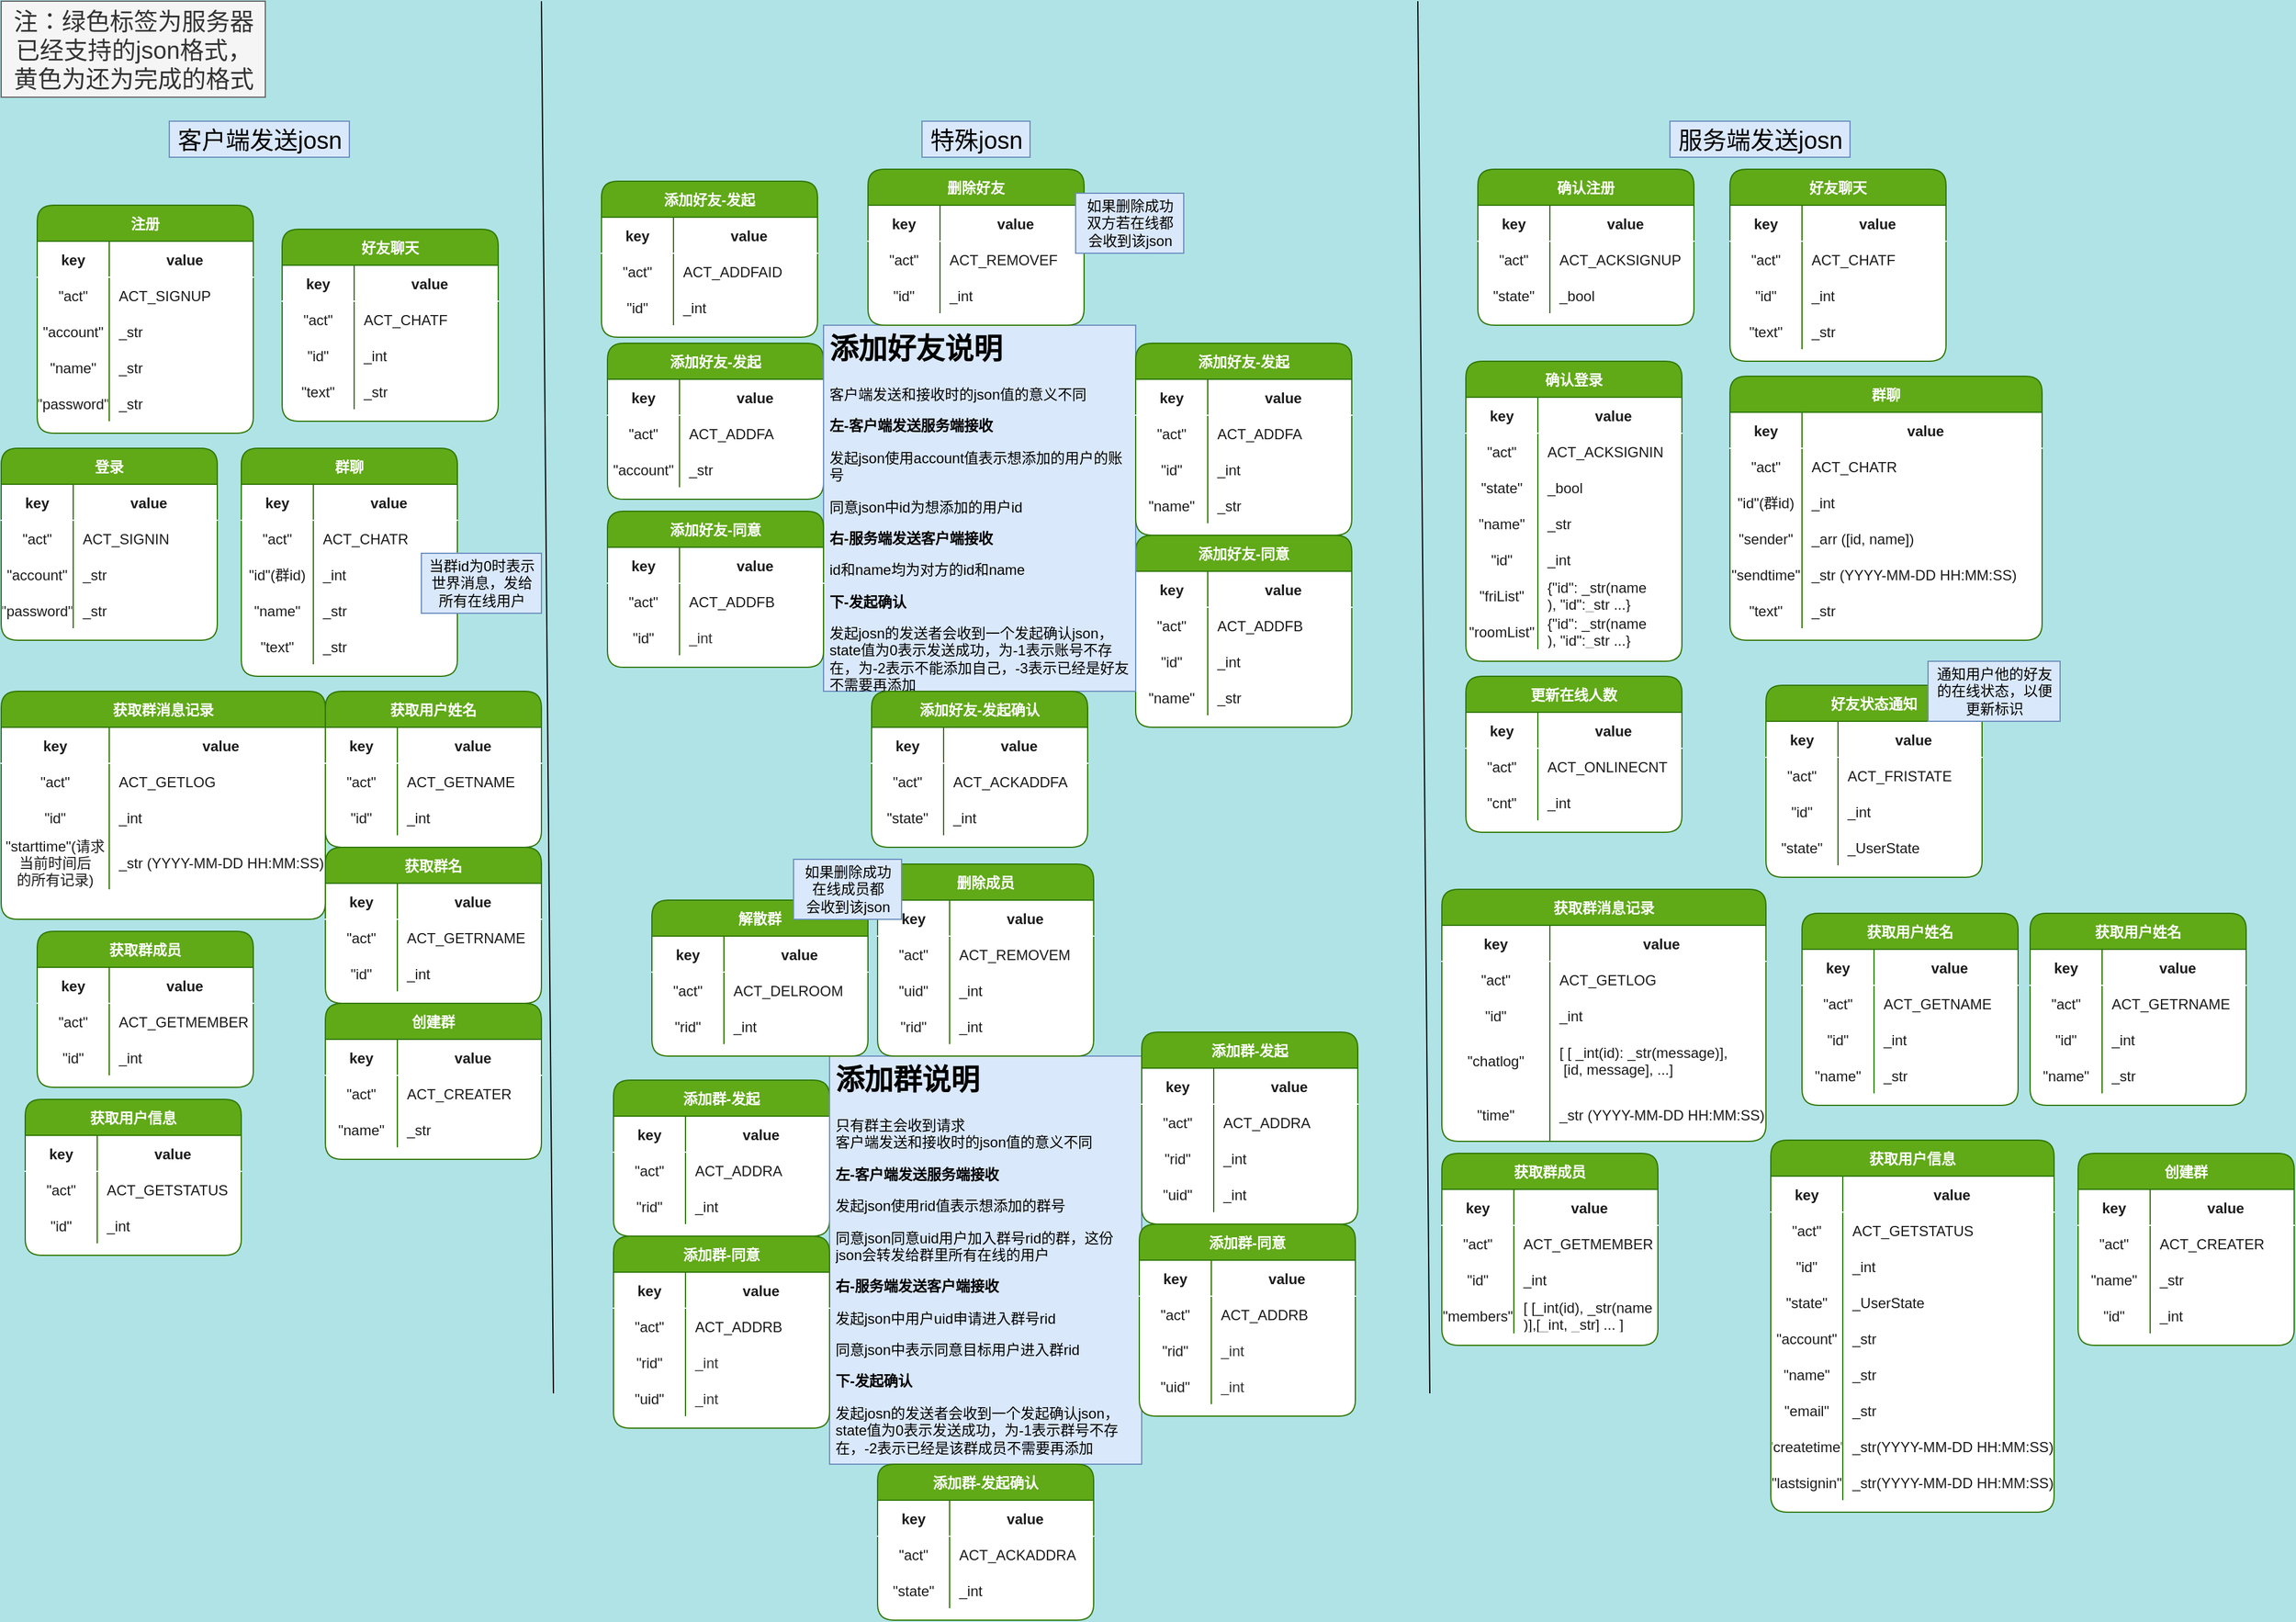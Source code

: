 <mxfile version="17.4.6" type="device"><diagram id="UB6spBwPqPlAXgm_KK_Y" name="Page-1"><mxGraphModel dx="2031" dy="1197" grid="1" gridSize="10" guides="1" tooltips="1" connect="1" arrows="1" fold="1" page="1" pageScale="1" pageWidth="827" pageHeight="1169" background="#B0E3E6" math="0" shadow="0"><root><mxCell id="0"/><mxCell id="1" parent="0"/><mxCell id="nh7PhufCYoo01b95kY0E-214" value="注册" style="shape=table;startSize=30;container=1;collapsible=1;childLayout=tableLayout;fixedRows=1;rowLines=0;fontStyle=1;align=center;resizeLast=1;rounded=1;shadow=0;fillColor=#60a917;strokeColor=#2D7600;fontColor=#ffffff;flipH=1;flipV=0;swimlaneFillColor=default;" parent="1" vertex="1"><mxGeometry x="30" y="170" width="180" height="190" as="geometry"/></mxCell><mxCell id="nh7PhufCYoo01b95kY0E-215" value="" style="shape=tableRow;horizontal=0;startSize=0;swimlaneHead=0;swimlaneBody=0;fillColor=none;collapsible=0;dropTarget=0;points=[[0,0.5],[1,0.5]];portConstraint=eastwest;top=0;left=0;right=0;bottom=1;rounded=1;shadow=0;fontColor=#1A1A1A;strokeColor=#FFFFFF;" parent="nh7PhufCYoo01b95kY0E-214" vertex="1"><mxGeometry y="30" width="180" height="30" as="geometry"/></mxCell><mxCell id="nh7PhufCYoo01b95kY0E-216" value="key" style="shape=partialRectangle;connectable=0;fillColor=none;top=0;left=0;bottom=0;right=0;fontStyle=1;overflow=hidden;rounded=1;shadow=0;fontColor=#1A1A1A;strokeColor=#FFFFFF;" parent="nh7PhufCYoo01b95kY0E-215" vertex="1"><mxGeometry width="60" height="30" as="geometry"><mxRectangle width="60" height="30" as="alternateBounds"/></mxGeometry></mxCell><mxCell id="nh7PhufCYoo01b95kY0E-217" value="value" style="shape=partialRectangle;connectable=0;fillColor=none;top=0;left=0;bottom=0;right=0;align=center;spacingLeft=6;fontStyle=1;overflow=hidden;rounded=1;shadow=0;fontColor=#1A1A1A;strokeColor=#66FF66;verticalAlign=middle;" parent="nh7PhufCYoo01b95kY0E-215" vertex="1"><mxGeometry x="60" width="120" height="30" as="geometry"><mxRectangle width="120" height="30" as="alternateBounds"/></mxGeometry></mxCell><mxCell id="nh7PhufCYoo01b95kY0E-218" value="" style="shape=tableRow;horizontal=0;startSize=0;swimlaneHead=0;swimlaneBody=0;fillColor=none;collapsible=0;dropTarget=0;points=[[0,0.5],[1,0.5]];portConstraint=eastwest;top=0;left=0;right=0;bottom=0;rounded=1;shadow=0;fontColor=#1A1A1A;strokeColor=#FFFFFF;" parent="nh7PhufCYoo01b95kY0E-214" vertex="1"><mxGeometry y="60" width="180" height="30" as="geometry"/></mxCell><mxCell id="nh7PhufCYoo01b95kY0E-219" value="&quot;act&quot;" style="shape=partialRectangle;connectable=0;fillColor=none;top=0;left=0;bottom=0;right=0;editable=1;overflow=hidden;rounded=1;shadow=0;fontColor=#1A1A1A;strokeColor=#FFFFFF;" parent="nh7PhufCYoo01b95kY0E-218" vertex="1"><mxGeometry width="60" height="30" as="geometry"><mxRectangle width="60" height="30" as="alternateBounds"/></mxGeometry></mxCell><mxCell id="nh7PhufCYoo01b95kY0E-220" value="ACT_SIGNUP" style="shape=partialRectangle;connectable=0;fillColor=none;top=0;left=0;bottom=0;right=0;align=left;spacingLeft=6;overflow=hidden;rounded=1;shadow=0;fontColor=#1A1A1A;strokeColor=#FFFFFF;" parent="nh7PhufCYoo01b95kY0E-218" vertex="1"><mxGeometry x="60" width="120" height="30" as="geometry"><mxRectangle width="120" height="30" as="alternateBounds"/></mxGeometry></mxCell><mxCell id="nh7PhufCYoo01b95kY0E-221" value="" style="shape=tableRow;horizontal=0;startSize=0;swimlaneHead=0;swimlaneBody=0;fillColor=none;collapsible=0;dropTarget=0;points=[[0,0.5],[1,0.5]];portConstraint=eastwest;top=0;left=0;right=0;bottom=0;rounded=1;shadow=0;fontColor=#1A1A1A;strokeColor=#FFFFFF;" parent="nh7PhufCYoo01b95kY0E-214" vertex="1"><mxGeometry y="90" width="180" height="30" as="geometry"/></mxCell><mxCell id="nh7PhufCYoo01b95kY0E-222" value="&quot;account&quot;" style="shape=partialRectangle;connectable=0;fillColor=none;top=0;left=0;bottom=0;right=0;editable=1;overflow=hidden;rounded=1;shadow=0;fontColor=#1A1A1A;strokeColor=#FFFFFF;" parent="nh7PhufCYoo01b95kY0E-221" vertex="1"><mxGeometry width="60" height="30" as="geometry"><mxRectangle width="60" height="30" as="alternateBounds"/></mxGeometry></mxCell><mxCell id="nh7PhufCYoo01b95kY0E-223" value="_str" style="shape=partialRectangle;connectable=0;fillColor=none;top=0;left=0;bottom=0;right=0;align=left;spacingLeft=6;overflow=hidden;rounded=1;shadow=0;fontColor=#1A1A1A;strokeColor=#FFFFFF;" parent="nh7PhufCYoo01b95kY0E-221" vertex="1"><mxGeometry x="60" width="120" height="30" as="geometry"><mxRectangle width="120" height="30" as="alternateBounds"/></mxGeometry></mxCell><mxCell id="nh7PhufCYoo01b95kY0E-224" value="" style="shape=tableRow;horizontal=0;startSize=0;swimlaneHead=0;swimlaneBody=0;fillColor=none;collapsible=0;dropTarget=0;points=[[0,0.5],[1,0.5]];portConstraint=eastwest;top=0;left=0;right=0;bottom=0;rounded=1;shadow=0;fontColor=#1A1A1A;strokeColor=#FFFFFF;" parent="nh7PhufCYoo01b95kY0E-214" vertex="1"><mxGeometry y="120" width="180" height="30" as="geometry"/></mxCell><mxCell id="nh7PhufCYoo01b95kY0E-225" value="&quot;name&quot;" style="shape=partialRectangle;connectable=0;fillColor=none;top=0;left=0;bottom=0;right=0;editable=1;overflow=hidden;rounded=1;shadow=0;fontColor=#1A1A1A;strokeColor=#FFFFFF;" parent="nh7PhufCYoo01b95kY0E-224" vertex="1"><mxGeometry width="60" height="30" as="geometry"><mxRectangle width="60" height="30" as="alternateBounds"/></mxGeometry></mxCell><mxCell id="nh7PhufCYoo01b95kY0E-226" value="_str" style="shape=partialRectangle;connectable=0;fillColor=none;top=0;left=0;bottom=0;right=0;align=left;spacingLeft=6;overflow=hidden;rounded=1;shadow=0;fontColor=#1A1A1A;strokeColor=#FFFFFF;" parent="nh7PhufCYoo01b95kY0E-224" vertex="1"><mxGeometry x="60" width="120" height="30" as="geometry"><mxRectangle width="120" height="30" as="alternateBounds"/></mxGeometry></mxCell><mxCell id="nh7PhufCYoo01b95kY0E-227" style="shape=tableRow;horizontal=0;startSize=0;swimlaneHead=0;swimlaneBody=0;fillColor=none;collapsible=0;dropTarget=0;points=[[0,0.5],[1,0.5]];portConstraint=eastwest;top=0;left=0;right=0;bottom=0;rounded=1;shadow=0;fontColor=#1A1A1A;strokeColor=#FFFFFF;" parent="nh7PhufCYoo01b95kY0E-214" vertex="1"><mxGeometry y="150" width="180" height="30" as="geometry"/></mxCell><mxCell id="nh7PhufCYoo01b95kY0E-228" value="&quot;password&quot;" style="shape=partialRectangle;connectable=0;fillColor=none;top=0;left=0;bottom=0;right=0;editable=1;overflow=hidden;rounded=1;shadow=0;fontColor=#1A1A1A;strokeColor=#FFFFFF;" parent="nh7PhufCYoo01b95kY0E-227" vertex="1"><mxGeometry width="60" height="30" as="geometry"><mxRectangle width="60" height="30" as="alternateBounds"/></mxGeometry></mxCell><mxCell id="nh7PhufCYoo01b95kY0E-229" value="_str" style="shape=partialRectangle;connectable=0;fillColor=none;top=0;left=0;bottom=0;right=0;align=left;spacingLeft=6;overflow=hidden;rounded=1;shadow=0;fontColor=#1A1A1A;strokeColor=#FFFFFF;" parent="nh7PhufCYoo01b95kY0E-227" vertex="1"><mxGeometry x="60" width="120" height="30" as="geometry"><mxRectangle width="120" height="30" as="alternateBounds"/></mxGeometry></mxCell><mxCell id="nh7PhufCYoo01b95kY0E-236" value="登录" style="shape=table;startSize=30;container=1;collapsible=1;childLayout=tableLayout;fixedRows=1;rowLines=0;fontStyle=1;align=center;resizeLast=1;rounded=1;shadow=0;fillColor=#60a917;strokeColor=#2D7600;fontColor=#ffffff;flipH=1;flipV=0;swimlaneFillColor=default;" parent="1" vertex="1"><mxGeometry y="372.5" width="180" height="160" as="geometry"/></mxCell><mxCell id="nh7PhufCYoo01b95kY0E-237" value="" style="shape=tableRow;horizontal=0;startSize=0;swimlaneHead=0;swimlaneBody=0;fillColor=none;collapsible=0;dropTarget=0;points=[[0,0.5],[1,0.5]];portConstraint=eastwest;top=0;left=0;right=0;bottom=1;rounded=1;shadow=0;fontColor=#1A1A1A;strokeColor=#FFFFFF;" parent="nh7PhufCYoo01b95kY0E-236" vertex="1"><mxGeometry y="30" width="180" height="30" as="geometry"/></mxCell><mxCell id="nh7PhufCYoo01b95kY0E-238" value="key" style="shape=partialRectangle;connectable=0;fillColor=none;top=0;left=0;bottom=0;right=0;fontStyle=1;overflow=hidden;rounded=1;shadow=0;fontColor=#1A1A1A;strokeColor=#FFFFFF;" parent="nh7PhufCYoo01b95kY0E-237" vertex="1"><mxGeometry width="60" height="30" as="geometry"><mxRectangle width="60" height="30" as="alternateBounds"/></mxGeometry></mxCell><mxCell id="nh7PhufCYoo01b95kY0E-239" value="value" style="shape=partialRectangle;connectable=0;fillColor=none;top=0;left=0;bottom=0;right=0;align=center;spacingLeft=6;fontStyle=1;overflow=hidden;rounded=1;shadow=0;fontColor=#1A1A1A;strokeColor=#66FF66;verticalAlign=middle;" parent="nh7PhufCYoo01b95kY0E-237" vertex="1"><mxGeometry x="60" width="120" height="30" as="geometry"><mxRectangle width="120" height="30" as="alternateBounds"/></mxGeometry></mxCell><mxCell id="nh7PhufCYoo01b95kY0E-240" value="" style="shape=tableRow;horizontal=0;startSize=0;swimlaneHead=0;swimlaneBody=0;fillColor=none;collapsible=0;dropTarget=0;points=[[0,0.5],[1,0.5]];portConstraint=eastwest;top=0;left=0;right=0;bottom=0;rounded=1;shadow=0;fontColor=#1A1A1A;strokeColor=#FFFFFF;" parent="nh7PhufCYoo01b95kY0E-236" vertex="1"><mxGeometry y="60" width="180" height="30" as="geometry"/></mxCell><mxCell id="nh7PhufCYoo01b95kY0E-241" value="&quot;act&quot;" style="shape=partialRectangle;connectable=0;fillColor=none;top=0;left=0;bottom=0;right=0;editable=1;overflow=hidden;rounded=1;shadow=0;fontColor=#1A1A1A;strokeColor=#FFFFFF;" parent="nh7PhufCYoo01b95kY0E-240" vertex="1"><mxGeometry width="60" height="30" as="geometry"><mxRectangle width="60" height="30" as="alternateBounds"/></mxGeometry></mxCell><mxCell id="nh7PhufCYoo01b95kY0E-242" value="ACT_SIGNIN" style="shape=partialRectangle;connectable=0;fillColor=none;top=0;left=0;bottom=0;right=0;align=left;spacingLeft=6;overflow=hidden;rounded=1;shadow=0;fontColor=#1A1A1A;strokeColor=#FFFFFF;" parent="nh7PhufCYoo01b95kY0E-240" vertex="1"><mxGeometry x="60" width="120" height="30" as="geometry"><mxRectangle width="120" height="30" as="alternateBounds"/></mxGeometry></mxCell><mxCell id="nh7PhufCYoo01b95kY0E-243" value="" style="shape=tableRow;horizontal=0;startSize=0;swimlaneHead=0;swimlaneBody=0;fillColor=none;collapsible=0;dropTarget=0;points=[[0,0.5],[1,0.5]];portConstraint=eastwest;top=0;left=0;right=0;bottom=0;rounded=1;shadow=0;fontColor=#1A1A1A;strokeColor=#FFFFFF;" parent="nh7PhufCYoo01b95kY0E-236" vertex="1"><mxGeometry y="90" width="180" height="30" as="geometry"/></mxCell><mxCell id="nh7PhufCYoo01b95kY0E-244" value="&quot;account&quot;" style="shape=partialRectangle;connectable=0;fillColor=none;top=0;left=0;bottom=0;right=0;editable=1;overflow=hidden;rounded=1;shadow=0;fontColor=#1A1A1A;strokeColor=#FFFFFF;" parent="nh7PhufCYoo01b95kY0E-243" vertex="1"><mxGeometry width="60" height="30" as="geometry"><mxRectangle width="60" height="30" as="alternateBounds"/></mxGeometry></mxCell><mxCell id="nh7PhufCYoo01b95kY0E-245" value="_str" style="shape=partialRectangle;connectable=0;fillColor=none;top=0;left=0;bottom=0;right=0;align=left;spacingLeft=6;overflow=hidden;rounded=1;shadow=0;fontColor=#1A1A1A;strokeColor=#FFFFFF;" parent="nh7PhufCYoo01b95kY0E-243" vertex="1"><mxGeometry x="60" width="120" height="30" as="geometry"><mxRectangle width="120" height="30" as="alternateBounds"/></mxGeometry></mxCell><mxCell id="nh7PhufCYoo01b95kY0E-249" style="shape=tableRow;horizontal=0;startSize=0;swimlaneHead=0;swimlaneBody=0;fillColor=none;collapsible=0;dropTarget=0;points=[[0,0.5],[1,0.5]];portConstraint=eastwest;top=0;left=0;right=0;bottom=0;rounded=1;shadow=0;fontColor=#1A1A1A;strokeColor=#FFFFFF;" parent="nh7PhufCYoo01b95kY0E-236" vertex="1"><mxGeometry y="120" width="180" height="30" as="geometry"/></mxCell><mxCell id="nh7PhufCYoo01b95kY0E-250" value="&quot;password&quot;" style="shape=partialRectangle;connectable=0;fillColor=none;top=0;left=0;bottom=0;right=0;editable=1;overflow=hidden;rounded=1;shadow=0;fontColor=#1A1A1A;strokeColor=#FFFFFF;" parent="nh7PhufCYoo01b95kY0E-249" vertex="1"><mxGeometry width="60" height="30" as="geometry"><mxRectangle width="60" height="30" as="alternateBounds"/></mxGeometry></mxCell><mxCell id="nh7PhufCYoo01b95kY0E-251" value="_str" style="shape=partialRectangle;connectable=0;fillColor=none;top=0;left=0;bottom=0;right=0;align=left;spacingLeft=6;overflow=hidden;rounded=1;shadow=0;fontColor=#1A1A1A;strokeColor=#FFFFFF;" parent="nh7PhufCYoo01b95kY0E-249" vertex="1"><mxGeometry x="60" width="120" height="30" as="geometry"><mxRectangle width="120" height="30" as="alternateBounds"/></mxGeometry></mxCell><mxCell id="nh7PhufCYoo01b95kY0E-252" value="好友聊天" style="shape=table;startSize=30;container=1;collapsible=1;childLayout=tableLayout;fixedRows=1;rowLines=0;fontStyle=1;align=center;resizeLast=1;rounded=1;shadow=0;fillColor=#60a917;strokeColor=#2D7600;fontColor=#ffffff;flipH=1;flipV=0;swimlaneFillColor=default;" parent="1" vertex="1"><mxGeometry x="234" y="190" width="180" height="160" as="geometry"/></mxCell><mxCell id="nh7PhufCYoo01b95kY0E-253" value="" style="shape=tableRow;horizontal=0;startSize=0;swimlaneHead=0;swimlaneBody=0;fillColor=none;collapsible=0;dropTarget=0;points=[[0,0.5],[1,0.5]];portConstraint=eastwest;top=0;left=0;right=0;bottom=1;rounded=1;shadow=0;fontColor=#1A1A1A;strokeColor=#FFFFFF;" parent="nh7PhufCYoo01b95kY0E-252" vertex="1"><mxGeometry y="30" width="180" height="30" as="geometry"/></mxCell><mxCell id="nh7PhufCYoo01b95kY0E-254" value="key" style="shape=partialRectangle;connectable=0;fillColor=none;top=0;left=0;bottom=0;right=0;fontStyle=1;overflow=hidden;rounded=1;shadow=0;fontColor=#1A1A1A;strokeColor=#FFFFFF;" parent="nh7PhufCYoo01b95kY0E-253" vertex="1"><mxGeometry width="60" height="30" as="geometry"><mxRectangle width="60" height="30" as="alternateBounds"/></mxGeometry></mxCell><mxCell id="nh7PhufCYoo01b95kY0E-255" value="value" style="shape=partialRectangle;connectable=0;fillColor=none;top=0;left=0;bottom=0;right=0;align=center;spacingLeft=6;fontStyle=1;overflow=hidden;rounded=1;shadow=0;fontColor=#1A1A1A;strokeColor=#66FF66;verticalAlign=middle;" parent="nh7PhufCYoo01b95kY0E-253" vertex="1"><mxGeometry x="60" width="120" height="30" as="geometry"><mxRectangle width="120" height="30" as="alternateBounds"/></mxGeometry></mxCell><mxCell id="nh7PhufCYoo01b95kY0E-256" value="" style="shape=tableRow;horizontal=0;startSize=0;swimlaneHead=0;swimlaneBody=0;fillColor=none;collapsible=0;dropTarget=0;points=[[0,0.5],[1,0.5]];portConstraint=eastwest;top=0;left=0;right=0;bottom=0;rounded=1;shadow=0;fontColor=#1A1A1A;strokeColor=#FFFFFF;" parent="nh7PhufCYoo01b95kY0E-252" vertex="1"><mxGeometry y="60" width="180" height="30" as="geometry"/></mxCell><mxCell id="nh7PhufCYoo01b95kY0E-257" value="&quot;act&quot;" style="shape=partialRectangle;connectable=0;fillColor=none;top=0;left=0;bottom=0;right=0;editable=1;overflow=hidden;rounded=1;shadow=0;fontColor=#1A1A1A;strokeColor=#FFFFFF;" parent="nh7PhufCYoo01b95kY0E-256" vertex="1"><mxGeometry width="60" height="30" as="geometry"><mxRectangle width="60" height="30" as="alternateBounds"/></mxGeometry></mxCell><mxCell id="nh7PhufCYoo01b95kY0E-258" value="ACT_CHATF" style="shape=partialRectangle;connectable=0;fillColor=none;top=0;left=0;bottom=0;right=0;align=left;spacingLeft=6;overflow=hidden;rounded=1;shadow=0;fontColor=#1A1A1A;strokeColor=#FFFFFF;" parent="nh7PhufCYoo01b95kY0E-256" vertex="1"><mxGeometry x="60" width="120" height="30" as="geometry"><mxRectangle width="120" height="30" as="alternateBounds"/></mxGeometry></mxCell><mxCell id="nh7PhufCYoo01b95kY0E-259" value="" style="shape=tableRow;horizontal=0;startSize=0;swimlaneHead=0;swimlaneBody=0;fillColor=none;collapsible=0;dropTarget=0;points=[[0,0.5],[1,0.5]];portConstraint=eastwest;top=0;left=0;right=0;bottom=0;rounded=1;shadow=0;fontColor=#1A1A1A;strokeColor=#FFFFFF;" parent="nh7PhufCYoo01b95kY0E-252" vertex="1"><mxGeometry y="90" width="180" height="30" as="geometry"/></mxCell><mxCell id="nh7PhufCYoo01b95kY0E-260" value="&quot;id&quot;" style="shape=partialRectangle;connectable=0;fillColor=none;top=0;left=0;bottom=0;right=0;editable=1;overflow=hidden;rounded=1;shadow=0;fontColor=#1A1A1A;strokeColor=#FFFFFF;" parent="nh7PhufCYoo01b95kY0E-259" vertex="1"><mxGeometry width="60" height="30" as="geometry"><mxRectangle width="60" height="30" as="alternateBounds"/></mxGeometry></mxCell><mxCell id="nh7PhufCYoo01b95kY0E-261" value="_int" style="shape=partialRectangle;connectable=0;fillColor=none;top=0;left=0;bottom=0;right=0;align=left;spacingLeft=6;overflow=hidden;rounded=1;shadow=0;fontColor=#1A1A1A;strokeColor=#FFFFFF;" parent="nh7PhufCYoo01b95kY0E-259" vertex="1"><mxGeometry x="60" width="120" height="30" as="geometry"><mxRectangle width="120" height="30" as="alternateBounds"/></mxGeometry></mxCell><mxCell id="nh7PhufCYoo01b95kY0E-262" style="shape=tableRow;horizontal=0;startSize=0;swimlaneHead=0;swimlaneBody=0;fillColor=none;collapsible=0;dropTarget=0;points=[[0,0.5],[1,0.5]];portConstraint=eastwest;top=0;left=0;right=0;bottom=0;rounded=1;shadow=0;fontColor=#1A1A1A;strokeColor=#FFFFFF;" parent="nh7PhufCYoo01b95kY0E-252" vertex="1"><mxGeometry y="120" width="180" height="30" as="geometry"/></mxCell><mxCell id="nh7PhufCYoo01b95kY0E-263" value="&quot;text&quot;" style="shape=partialRectangle;connectable=0;fillColor=none;top=0;left=0;bottom=0;right=0;editable=1;overflow=hidden;rounded=1;shadow=0;fontColor=#1A1A1A;strokeColor=#FFFFFF;" parent="nh7PhufCYoo01b95kY0E-262" vertex="1"><mxGeometry width="60" height="30" as="geometry"><mxRectangle width="60" height="30" as="alternateBounds"/></mxGeometry></mxCell><mxCell id="nh7PhufCYoo01b95kY0E-264" value="_str" style="shape=partialRectangle;connectable=0;fillColor=none;top=0;left=0;bottom=0;right=0;align=left;spacingLeft=6;overflow=hidden;rounded=1;shadow=0;fontColor=#1A1A1A;strokeColor=#FFFFFF;" parent="nh7PhufCYoo01b95kY0E-262" vertex="1"><mxGeometry x="60" width="120" height="30" as="geometry"><mxRectangle width="120" height="30" as="alternateBounds"/></mxGeometry></mxCell><mxCell id="nh7PhufCYoo01b95kY0E-265" value="确认注册" style="shape=table;startSize=30;container=1;collapsible=1;childLayout=tableLayout;fixedRows=1;rowLines=0;fontStyle=1;align=center;resizeLast=1;rounded=1;shadow=0;fillColor=#60a917;strokeColor=#2D7600;fontColor=#ffffff;flipH=1;flipV=0;swimlaneFillColor=default;" parent="1" vertex="1"><mxGeometry x="1230" y="140" width="180" height="130" as="geometry"/></mxCell><mxCell id="nh7PhufCYoo01b95kY0E-266" value="" style="shape=tableRow;horizontal=0;startSize=0;swimlaneHead=0;swimlaneBody=0;fillColor=none;collapsible=0;dropTarget=0;points=[[0,0.5],[1,0.5]];portConstraint=eastwest;top=0;left=0;right=0;bottom=1;rounded=1;shadow=0;fontColor=#1A1A1A;strokeColor=#FFFFFF;" parent="nh7PhufCYoo01b95kY0E-265" vertex="1"><mxGeometry y="30" width="180" height="30" as="geometry"/></mxCell><mxCell id="nh7PhufCYoo01b95kY0E-267" value="key" style="shape=partialRectangle;connectable=0;fillColor=none;top=0;left=0;bottom=0;right=0;fontStyle=1;overflow=hidden;rounded=1;shadow=0;fontColor=#1A1A1A;strokeColor=#FFFFFF;" parent="nh7PhufCYoo01b95kY0E-266" vertex="1"><mxGeometry width="60" height="30" as="geometry"><mxRectangle width="60" height="30" as="alternateBounds"/></mxGeometry></mxCell><mxCell id="nh7PhufCYoo01b95kY0E-268" value="value" style="shape=partialRectangle;connectable=0;fillColor=none;top=0;left=0;bottom=0;right=0;align=center;spacingLeft=6;fontStyle=1;overflow=hidden;rounded=1;shadow=0;fontColor=#1A1A1A;strokeColor=#66FF66;verticalAlign=middle;" parent="nh7PhufCYoo01b95kY0E-266" vertex="1"><mxGeometry x="60" width="120" height="30" as="geometry"><mxRectangle width="120" height="30" as="alternateBounds"/></mxGeometry></mxCell><mxCell id="nh7PhufCYoo01b95kY0E-269" value="" style="shape=tableRow;horizontal=0;startSize=0;swimlaneHead=0;swimlaneBody=0;fillColor=none;collapsible=0;dropTarget=0;points=[[0,0.5],[1,0.5]];portConstraint=eastwest;top=0;left=0;right=0;bottom=0;rounded=1;shadow=0;fontColor=#1A1A1A;strokeColor=#FFFFFF;" parent="nh7PhufCYoo01b95kY0E-265" vertex="1"><mxGeometry y="60" width="180" height="30" as="geometry"/></mxCell><mxCell id="nh7PhufCYoo01b95kY0E-270" value="&quot;act&quot;" style="shape=partialRectangle;connectable=0;fillColor=none;top=0;left=0;bottom=0;right=0;editable=1;overflow=hidden;rounded=1;shadow=0;fontColor=#1A1A1A;strokeColor=#FFFFFF;" parent="nh7PhufCYoo01b95kY0E-269" vertex="1"><mxGeometry width="60" height="30" as="geometry"><mxRectangle width="60" height="30" as="alternateBounds"/></mxGeometry></mxCell><mxCell id="nh7PhufCYoo01b95kY0E-271" value="ACT_ACKSIGNUP" style="shape=partialRectangle;connectable=0;fillColor=none;top=0;left=0;bottom=0;right=0;align=left;spacingLeft=6;overflow=hidden;rounded=1;shadow=0;fontColor=#1A1A1A;strokeColor=#FFFFFF;" parent="nh7PhufCYoo01b95kY0E-269" vertex="1"><mxGeometry x="60" width="120" height="30" as="geometry"><mxRectangle width="120" height="30" as="alternateBounds"/></mxGeometry></mxCell><mxCell id="nh7PhufCYoo01b95kY0E-272" value="" style="shape=tableRow;horizontal=0;startSize=0;swimlaneHead=0;swimlaneBody=0;fillColor=none;collapsible=0;dropTarget=0;points=[[0,0.5],[1,0.5]];portConstraint=eastwest;top=0;left=0;right=0;bottom=0;rounded=1;shadow=0;fontColor=#1A1A1A;strokeColor=#FFFFFF;" parent="nh7PhufCYoo01b95kY0E-265" vertex="1"><mxGeometry y="90" width="180" height="30" as="geometry"/></mxCell><mxCell id="nh7PhufCYoo01b95kY0E-273" value="&quot;state&quot;" style="shape=partialRectangle;connectable=0;fillColor=none;top=0;left=0;bottom=0;right=0;editable=1;overflow=hidden;rounded=1;shadow=0;fontColor=#1A1A1A;strokeColor=#FFFFFF;" parent="nh7PhufCYoo01b95kY0E-272" vertex="1"><mxGeometry width="60" height="30" as="geometry"><mxRectangle width="60" height="30" as="alternateBounds"/></mxGeometry></mxCell><mxCell id="nh7PhufCYoo01b95kY0E-274" value="_bool" style="shape=partialRectangle;connectable=0;fillColor=none;top=0;left=0;bottom=0;right=0;align=left;spacingLeft=6;overflow=hidden;rounded=1;shadow=0;fontColor=#1A1A1A;strokeColor=#FFFFFF;" parent="nh7PhufCYoo01b95kY0E-272" vertex="1"><mxGeometry x="60" width="120" height="30" as="geometry"><mxRectangle width="120" height="30" as="alternateBounds"/></mxGeometry></mxCell><mxCell id="nh7PhufCYoo01b95kY0E-281" value="客户端发送josn" style="text;html=1;align=center;verticalAlign=middle;resizable=0;points=[];autosize=1;flipH=1;flipV=0;fillColor=#dae8fc;strokeColor=#6c8ebf;fontSize=20;" parent="1" vertex="1"><mxGeometry x="140" y="100" width="150" height="30" as="geometry"/></mxCell><mxCell id="nh7PhufCYoo01b95kY0E-283" value="确认登录" style="shape=table;startSize=30;container=1;collapsible=1;childLayout=tableLayout;fixedRows=1;rowLines=0;fontStyle=1;align=center;resizeLast=1;rounded=1;shadow=0;fillColor=#60a917;strokeColor=#2D7600;fontColor=#ffffff;flipH=1;flipV=0;swimlaneFillColor=default;" parent="1" vertex="1"><mxGeometry x="1220" y="300" width="180" height="250" as="geometry"/></mxCell><mxCell id="nh7PhufCYoo01b95kY0E-284" value="" style="shape=tableRow;horizontal=0;startSize=0;swimlaneHead=0;swimlaneBody=0;fillColor=none;collapsible=0;dropTarget=0;points=[[0,0.5],[1,0.5]];portConstraint=eastwest;top=0;left=0;right=0;bottom=1;rounded=1;shadow=0;fontColor=#1A1A1A;strokeColor=#FFFFFF;" parent="nh7PhufCYoo01b95kY0E-283" vertex="1"><mxGeometry y="30" width="180" height="30" as="geometry"/></mxCell><mxCell id="nh7PhufCYoo01b95kY0E-285" value="key" style="shape=partialRectangle;connectable=0;fillColor=none;top=0;left=0;bottom=0;right=0;fontStyle=1;overflow=hidden;rounded=1;shadow=0;fontColor=#1A1A1A;strokeColor=#FFFFFF;" parent="nh7PhufCYoo01b95kY0E-284" vertex="1"><mxGeometry width="60" height="30" as="geometry"><mxRectangle width="60" height="30" as="alternateBounds"/></mxGeometry></mxCell><mxCell id="nh7PhufCYoo01b95kY0E-286" value="value" style="shape=partialRectangle;connectable=0;fillColor=none;top=0;left=0;bottom=0;right=0;align=center;spacingLeft=6;fontStyle=1;overflow=hidden;rounded=1;shadow=0;fontColor=#1A1A1A;strokeColor=#66FF66;verticalAlign=middle;" parent="nh7PhufCYoo01b95kY0E-284" vertex="1"><mxGeometry x="60" width="120" height="30" as="geometry"><mxRectangle width="120" height="30" as="alternateBounds"/></mxGeometry></mxCell><mxCell id="nh7PhufCYoo01b95kY0E-287" value="" style="shape=tableRow;horizontal=0;startSize=0;swimlaneHead=0;swimlaneBody=0;fillColor=none;collapsible=0;dropTarget=0;points=[[0,0.5],[1,0.5]];portConstraint=eastwest;top=0;left=0;right=0;bottom=0;rounded=1;shadow=0;fontColor=#1A1A1A;strokeColor=#FFFFFF;" parent="nh7PhufCYoo01b95kY0E-283" vertex="1"><mxGeometry y="60" width="180" height="30" as="geometry"/></mxCell><mxCell id="nh7PhufCYoo01b95kY0E-288" value="&quot;act&quot;" style="shape=partialRectangle;connectable=0;fillColor=none;top=0;left=0;bottom=0;right=0;editable=1;overflow=hidden;rounded=1;shadow=0;fontColor=#1A1A1A;strokeColor=#FFFFFF;" parent="nh7PhufCYoo01b95kY0E-287" vertex="1"><mxGeometry width="60" height="30" as="geometry"><mxRectangle width="60" height="30" as="alternateBounds"/></mxGeometry></mxCell><mxCell id="nh7PhufCYoo01b95kY0E-289" value="ACT_ACKSIGNIN" style="shape=partialRectangle;connectable=0;fillColor=none;top=0;left=0;bottom=0;right=0;align=left;spacingLeft=6;overflow=hidden;rounded=1;shadow=0;fontColor=#1A1A1A;strokeColor=#FFFFFF;" parent="nh7PhufCYoo01b95kY0E-287" vertex="1"><mxGeometry x="60" width="120" height="30" as="geometry"><mxRectangle width="120" height="30" as="alternateBounds"/></mxGeometry></mxCell><mxCell id="nh7PhufCYoo01b95kY0E-290" value="" style="shape=tableRow;horizontal=0;startSize=0;swimlaneHead=0;swimlaneBody=0;fillColor=none;collapsible=0;dropTarget=0;points=[[0,0.5],[1,0.5]];portConstraint=eastwest;top=0;left=0;right=0;bottom=0;rounded=1;shadow=0;fontColor=#1A1A1A;strokeColor=#FFFFFF;" parent="nh7PhufCYoo01b95kY0E-283" vertex="1"><mxGeometry y="90" width="180" height="30" as="geometry"/></mxCell><mxCell id="nh7PhufCYoo01b95kY0E-291" value="&quot;state&quot;" style="shape=partialRectangle;connectable=0;fillColor=none;top=0;left=0;bottom=0;right=0;editable=1;overflow=hidden;rounded=1;shadow=0;fontColor=#1A1A1A;strokeColor=#FFFFFF;" parent="nh7PhufCYoo01b95kY0E-290" vertex="1"><mxGeometry width="60" height="30" as="geometry"><mxRectangle width="60" height="30" as="alternateBounds"/></mxGeometry></mxCell><mxCell id="nh7PhufCYoo01b95kY0E-292" value="_bool" style="shape=partialRectangle;connectable=0;fillColor=none;top=0;left=0;bottom=0;right=0;align=left;spacingLeft=6;overflow=hidden;rounded=1;shadow=0;fontColor=#1A1A1A;strokeColor=#FFFFFF;" parent="nh7PhufCYoo01b95kY0E-290" vertex="1"><mxGeometry x="60" width="120" height="30" as="geometry"><mxRectangle width="120" height="30" as="alternateBounds"/></mxGeometry></mxCell><mxCell id="ubl8Uyaus2Phx0Hx52gp-7" style="shape=tableRow;horizontal=0;startSize=0;swimlaneHead=0;swimlaneBody=0;fillColor=none;collapsible=0;dropTarget=0;points=[[0,0.5],[1,0.5]];portConstraint=eastwest;top=0;left=0;right=0;bottom=0;rounded=1;shadow=0;fontColor=#1A1A1A;strokeColor=#FFFFFF;" parent="nh7PhufCYoo01b95kY0E-283" vertex="1"><mxGeometry y="120" width="180" height="30" as="geometry"/></mxCell><mxCell id="ubl8Uyaus2Phx0Hx52gp-8" value="&quot;name&quot;" style="shape=partialRectangle;connectable=0;fillColor=none;top=0;left=0;bottom=0;right=0;editable=1;overflow=hidden;rounded=1;shadow=0;fontColor=#1A1A1A;strokeColor=#FFFFFF;" parent="ubl8Uyaus2Phx0Hx52gp-7" vertex="1"><mxGeometry width="60" height="30" as="geometry"><mxRectangle width="60" height="30" as="alternateBounds"/></mxGeometry></mxCell><mxCell id="ubl8Uyaus2Phx0Hx52gp-9" value="_str" style="shape=partialRectangle;connectable=0;fillColor=none;top=0;left=0;bottom=0;right=0;align=left;spacingLeft=6;overflow=hidden;rounded=1;shadow=0;fontColor=#1A1A1A;strokeColor=#FFFFFF;" parent="ubl8Uyaus2Phx0Hx52gp-7" vertex="1"><mxGeometry x="60" width="120" height="30" as="geometry"><mxRectangle width="120" height="30" as="alternateBounds"/></mxGeometry></mxCell><mxCell id="ubl8Uyaus2Phx0Hx52gp-1" style="shape=tableRow;horizontal=0;startSize=0;swimlaneHead=0;swimlaneBody=0;fillColor=none;collapsible=0;dropTarget=0;points=[[0,0.5],[1,0.5]];portConstraint=eastwest;top=0;left=0;right=0;bottom=0;rounded=1;shadow=0;fontColor=#1A1A1A;strokeColor=#FFFFFF;" parent="nh7PhufCYoo01b95kY0E-283" vertex="1"><mxGeometry y="150" width="180" height="30" as="geometry"/></mxCell><mxCell id="ubl8Uyaus2Phx0Hx52gp-2" value="&quot;id&quot;" style="shape=partialRectangle;connectable=0;fillColor=none;top=0;left=0;bottom=0;right=0;editable=1;overflow=hidden;rounded=1;shadow=0;fontColor=#1A1A1A;strokeColor=#FFFFFF;" parent="ubl8Uyaus2Phx0Hx52gp-1" vertex="1"><mxGeometry width="60" height="30" as="geometry"><mxRectangle width="60" height="30" as="alternateBounds"/></mxGeometry></mxCell><mxCell id="ubl8Uyaus2Phx0Hx52gp-3" value="_int" style="shape=partialRectangle;connectable=0;fillColor=none;top=0;left=0;bottom=0;right=0;align=left;spacingLeft=6;overflow=hidden;rounded=1;shadow=0;fontColor=#1A1A1A;strokeColor=#FFFFFF;" parent="ubl8Uyaus2Phx0Hx52gp-1" vertex="1"><mxGeometry x="60" width="120" height="30" as="geometry"><mxRectangle width="120" height="30" as="alternateBounds"/></mxGeometry></mxCell><mxCell id="ubl8Uyaus2Phx0Hx52gp-4" style="shape=tableRow;horizontal=0;startSize=0;swimlaneHead=0;swimlaneBody=0;fillColor=none;collapsible=0;dropTarget=0;points=[[0,0.5],[1,0.5]];portConstraint=eastwest;top=0;left=0;right=0;bottom=0;rounded=1;shadow=0;fontColor=#1A1A1A;strokeColor=#FFFFFF;" parent="nh7PhufCYoo01b95kY0E-283" vertex="1"><mxGeometry y="180" width="180" height="30" as="geometry"/></mxCell><mxCell id="ubl8Uyaus2Phx0Hx52gp-5" value="&quot;friList&quot;" style="shape=partialRectangle;connectable=0;fillColor=none;top=0;left=0;bottom=0;right=0;editable=1;overflow=hidden;rounded=1;shadow=0;fontColor=#1A1A1A;strokeColor=#FFFFFF;" parent="ubl8Uyaus2Phx0Hx52gp-4" vertex="1"><mxGeometry width="60" height="30" as="geometry"><mxRectangle width="60" height="30" as="alternateBounds"/></mxGeometry></mxCell><mxCell id="ubl8Uyaus2Phx0Hx52gp-6" value="{&quot;id&quot;: _str(name&#10;), &quot;id&quot;:_str ...}" style="shape=partialRectangle;connectable=0;fillColor=none;top=0;left=0;bottom=0;right=0;align=left;spacingLeft=6;overflow=hidden;rounded=1;shadow=0;fontColor=#1A1A1A;strokeColor=#FFFFFF;" parent="ubl8Uyaus2Phx0Hx52gp-4" vertex="1"><mxGeometry x="60" width="120" height="30" as="geometry"><mxRectangle width="120" height="30" as="alternateBounds"/></mxGeometry></mxCell><mxCell id="0J1mdh96vyYtzJTIO-UP-1" style="shape=tableRow;horizontal=0;startSize=0;swimlaneHead=0;swimlaneBody=0;fillColor=none;collapsible=0;dropTarget=0;points=[[0,0.5],[1,0.5]];portConstraint=eastwest;top=0;left=0;right=0;bottom=0;rounded=1;shadow=0;fontColor=#1A1A1A;strokeColor=#FFFFFF;" parent="nh7PhufCYoo01b95kY0E-283" vertex="1"><mxGeometry y="210" width="180" height="30" as="geometry"/></mxCell><mxCell id="0J1mdh96vyYtzJTIO-UP-2" value="&quot;roomList&quot;" style="shape=partialRectangle;connectable=0;fillColor=none;top=0;left=0;bottom=0;right=0;editable=1;overflow=hidden;rounded=1;shadow=0;fontColor=#1A1A1A;strokeColor=#FFFFFF;" parent="0J1mdh96vyYtzJTIO-UP-1" vertex="1"><mxGeometry width="60" height="30" as="geometry"><mxRectangle width="60" height="30" as="alternateBounds"/></mxGeometry></mxCell><mxCell id="0J1mdh96vyYtzJTIO-UP-3" value="{&quot;id&quot;: _str(name&#10;), &quot;id&quot;:_str ...}" style="shape=partialRectangle;connectable=0;fillColor=none;top=0;left=0;bottom=0;right=0;align=left;spacingLeft=6;overflow=hidden;rounded=1;shadow=0;fontColor=#1A1A1A;strokeColor=#FFFFFF;" parent="0J1mdh96vyYtzJTIO-UP-1" vertex="1"><mxGeometry x="60" width="120" height="30" as="geometry"><mxRectangle width="120" height="30" as="alternateBounds"/></mxGeometry></mxCell><mxCell id="ErnLMD6ximKCqtCwm617-1" value="好友聊天" style="shape=table;startSize=30;container=1;collapsible=1;childLayout=tableLayout;fixedRows=1;rowLines=0;fontStyle=1;align=center;resizeLast=1;rounded=1;shadow=0;fillColor=#60a917;strokeColor=#2D7600;fontColor=#ffffff;flipH=1;flipV=0;gradientColor=none;swimlaneFillColor=default;" parent="1" vertex="1"><mxGeometry x="1440" y="140" width="180" height="160" as="geometry"/></mxCell><mxCell id="ErnLMD6ximKCqtCwm617-2" value="" style="shape=tableRow;horizontal=0;startSize=0;swimlaneHead=0;swimlaneBody=0;fillColor=none;collapsible=0;dropTarget=0;points=[[0,0.5],[1,0.5]];portConstraint=eastwest;top=0;left=0;right=0;bottom=1;rounded=1;shadow=0;fontColor=#1A1A1A;strokeColor=#FFFFFF;" parent="ErnLMD6ximKCqtCwm617-1" vertex="1"><mxGeometry y="30" width="180" height="30" as="geometry"/></mxCell><mxCell id="ErnLMD6ximKCqtCwm617-3" value="key" style="shape=partialRectangle;connectable=0;fillColor=none;top=0;left=0;bottom=0;right=0;fontStyle=1;overflow=hidden;rounded=1;shadow=0;fontColor=#1A1A1A;strokeColor=#FFFFFF;" parent="ErnLMD6ximKCqtCwm617-2" vertex="1"><mxGeometry width="60" height="30" as="geometry"><mxRectangle width="60" height="30" as="alternateBounds"/></mxGeometry></mxCell><mxCell id="ErnLMD6ximKCqtCwm617-4" value="value" style="shape=partialRectangle;connectable=0;fillColor=none;top=0;left=0;bottom=0;right=0;align=center;spacingLeft=6;fontStyle=1;overflow=hidden;rounded=1;shadow=0;fontColor=#1A1A1A;strokeColor=#66FF66;verticalAlign=middle;" parent="ErnLMD6ximKCqtCwm617-2" vertex="1"><mxGeometry x="60" width="120" height="30" as="geometry"><mxRectangle width="120" height="30" as="alternateBounds"/></mxGeometry></mxCell><mxCell id="ErnLMD6ximKCqtCwm617-5" value="" style="shape=tableRow;horizontal=0;startSize=0;swimlaneHead=0;swimlaneBody=0;fillColor=none;collapsible=0;dropTarget=0;points=[[0,0.5],[1,0.5]];portConstraint=eastwest;top=0;left=0;right=0;bottom=0;rounded=1;shadow=0;fontColor=#1A1A1A;strokeColor=#FFFFFF;" parent="ErnLMD6ximKCqtCwm617-1" vertex="1"><mxGeometry y="60" width="180" height="30" as="geometry"/></mxCell><mxCell id="ErnLMD6ximKCqtCwm617-6" value="&quot;act&quot;" style="shape=partialRectangle;connectable=0;fillColor=none;top=0;left=0;bottom=0;right=0;editable=1;overflow=hidden;rounded=1;shadow=0;fontColor=#1A1A1A;strokeColor=#FFFFFF;" parent="ErnLMD6ximKCqtCwm617-5" vertex="1"><mxGeometry width="60" height="30" as="geometry"><mxRectangle width="60" height="30" as="alternateBounds"/></mxGeometry></mxCell><mxCell id="ErnLMD6ximKCqtCwm617-7" value="ACT_CHATF" style="shape=partialRectangle;connectable=0;fillColor=none;top=0;left=0;bottom=0;right=0;align=left;spacingLeft=6;overflow=hidden;rounded=1;shadow=0;fontColor=#1A1A1A;strokeColor=#FFFFFF;" parent="ErnLMD6ximKCqtCwm617-5" vertex="1"><mxGeometry x="60" width="120" height="30" as="geometry"><mxRectangle width="120" height="30" as="alternateBounds"/></mxGeometry></mxCell><mxCell id="ErnLMD6ximKCqtCwm617-8" value="" style="shape=tableRow;horizontal=0;startSize=0;swimlaneHead=0;swimlaneBody=0;fillColor=none;collapsible=0;dropTarget=0;points=[[0,0.5],[1,0.5]];portConstraint=eastwest;top=0;left=0;right=0;bottom=0;rounded=1;shadow=0;fontColor=#1A1A1A;strokeColor=#FFFFFF;" parent="ErnLMD6ximKCqtCwm617-1" vertex="1"><mxGeometry y="90" width="180" height="30" as="geometry"/></mxCell><mxCell id="ErnLMD6ximKCqtCwm617-9" value="&quot;id&quot;" style="shape=partialRectangle;connectable=0;fillColor=none;top=0;left=0;bottom=0;right=0;editable=1;overflow=hidden;rounded=1;shadow=0;fontColor=#1A1A1A;strokeColor=#FFFFFF;" parent="ErnLMD6ximKCqtCwm617-8" vertex="1"><mxGeometry width="60" height="30" as="geometry"><mxRectangle width="60" height="30" as="alternateBounds"/></mxGeometry></mxCell><mxCell id="ErnLMD6ximKCqtCwm617-10" value="_int" style="shape=partialRectangle;connectable=0;fillColor=none;top=0;left=0;bottom=0;right=0;align=left;spacingLeft=6;overflow=hidden;rounded=1;shadow=0;fontColor=#1A1A1A;strokeColor=#FFFFFF;" parent="ErnLMD6ximKCqtCwm617-8" vertex="1"><mxGeometry x="60" width="120" height="30" as="geometry"><mxRectangle width="120" height="30" as="alternateBounds"/></mxGeometry></mxCell><mxCell id="ErnLMD6ximKCqtCwm617-11" style="shape=tableRow;horizontal=0;startSize=0;swimlaneHead=0;swimlaneBody=0;fillColor=none;collapsible=0;dropTarget=0;points=[[0,0.5],[1,0.5]];portConstraint=eastwest;top=0;left=0;right=0;bottom=0;rounded=1;shadow=0;fontColor=#1A1A1A;strokeColor=#FFFFFF;" parent="ErnLMD6ximKCqtCwm617-1" vertex="1"><mxGeometry y="120" width="180" height="30" as="geometry"/></mxCell><mxCell id="ErnLMD6ximKCqtCwm617-12" value="&quot;text&quot;" style="shape=partialRectangle;connectable=0;fillColor=none;top=0;left=0;bottom=0;right=0;editable=1;overflow=hidden;rounded=1;shadow=0;fontColor=#1A1A1A;strokeColor=#FFFFFF;" parent="ErnLMD6ximKCqtCwm617-11" vertex="1"><mxGeometry width="60" height="30" as="geometry"><mxRectangle width="60" height="30" as="alternateBounds"/></mxGeometry></mxCell><mxCell id="ErnLMD6ximKCqtCwm617-13" value="_str" style="shape=partialRectangle;connectable=0;fillColor=none;top=0;left=0;bottom=0;right=0;align=left;spacingLeft=6;overflow=hidden;rounded=1;shadow=0;fontColor=#1A1A1A;strokeColor=#FFFFFF;" parent="ErnLMD6ximKCqtCwm617-11" vertex="1"><mxGeometry x="60" width="120" height="30" as="geometry"><mxRectangle width="120" height="30" as="alternateBounds"/></mxGeometry></mxCell><mxCell id="fjFQwheLYLSrw2dakcaR-1" value="添加好友-发起" style="shape=table;startSize=30;container=1;collapsible=1;childLayout=tableLayout;fixedRows=1;rowLines=0;fontStyle=1;align=center;resizeLast=1;rounded=1;shadow=0;fillColor=#60a917;strokeColor=#2D7600;fontColor=#ffffff;flipH=1;flipV=0;gradientColor=none;swimlaneFillColor=default;" parent="1" vertex="1"><mxGeometry x="505" y="285" width="180" height="130" as="geometry"/></mxCell><mxCell id="fjFQwheLYLSrw2dakcaR-2" value="" style="shape=tableRow;horizontal=0;startSize=0;swimlaneHead=0;swimlaneBody=0;fillColor=none;collapsible=0;dropTarget=0;points=[[0,0.5],[1,0.5]];portConstraint=eastwest;top=0;left=0;right=0;bottom=1;rounded=1;shadow=0;fontColor=#1A1A1A;strokeColor=#FFFFFF;" parent="fjFQwheLYLSrw2dakcaR-1" vertex="1"><mxGeometry y="30" width="180" height="30" as="geometry"/></mxCell><mxCell id="fjFQwheLYLSrw2dakcaR-3" value="key" style="shape=partialRectangle;connectable=0;fillColor=none;top=0;left=0;bottom=0;right=0;fontStyle=1;overflow=hidden;rounded=1;shadow=0;fontColor=#1A1A1A;strokeColor=#FFFFFF;" parent="fjFQwheLYLSrw2dakcaR-2" vertex="1"><mxGeometry width="60" height="30" as="geometry"><mxRectangle width="60" height="30" as="alternateBounds"/></mxGeometry></mxCell><mxCell id="fjFQwheLYLSrw2dakcaR-4" value="value" style="shape=partialRectangle;connectable=0;fillColor=none;top=0;left=0;bottom=0;right=0;align=center;spacingLeft=6;fontStyle=1;overflow=hidden;rounded=1;shadow=0;fontColor=#1A1A1A;strokeColor=#66FF66;verticalAlign=middle;" parent="fjFQwheLYLSrw2dakcaR-2" vertex="1"><mxGeometry x="60" width="120" height="30" as="geometry"><mxRectangle width="120" height="30" as="alternateBounds"/></mxGeometry></mxCell><mxCell id="fjFQwheLYLSrw2dakcaR-5" value="" style="shape=tableRow;horizontal=0;startSize=0;swimlaneHead=0;swimlaneBody=0;fillColor=none;collapsible=0;dropTarget=0;points=[[0,0.5],[1,0.5]];portConstraint=eastwest;top=0;left=0;right=0;bottom=0;rounded=1;shadow=0;fontColor=#1A1A1A;strokeColor=#FFFFFF;" parent="fjFQwheLYLSrw2dakcaR-1" vertex="1"><mxGeometry y="60" width="180" height="30" as="geometry"/></mxCell><mxCell id="fjFQwheLYLSrw2dakcaR-6" value="&quot;act&quot;" style="shape=partialRectangle;connectable=0;fillColor=none;top=0;left=0;bottom=0;right=0;editable=1;overflow=hidden;rounded=1;shadow=0;fontColor=#1A1A1A;strokeColor=#FFFFFF;" parent="fjFQwheLYLSrw2dakcaR-5" vertex="1"><mxGeometry width="60" height="30" as="geometry"><mxRectangle width="60" height="30" as="alternateBounds"/></mxGeometry></mxCell><mxCell id="fjFQwheLYLSrw2dakcaR-7" value="ACT_ADDFA" style="shape=partialRectangle;connectable=0;fillColor=none;top=0;left=0;bottom=0;right=0;align=left;spacingLeft=6;overflow=hidden;rounded=1;shadow=0;fontColor=#1A1A1A;strokeColor=#FFFFFF;" parent="fjFQwheLYLSrw2dakcaR-5" vertex="1"><mxGeometry x="60" width="120" height="30" as="geometry"><mxRectangle width="120" height="30" as="alternateBounds"/></mxGeometry></mxCell><mxCell id="fjFQwheLYLSrw2dakcaR-8" value="" style="shape=tableRow;horizontal=0;startSize=0;swimlaneHead=0;swimlaneBody=0;fillColor=none;collapsible=0;dropTarget=0;points=[[0,0.5],[1,0.5]];portConstraint=eastwest;top=0;left=0;right=0;bottom=0;rounded=1;shadow=0;fontColor=#1A1A1A;strokeColor=#FFFFFF;" parent="fjFQwheLYLSrw2dakcaR-1" vertex="1"><mxGeometry y="90" width="180" height="30" as="geometry"/></mxCell><mxCell id="fjFQwheLYLSrw2dakcaR-9" value="&quot;account&quot;" style="shape=partialRectangle;connectable=0;fillColor=none;top=0;left=0;bottom=0;right=0;editable=1;overflow=hidden;rounded=1;shadow=0;fontColor=#1A1A1A;strokeColor=#FFFFFF;" parent="fjFQwheLYLSrw2dakcaR-8" vertex="1"><mxGeometry width="60" height="30" as="geometry"><mxRectangle width="60" height="30" as="alternateBounds"/></mxGeometry></mxCell><mxCell id="fjFQwheLYLSrw2dakcaR-10" value="_str" style="shape=partialRectangle;connectable=0;fillColor=none;top=0;left=0;bottom=0;right=0;align=left;spacingLeft=6;overflow=hidden;rounded=1;shadow=0;fontColor=#1A1A1A;strokeColor=#FFFFFF;" parent="fjFQwheLYLSrw2dakcaR-8" vertex="1"><mxGeometry x="60" width="120" height="30" as="geometry"><mxRectangle width="120" height="30" as="alternateBounds"/></mxGeometry></mxCell><mxCell id="fjFQwheLYLSrw2dakcaR-14" value="添加好友-同意" style="shape=table;startSize=30;container=1;collapsible=1;childLayout=tableLayout;fixedRows=1;rowLines=0;fontStyle=1;align=center;resizeLast=1;rounded=1;shadow=0;fillColor=#60a917;strokeColor=#2D7600;fontColor=#ffffff;flipH=1;flipV=0;gradientColor=none;swimlaneFillColor=default;" parent="1" vertex="1"><mxGeometry x="945" y="445" width="180" height="160" as="geometry"/></mxCell><mxCell id="fjFQwheLYLSrw2dakcaR-15" value="" style="shape=tableRow;horizontal=0;startSize=0;swimlaneHead=0;swimlaneBody=0;fillColor=none;collapsible=0;dropTarget=0;points=[[0,0.5],[1,0.5]];portConstraint=eastwest;top=0;left=0;right=0;bottom=1;rounded=1;shadow=0;fontColor=#1A1A1A;strokeColor=#FFFFFF;" parent="fjFQwheLYLSrw2dakcaR-14" vertex="1"><mxGeometry y="30" width="180" height="30" as="geometry"/></mxCell><mxCell id="fjFQwheLYLSrw2dakcaR-16" value="key" style="shape=partialRectangle;connectable=0;fillColor=none;top=0;left=0;bottom=0;right=0;fontStyle=1;overflow=hidden;rounded=1;shadow=0;fontColor=#1A1A1A;strokeColor=#FFFFFF;" parent="fjFQwheLYLSrw2dakcaR-15" vertex="1"><mxGeometry width="60" height="30" as="geometry"><mxRectangle width="60" height="30" as="alternateBounds"/></mxGeometry></mxCell><mxCell id="fjFQwheLYLSrw2dakcaR-17" value="value" style="shape=partialRectangle;connectable=0;fillColor=none;top=0;left=0;bottom=0;right=0;align=center;spacingLeft=6;fontStyle=1;overflow=hidden;rounded=1;shadow=0;fontColor=#1A1A1A;strokeColor=#66FF66;verticalAlign=middle;" parent="fjFQwheLYLSrw2dakcaR-15" vertex="1"><mxGeometry x="60" width="120" height="30" as="geometry"><mxRectangle width="120" height="30" as="alternateBounds"/></mxGeometry></mxCell><mxCell id="fjFQwheLYLSrw2dakcaR-18" value="" style="shape=tableRow;horizontal=0;startSize=0;swimlaneHead=0;swimlaneBody=0;fillColor=none;collapsible=0;dropTarget=0;points=[[0,0.5],[1,0.5]];portConstraint=eastwest;top=0;left=0;right=0;bottom=0;rounded=1;shadow=0;fontColor=#1A1A1A;strokeColor=#FFFFFF;" parent="fjFQwheLYLSrw2dakcaR-14" vertex="1"><mxGeometry y="60" width="180" height="30" as="geometry"/></mxCell><mxCell id="fjFQwheLYLSrw2dakcaR-19" value="&quot;act&quot;" style="shape=partialRectangle;connectable=0;fillColor=none;top=0;left=0;bottom=0;right=0;editable=1;overflow=hidden;rounded=1;shadow=0;fontColor=#1A1A1A;strokeColor=#FFFFFF;" parent="fjFQwheLYLSrw2dakcaR-18" vertex="1"><mxGeometry width="60" height="30" as="geometry"><mxRectangle width="60" height="30" as="alternateBounds"/></mxGeometry></mxCell><mxCell id="fjFQwheLYLSrw2dakcaR-20" value="ACT_ADDFB" style="shape=partialRectangle;connectable=0;fillColor=none;top=0;left=0;bottom=0;right=0;align=left;spacingLeft=6;overflow=hidden;rounded=1;shadow=0;fontColor=#1A1A1A;strokeColor=#FFFFFF;" parent="fjFQwheLYLSrw2dakcaR-18" vertex="1"><mxGeometry x="60" width="120" height="30" as="geometry"><mxRectangle width="120" height="30" as="alternateBounds"/></mxGeometry></mxCell><mxCell id="fjFQwheLYLSrw2dakcaR-21" value="" style="shape=tableRow;horizontal=0;startSize=0;swimlaneHead=0;swimlaneBody=0;fillColor=none;collapsible=0;dropTarget=0;points=[[0,0.5],[1,0.5]];portConstraint=eastwest;top=0;left=0;right=0;bottom=0;rounded=1;shadow=0;fontColor=#1A1A1A;strokeColor=#FFFFFF;" parent="fjFQwheLYLSrw2dakcaR-14" vertex="1"><mxGeometry y="90" width="180" height="30" as="geometry"/></mxCell><mxCell id="fjFQwheLYLSrw2dakcaR-22" value="&quot;id&quot;" style="shape=partialRectangle;connectable=0;fillColor=none;top=0;left=0;bottom=0;right=0;editable=1;overflow=hidden;rounded=1;shadow=0;fontColor=#1A1A1A;strokeColor=#FFFFFF;" parent="fjFQwheLYLSrw2dakcaR-21" vertex="1"><mxGeometry width="60" height="30" as="geometry"><mxRectangle width="60" height="30" as="alternateBounds"/></mxGeometry></mxCell><mxCell id="fjFQwheLYLSrw2dakcaR-23" value="_int" style="shape=partialRectangle;connectable=0;fillColor=none;top=0;left=0;bottom=0;right=0;align=left;spacingLeft=6;overflow=hidden;rounded=1;shadow=0;fontColor=#1A1A1A;strokeColor=#FFFFFF;" parent="fjFQwheLYLSrw2dakcaR-21" vertex="1"><mxGeometry x="60" width="120" height="30" as="geometry"><mxRectangle width="120" height="30" as="alternateBounds"/></mxGeometry></mxCell><mxCell id="VAP4QSYqQW-hM6SMYsKR-37" style="shape=tableRow;horizontal=0;startSize=0;swimlaneHead=0;swimlaneBody=0;fillColor=none;collapsible=0;dropTarget=0;points=[[0,0.5],[1,0.5]];portConstraint=eastwest;top=0;left=0;right=0;bottom=0;rounded=1;shadow=0;fontColor=#1A1A1A;strokeColor=#FFFFFF;" parent="fjFQwheLYLSrw2dakcaR-14" vertex="1"><mxGeometry y="120" width="180" height="30" as="geometry"/></mxCell><mxCell id="VAP4QSYqQW-hM6SMYsKR-38" value="&quot;name&quot;" style="shape=partialRectangle;connectable=0;fillColor=none;top=0;left=0;bottom=0;right=0;editable=1;overflow=hidden;rounded=1;shadow=0;fontColor=#1A1A1A;strokeColor=#FFFFFF;" parent="VAP4QSYqQW-hM6SMYsKR-37" vertex="1"><mxGeometry width="60" height="30" as="geometry"><mxRectangle width="60" height="30" as="alternateBounds"/></mxGeometry></mxCell><mxCell id="VAP4QSYqQW-hM6SMYsKR-39" value="_str" style="shape=partialRectangle;connectable=0;fillColor=none;top=0;left=0;bottom=0;right=0;align=left;spacingLeft=6;overflow=hidden;rounded=1;shadow=0;fontColor=#1A1A1A;strokeColor=#FFFFFF;" parent="VAP4QSYqQW-hM6SMYsKR-37" vertex="1"><mxGeometry x="60" width="120" height="30" as="geometry"><mxRectangle width="120" height="30" as="alternateBounds"/></mxGeometry></mxCell><mxCell id="fjFQwheLYLSrw2dakcaR-25" value="&lt;h1&gt;添加好友说明&lt;/h1&gt;&lt;div&gt;客户端发送和接收时的json值的意义不同&lt;/div&gt;&lt;p&gt;&lt;b&gt;左-客户端发送服务端接收&lt;/b&gt;&lt;/p&gt;&lt;p&gt;发起json使用account值表示想添加的用户的账号&lt;/p&gt;&lt;p&gt;同意json中id为想添加的用户id&lt;/p&gt;&lt;p&gt;&lt;b&gt;右-服务端发送客户端接收&lt;/b&gt;&lt;/p&gt;&lt;p&gt;id和name均为对方的id和name&lt;/p&gt;&lt;p&gt;&lt;b&gt;下-发起确认&lt;/b&gt;&lt;/p&gt;&lt;p&gt;发起josn的发送者会收到一个发起确认json，state值为0表示发送成功，&lt;span&gt;为-1表示账号不存在，为-2表示不能添加自己，-3表示已经是好友不需要再添加&lt;/span&gt;&lt;/p&gt;" style="text;html=1;spacing=5;spacingTop=-20;whiteSpace=wrap;overflow=hidden;rounded=0;fillColor=#dae8fc;strokeColor=#6c8ebf;" parent="1" vertex="1"><mxGeometry x="685" y="270" width="260" height="305" as="geometry"/></mxCell><mxCell id="fjFQwheLYLSrw2dakcaR-26" value="删除好友" style="shape=table;startSize=30;container=1;collapsible=1;childLayout=tableLayout;fixedRows=1;rowLines=0;fontStyle=1;align=center;resizeLast=1;rounded=1;shadow=0;fillColor=#60a917;strokeColor=#2D7600;flipH=1;flipV=0;swimlaneFillColor=default;fontColor=#ffffff;" parent="1" vertex="1"><mxGeometry x="722" y="140" width="180" height="130" as="geometry"/></mxCell><mxCell id="fjFQwheLYLSrw2dakcaR-27" value="" style="shape=tableRow;horizontal=0;startSize=0;swimlaneHead=0;swimlaneBody=0;fillColor=none;collapsible=0;dropTarget=0;points=[[0,0.5],[1,0.5]];portConstraint=eastwest;top=0;left=0;right=0;bottom=1;rounded=1;shadow=0;fontColor=#1A1A1A;strokeColor=#FFFFFF;" parent="fjFQwheLYLSrw2dakcaR-26" vertex="1"><mxGeometry y="30" width="180" height="30" as="geometry"/></mxCell><mxCell id="fjFQwheLYLSrw2dakcaR-28" value="key" style="shape=partialRectangle;connectable=0;fillColor=none;top=0;left=0;bottom=0;right=0;fontStyle=1;overflow=hidden;rounded=1;shadow=0;fontColor=#1A1A1A;strokeColor=#FFFFFF;" parent="fjFQwheLYLSrw2dakcaR-27" vertex="1"><mxGeometry width="60" height="30" as="geometry"><mxRectangle width="60" height="30" as="alternateBounds"/></mxGeometry></mxCell><mxCell id="fjFQwheLYLSrw2dakcaR-29" value="value" style="shape=partialRectangle;connectable=0;fillColor=none;top=0;left=0;bottom=0;right=0;align=center;spacingLeft=6;fontStyle=1;overflow=hidden;rounded=1;shadow=0;fontColor=#1A1A1A;strokeColor=#66FF66;verticalAlign=middle;" parent="fjFQwheLYLSrw2dakcaR-27" vertex="1"><mxGeometry x="60" width="120" height="30" as="geometry"><mxRectangle width="120" height="30" as="alternateBounds"/></mxGeometry></mxCell><mxCell id="fjFQwheLYLSrw2dakcaR-30" value="" style="shape=tableRow;horizontal=0;startSize=0;swimlaneHead=0;swimlaneBody=0;fillColor=none;collapsible=0;dropTarget=0;points=[[0,0.5],[1,0.5]];portConstraint=eastwest;top=0;left=0;right=0;bottom=0;rounded=1;shadow=0;fontColor=#1A1A1A;strokeColor=#FFFFFF;" parent="fjFQwheLYLSrw2dakcaR-26" vertex="1"><mxGeometry y="60" width="180" height="30" as="geometry"/></mxCell><mxCell id="fjFQwheLYLSrw2dakcaR-31" value="&quot;act&quot;" style="shape=partialRectangle;connectable=0;fillColor=none;top=0;left=0;bottom=0;right=0;editable=1;overflow=hidden;rounded=1;shadow=0;fontColor=#1A1A1A;strokeColor=#FFFFFF;" parent="fjFQwheLYLSrw2dakcaR-30" vertex="1"><mxGeometry width="60" height="30" as="geometry"><mxRectangle width="60" height="30" as="alternateBounds"/></mxGeometry></mxCell><mxCell id="fjFQwheLYLSrw2dakcaR-32" value="ACT_REMOVEF" style="shape=partialRectangle;connectable=0;fillColor=none;top=0;left=0;bottom=0;right=0;align=left;spacingLeft=6;overflow=hidden;rounded=1;shadow=0;fontColor=#1A1A1A;strokeColor=#FFFFFF;" parent="fjFQwheLYLSrw2dakcaR-30" vertex="1"><mxGeometry x="60" width="120" height="30" as="geometry"><mxRectangle width="120" height="30" as="alternateBounds"/></mxGeometry></mxCell><mxCell id="fjFQwheLYLSrw2dakcaR-33" value="" style="shape=tableRow;horizontal=0;startSize=0;swimlaneHead=0;swimlaneBody=0;fillColor=none;collapsible=0;dropTarget=0;points=[[0,0.5],[1,0.5]];portConstraint=eastwest;top=0;left=0;right=0;bottom=0;rounded=1;shadow=0;fontColor=#1A1A1A;strokeColor=#FFFFFF;" parent="fjFQwheLYLSrw2dakcaR-26" vertex="1"><mxGeometry y="90" width="180" height="30" as="geometry"/></mxCell><mxCell id="fjFQwheLYLSrw2dakcaR-34" value="&quot;id&quot;" style="shape=partialRectangle;connectable=0;fillColor=none;top=0;left=0;bottom=0;right=0;editable=1;overflow=hidden;rounded=1;shadow=0;fontColor=#1A1A1A;strokeColor=#FFFFFF;" parent="fjFQwheLYLSrw2dakcaR-33" vertex="1"><mxGeometry width="60" height="30" as="geometry"><mxRectangle width="60" height="30" as="alternateBounds"/></mxGeometry></mxCell><mxCell id="fjFQwheLYLSrw2dakcaR-35" value="_int" style="shape=partialRectangle;connectable=0;fillColor=none;top=0;left=0;bottom=0;right=0;align=left;spacingLeft=6;overflow=hidden;rounded=1;shadow=0;fontColor=#1A1A1A;strokeColor=#FFFFFF;" parent="fjFQwheLYLSrw2dakcaR-33" vertex="1"><mxGeometry x="60" width="120" height="30" as="geometry"><mxRectangle width="120" height="30" as="alternateBounds"/></mxGeometry></mxCell><mxCell id="VAP4QSYqQW-hM6SMYsKR-1" value="添加好友-发起" style="shape=table;startSize=30;container=1;collapsible=1;childLayout=tableLayout;fixedRows=1;rowLines=0;fontStyle=1;align=center;resizeLast=1;rounded=1;shadow=0;fillColor=#60a917;strokeColor=#2D7600;fontColor=#ffffff;flipH=1;flipV=0;gradientColor=none;swimlaneFillColor=default;" parent="1" vertex="1"><mxGeometry x="945" y="285" width="180" height="160" as="geometry"/></mxCell><mxCell id="VAP4QSYqQW-hM6SMYsKR-2" value="" style="shape=tableRow;horizontal=0;startSize=0;swimlaneHead=0;swimlaneBody=0;fillColor=none;collapsible=0;dropTarget=0;points=[[0,0.5],[1,0.5]];portConstraint=eastwest;top=0;left=0;right=0;bottom=1;rounded=1;shadow=0;fontColor=#1A1A1A;strokeColor=#FFFFFF;" parent="VAP4QSYqQW-hM6SMYsKR-1" vertex="1"><mxGeometry y="30" width="180" height="30" as="geometry"/></mxCell><mxCell id="VAP4QSYqQW-hM6SMYsKR-3" value="key" style="shape=partialRectangle;connectable=0;fillColor=none;top=0;left=0;bottom=0;right=0;fontStyle=1;overflow=hidden;rounded=1;shadow=0;fontColor=#1A1A1A;strokeColor=#FFFFFF;" parent="VAP4QSYqQW-hM6SMYsKR-2" vertex="1"><mxGeometry width="60" height="30" as="geometry"><mxRectangle width="60" height="30" as="alternateBounds"/></mxGeometry></mxCell><mxCell id="VAP4QSYqQW-hM6SMYsKR-4" value="value" style="shape=partialRectangle;connectable=0;fillColor=none;top=0;left=0;bottom=0;right=0;align=center;spacingLeft=6;fontStyle=1;overflow=hidden;rounded=1;shadow=0;fontColor=#1A1A1A;strokeColor=#66FF66;verticalAlign=middle;" parent="VAP4QSYqQW-hM6SMYsKR-2" vertex="1"><mxGeometry x="60" width="120" height="30" as="geometry"><mxRectangle width="120" height="30" as="alternateBounds"/></mxGeometry></mxCell><mxCell id="VAP4QSYqQW-hM6SMYsKR-5" value="" style="shape=tableRow;horizontal=0;startSize=0;swimlaneHead=0;swimlaneBody=0;fillColor=none;collapsible=0;dropTarget=0;points=[[0,0.5],[1,0.5]];portConstraint=eastwest;top=0;left=0;right=0;bottom=0;rounded=1;shadow=0;fontColor=#1A1A1A;strokeColor=#FFFFFF;" parent="VAP4QSYqQW-hM6SMYsKR-1" vertex="1"><mxGeometry y="60" width="180" height="30" as="geometry"/></mxCell><mxCell id="VAP4QSYqQW-hM6SMYsKR-6" value="&quot;act&quot;" style="shape=partialRectangle;connectable=0;fillColor=none;top=0;left=0;bottom=0;right=0;editable=1;overflow=hidden;rounded=1;shadow=0;fontColor=#1A1A1A;strokeColor=#FFFFFF;" parent="VAP4QSYqQW-hM6SMYsKR-5" vertex="1"><mxGeometry width="60" height="30" as="geometry"><mxRectangle width="60" height="30" as="alternateBounds"/></mxGeometry></mxCell><mxCell id="VAP4QSYqQW-hM6SMYsKR-7" value="ACT_ADDFA" style="shape=partialRectangle;connectable=0;fillColor=none;top=0;left=0;bottom=0;right=0;align=left;spacingLeft=6;overflow=hidden;rounded=1;shadow=0;fontColor=#1A1A1A;strokeColor=#FFFFFF;" parent="VAP4QSYqQW-hM6SMYsKR-5" vertex="1"><mxGeometry x="60" width="120" height="30" as="geometry"><mxRectangle width="120" height="30" as="alternateBounds"/></mxGeometry></mxCell><mxCell id="VAP4QSYqQW-hM6SMYsKR-8" value="" style="shape=tableRow;horizontal=0;startSize=0;swimlaneHead=0;swimlaneBody=0;fillColor=none;collapsible=0;dropTarget=0;points=[[0,0.5],[1,0.5]];portConstraint=eastwest;top=0;left=0;right=0;bottom=0;rounded=1;shadow=0;fontColor=#1A1A1A;strokeColor=#FFFFFF;" parent="VAP4QSYqQW-hM6SMYsKR-1" vertex="1"><mxGeometry y="90" width="180" height="30" as="geometry"/></mxCell><mxCell id="VAP4QSYqQW-hM6SMYsKR-9" value="&quot;id&quot;" style="shape=partialRectangle;connectable=0;fillColor=none;top=0;left=0;bottom=0;right=0;editable=1;overflow=hidden;rounded=1;shadow=0;fontColor=#1A1A1A;strokeColor=#FFFFFF;" parent="VAP4QSYqQW-hM6SMYsKR-8" vertex="1"><mxGeometry width="60" height="30" as="geometry"><mxRectangle width="60" height="30" as="alternateBounds"/></mxGeometry></mxCell><mxCell id="VAP4QSYqQW-hM6SMYsKR-10" value="_int" style="shape=partialRectangle;connectable=0;fillColor=none;top=0;left=0;bottom=0;right=0;align=left;spacingLeft=6;overflow=hidden;rounded=1;shadow=0;fontColor=#1A1A1A;strokeColor=#FFFFFF;" parent="VAP4QSYqQW-hM6SMYsKR-8" vertex="1"><mxGeometry x="60" width="120" height="30" as="geometry"><mxRectangle width="120" height="30" as="alternateBounds"/></mxGeometry></mxCell><mxCell id="VAP4QSYqQW-hM6SMYsKR-34" style="shape=tableRow;horizontal=0;startSize=0;swimlaneHead=0;swimlaneBody=0;fillColor=none;collapsible=0;dropTarget=0;points=[[0,0.5],[1,0.5]];portConstraint=eastwest;top=0;left=0;right=0;bottom=0;rounded=1;shadow=0;fontColor=#1A1A1A;strokeColor=#FFFFFF;" parent="VAP4QSYqQW-hM6SMYsKR-1" vertex="1"><mxGeometry y="120" width="180" height="30" as="geometry"/></mxCell><mxCell id="VAP4QSYqQW-hM6SMYsKR-35" value="&quot;name&quot;" style="shape=partialRectangle;connectable=0;fillColor=none;top=0;left=0;bottom=0;right=0;editable=1;overflow=hidden;rounded=1;shadow=0;fontColor=#1A1A1A;strokeColor=#FFFFFF;" parent="VAP4QSYqQW-hM6SMYsKR-34" vertex="1"><mxGeometry width="60" height="30" as="geometry"><mxRectangle width="60" height="30" as="alternateBounds"/></mxGeometry></mxCell><mxCell id="VAP4QSYqQW-hM6SMYsKR-36" value="_str" style="shape=partialRectangle;connectable=0;fillColor=none;top=0;left=0;bottom=0;right=0;align=left;spacingLeft=6;overflow=hidden;rounded=1;shadow=0;fontColor=#1A1A1A;strokeColor=#FFFFFF;" parent="VAP4QSYqQW-hM6SMYsKR-34" vertex="1"><mxGeometry x="60" width="120" height="30" as="geometry"><mxRectangle width="120" height="30" as="alternateBounds"/></mxGeometry></mxCell><mxCell id="VAP4QSYqQW-hM6SMYsKR-21" value="添加好友-同意" style="shape=table;startSize=30;container=1;collapsible=1;childLayout=tableLayout;fixedRows=1;rowLines=0;fontStyle=1;align=center;resizeLast=1;rounded=1;shadow=0;fillColor=#60a917;strokeColor=#2D7600;fontColor=#ffffff;flipH=1;flipV=0;gradientColor=none;swimlaneFillColor=default;" parent="1" vertex="1"><mxGeometry x="505" y="425" width="180" height="130" as="geometry"/></mxCell><mxCell id="VAP4QSYqQW-hM6SMYsKR-22" value="" style="shape=tableRow;horizontal=0;startSize=0;swimlaneHead=0;swimlaneBody=0;fillColor=none;collapsible=0;dropTarget=0;points=[[0,0.5],[1,0.5]];portConstraint=eastwest;top=0;left=0;right=0;bottom=1;rounded=1;shadow=0;fontColor=#1A1A1A;strokeColor=#FFFFFF;" parent="VAP4QSYqQW-hM6SMYsKR-21" vertex="1"><mxGeometry y="30" width="180" height="30" as="geometry"/></mxCell><mxCell id="VAP4QSYqQW-hM6SMYsKR-23" value="key" style="shape=partialRectangle;connectable=0;fillColor=none;top=0;left=0;bottom=0;right=0;fontStyle=1;overflow=hidden;rounded=1;shadow=0;fontColor=#1A1A1A;strokeColor=#FFFFFF;" parent="VAP4QSYqQW-hM6SMYsKR-22" vertex="1"><mxGeometry width="60" height="30" as="geometry"><mxRectangle width="60" height="30" as="alternateBounds"/></mxGeometry></mxCell><mxCell id="VAP4QSYqQW-hM6SMYsKR-24" value="value" style="shape=partialRectangle;connectable=0;fillColor=none;top=0;left=0;bottom=0;right=0;align=center;spacingLeft=6;fontStyle=1;overflow=hidden;rounded=1;shadow=0;fontColor=#1A1A1A;strokeColor=#66FF66;verticalAlign=middle;" parent="VAP4QSYqQW-hM6SMYsKR-22" vertex="1"><mxGeometry x="60" width="120" height="30" as="geometry"><mxRectangle width="120" height="30" as="alternateBounds"/></mxGeometry></mxCell><mxCell id="VAP4QSYqQW-hM6SMYsKR-25" value="" style="shape=tableRow;horizontal=0;startSize=0;swimlaneHead=0;swimlaneBody=0;fillColor=none;collapsible=0;dropTarget=0;points=[[0,0.5],[1,0.5]];portConstraint=eastwest;top=0;left=0;right=0;bottom=0;rounded=1;shadow=0;fontColor=#1A1A1A;strokeColor=#FFFFFF;" parent="VAP4QSYqQW-hM6SMYsKR-21" vertex="1"><mxGeometry y="60" width="180" height="30" as="geometry"/></mxCell><mxCell id="VAP4QSYqQW-hM6SMYsKR-26" value="&quot;act&quot;" style="shape=partialRectangle;connectable=0;fillColor=none;top=0;left=0;bottom=0;right=0;editable=1;overflow=hidden;rounded=1;shadow=0;fontColor=#1A1A1A;strokeColor=#FFFFFF;" parent="VAP4QSYqQW-hM6SMYsKR-25" vertex="1"><mxGeometry width="60" height="30" as="geometry"><mxRectangle width="60" height="30" as="alternateBounds"/></mxGeometry></mxCell><mxCell id="VAP4QSYqQW-hM6SMYsKR-27" value="ACT_ADDFB" style="shape=partialRectangle;connectable=0;fillColor=none;top=0;left=0;bottom=0;right=0;align=left;spacingLeft=6;overflow=hidden;rounded=1;shadow=0;fontColor=#1A1A1A;strokeColor=#FFFFFF;" parent="VAP4QSYqQW-hM6SMYsKR-25" vertex="1"><mxGeometry x="60" width="120" height="30" as="geometry"><mxRectangle width="120" height="30" as="alternateBounds"/></mxGeometry></mxCell><mxCell id="VAP4QSYqQW-hM6SMYsKR-28" value="" style="shape=tableRow;horizontal=0;startSize=0;swimlaneHead=0;swimlaneBody=0;fillColor=none;collapsible=0;dropTarget=0;points=[[0,0.5],[1,0.5]];portConstraint=eastwest;top=0;left=0;right=0;bottom=0;rounded=1;shadow=0;fontColor=#1A1A1A;strokeColor=#FFFFFF;" parent="VAP4QSYqQW-hM6SMYsKR-21" vertex="1"><mxGeometry y="90" width="180" height="30" as="geometry"/></mxCell><mxCell id="VAP4QSYqQW-hM6SMYsKR-29" value="&quot;id&quot;" style="shape=partialRectangle;connectable=0;fillColor=none;top=0;left=0;bottom=0;right=0;editable=1;overflow=hidden;rounded=1;shadow=0;fontColor=#1A1A1A;strokeColor=#FFFFFF;" parent="VAP4QSYqQW-hM6SMYsKR-28" vertex="1"><mxGeometry width="60" height="30" as="geometry"><mxRectangle width="60" height="30" as="alternateBounds"/></mxGeometry></mxCell><mxCell id="VAP4QSYqQW-hM6SMYsKR-30" value="_int" style="shape=partialRectangle;connectable=0;fillColor=none;top=0;left=0;bottom=0;right=0;align=left;spacingLeft=6;overflow=hidden;rounded=1;shadow=0;fontColor=#333333;strokeColor=#666666;" parent="VAP4QSYqQW-hM6SMYsKR-28" vertex="1"><mxGeometry x="60" width="120" height="30" as="geometry"><mxRectangle width="120" height="30" as="alternateBounds"/></mxGeometry></mxCell><mxCell id="HWL8OmIONaNChIq4qMc7-1" value="添加好友-发起确认" style="shape=table;startSize=30;container=1;collapsible=1;childLayout=tableLayout;fixedRows=1;rowLines=0;fontStyle=1;align=center;resizeLast=1;rounded=1;shadow=0;fillColor=#60a917;strokeColor=#2D7600;fontColor=#ffffff;flipH=1;flipV=0;gradientColor=none;swimlaneFillColor=default;" parent="1" vertex="1"><mxGeometry x="725" y="575" width="180" height="130" as="geometry"/></mxCell><mxCell id="HWL8OmIONaNChIq4qMc7-2" value="" style="shape=tableRow;horizontal=0;startSize=0;swimlaneHead=0;swimlaneBody=0;fillColor=none;collapsible=0;dropTarget=0;points=[[0,0.5],[1,0.5]];portConstraint=eastwest;top=0;left=0;right=0;bottom=1;rounded=1;shadow=0;fontColor=#1A1A1A;strokeColor=#FFFFFF;" parent="HWL8OmIONaNChIq4qMc7-1" vertex="1"><mxGeometry y="30" width="180" height="30" as="geometry"/></mxCell><mxCell id="HWL8OmIONaNChIq4qMc7-3" value="key" style="shape=partialRectangle;connectable=0;fillColor=none;top=0;left=0;bottom=0;right=0;fontStyle=1;overflow=hidden;rounded=1;shadow=0;fontColor=#1A1A1A;strokeColor=#FFFFFF;" parent="HWL8OmIONaNChIq4qMc7-2" vertex="1"><mxGeometry width="60" height="30" as="geometry"><mxRectangle width="60" height="30" as="alternateBounds"/></mxGeometry></mxCell><mxCell id="HWL8OmIONaNChIq4qMc7-4" value="value" style="shape=partialRectangle;connectable=0;fillColor=none;top=0;left=0;bottom=0;right=0;align=center;spacingLeft=6;fontStyle=1;overflow=hidden;rounded=1;shadow=0;fontColor=#1A1A1A;strokeColor=#66FF66;verticalAlign=middle;" parent="HWL8OmIONaNChIq4qMc7-2" vertex="1"><mxGeometry x="60" width="120" height="30" as="geometry"><mxRectangle width="120" height="30" as="alternateBounds"/></mxGeometry></mxCell><mxCell id="HWL8OmIONaNChIq4qMc7-5" value="" style="shape=tableRow;horizontal=0;startSize=0;swimlaneHead=0;swimlaneBody=0;fillColor=none;collapsible=0;dropTarget=0;points=[[0,0.5],[1,0.5]];portConstraint=eastwest;top=0;left=0;right=0;bottom=0;rounded=1;shadow=0;fontColor=#1A1A1A;strokeColor=#FFFFFF;" parent="HWL8OmIONaNChIq4qMc7-1" vertex="1"><mxGeometry y="60" width="180" height="30" as="geometry"/></mxCell><mxCell id="HWL8OmIONaNChIq4qMc7-6" value="&quot;act&quot;" style="shape=partialRectangle;connectable=0;fillColor=none;top=0;left=0;bottom=0;right=0;editable=1;overflow=hidden;rounded=1;shadow=0;fontColor=#1A1A1A;strokeColor=#FFFFFF;" parent="HWL8OmIONaNChIq4qMc7-5" vertex="1"><mxGeometry width="60" height="30" as="geometry"><mxRectangle width="60" height="30" as="alternateBounds"/></mxGeometry></mxCell><mxCell id="HWL8OmIONaNChIq4qMc7-7" value="ACT_ACKADDFA" style="shape=partialRectangle;connectable=0;fillColor=none;top=0;left=0;bottom=0;right=0;align=left;spacingLeft=6;overflow=hidden;rounded=1;shadow=0;fontColor=#1A1A1A;strokeColor=#FFFFFF;" parent="HWL8OmIONaNChIq4qMc7-5" vertex="1"><mxGeometry x="60" width="120" height="30" as="geometry"><mxRectangle width="120" height="30" as="alternateBounds"/></mxGeometry></mxCell><mxCell id="HWL8OmIONaNChIq4qMc7-8" value="" style="shape=tableRow;horizontal=0;startSize=0;swimlaneHead=0;swimlaneBody=0;fillColor=none;collapsible=0;dropTarget=0;points=[[0,0.5],[1,0.5]];portConstraint=eastwest;top=0;left=0;right=0;bottom=0;rounded=1;shadow=0;fontColor=#1A1A1A;strokeColor=#FFFFFF;" parent="HWL8OmIONaNChIq4qMc7-1" vertex="1"><mxGeometry y="90" width="180" height="30" as="geometry"/></mxCell><mxCell id="HWL8OmIONaNChIq4qMc7-9" value="&quot;state&quot;" style="shape=partialRectangle;connectable=0;fillColor=none;top=0;left=0;bottom=0;right=0;editable=1;overflow=hidden;rounded=1;shadow=0;fontColor=#1A1A1A;strokeColor=#FFFFFF;" parent="HWL8OmIONaNChIq4qMc7-8" vertex="1"><mxGeometry width="60" height="30" as="geometry"><mxRectangle width="60" height="30" as="alternateBounds"/></mxGeometry></mxCell><mxCell id="HWL8OmIONaNChIq4qMc7-10" value="_int" style="shape=partialRectangle;connectable=0;fillColor=none;top=0;left=0;bottom=0;right=0;align=left;spacingLeft=6;overflow=hidden;rounded=1;shadow=0;fontColor=#1A1A1A;strokeColor=#FFFFFF;" parent="HWL8OmIONaNChIq4qMc7-8" vertex="1"><mxGeometry x="60" width="120" height="30" as="geometry"><mxRectangle width="120" height="30" as="alternateBounds"/></mxGeometry></mxCell><mxCell id="keZr6mnSjMYJ_SmZiKtc-1" value="群聊" style="shape=table;startSize=30;container=1;collapsible=1;childLayout=tableLayout;fixedRows=1;rowLines=0;fontStyle=1;align=center;resizeLast=1;rounded=1;shadow=0;fillColor=#60a917;strokeColor=#2D7600;flipH=1;flipV=0;swimlaneFillColor=default;fontColor=#ffffff;" parent="1" vertex="1"><mxGeometry x="200" y="372.5" width="180" height="190" as="geometry"/></mxCell><mxCell id="keZr6mnSjMYJ_SmZiKtc-2" value="" style="shape=tableRow;horizontal=0;startSize=0;swimlaneHead=0;swimlaneBody=0;fillColor=none;collapsible=0;dropTarget=0;points=[[0,0.5],[1,0.5]];portConstraint=eastwest;top=0;left=0;right=0;bottom=1;rounded=1;shadow=0;fontColor=#1A1A1A;strokeColor=#FFFFFF;" parent="keZr6mnSjMYJ_SmZiKtc-1" vertex="1"><mxGeometry y="30" width="180" height="30" as="geometry"/></mxCell><mxCell id="keZr6mnSjMYJ_SmZiKtc-3" value="key" style="shape=partialRectangle;connectable=0;fillColor=none;top=0;left=0;bottom=0;right=0;fontStyle=1;overflow=hidden;rounded=1;shadow=0;fontColor=#1A1A1A;strokeColor=#FFFFFF;" parent="keZr6mnSjMYJ_SmZiKtc-2" vertex="1"><mxGeometry width="60" height="30" as="geometry"><mxRectangle width="60" height="30" as="alternateBounds"/></mxGeometry></mxCell><mxCell id="keZr6mnSjMYJ_SmZiKtc-4" value="value" style="shape=partialRectangle;connectable=0;fillColor=none;top=0;left=0;bottom=0;right=0;align=center;spacingLeft=6;fontStyle=1;overflow=hidden;rounded=1;shadow=0;fontColor=#1A1A1A;strokeColor=#66FF66;verticalAlign=middle;" parent="keZr6mnSjMYJ_SmZiKtc-2" vertex="1"><mxGeometry x="60" width="120" height="30" as="geometry"><mxRectangle width="120" height="30" as="alternateBounds"/></mxGeometry></mxCell><mxCell id="keZr6mnSjMYJ_SmZiKtc-5" value="" style="shape=tableRow;horizontal=0;startSize=0;swimlaneHead=0;swimlaneBody=0;fillColor=none;collapsible=0;dropTarget=0;points=[[0,0.5],[1,0.5]];portConstraint=eastwest;top=0;left=0;right=0;bottom=0;rounded=1;shadow=0;fontColor=#1A1A1A;strokeColor=#FFFFFF;" parent="keZr6mnSjMYJ_SmZiKtc-1" vertex="1"><mxGeometry y="60" width="180" height="30" as="geometry"/></mxCell><mxCell id="keZr6mnSjMYJ_SmZiKtc-6" value="&quot;act&quot;" style="shape=partialRectangle;connectable=0;fillColor=none;top=0;left=0;bottom=0;right=0;editable=1;overflow=hidden;rounded=1;shadow=0;fontColor=#1A1A1A;strokeColor=#FFFFFF;" parent="keZr6mnSjMYJ_SmZiKtc-5" vertex="1"><mxGeometry width="60" height="30" as="geometry"><mxRectangle width="60" height="30" as="alternateBounds"/></mxGeometry></mxCell><mxCell id="keZr6mnSjMYJ_SmZiKtc-7" value="ACT_CHATR" style="shape=partialRectangle;connectable=0;fillColor=none;top=0;left=0;bottom=0;right=0;align=left;spacingLeft=6;overflow=hidden;rounded=1;shadow=0;fontColor=#1A1A1A;strokeColor=#FFFFFF;" parent="keZr6mnSjMYJ_SmZiKtc-5" vertex="1"><mxGeometry x="60" width="120" height="30" as="geometry"><mxRectangle width="120" height="30" as="alternateBounds"/></mxGeometry></mxCell><mxCell id="keZr6mnSjMYJ_SmZiKtc-8" value="" style="shape=tableRow;horizontal=0;startSize=0;swimlaneHead=0;swimlaneBody=0;fillColor=none;collapsible=0;dropTarget=0;points=[[0,0.5],[1,0.5]];portConstraint=eastwest;top=0;left=0;right=0;bottom=0;rounded=1;shadow=0;fontColor=#1A1A1A;strokeColor=#FFFFFF;" parent="keZr6mnSjMYJ_SmZiKtc-1" vertex="1"><mxGeometry y="90" width="180" height="30" as="geometry"/></mxCell><mxCell id="keZr6mnSjMYJ_SmZiKtc-9" value="&quot;id&quot;(群id)" style="shape=partialRectangle;connectable=0;fillColor=none;top=0;left=0;bottom=0;right=0;editable=1;overflow=hidden;rounded=1;shadow=0;fontColor=#1A1A1A;strokeColor=#FFFFFF;" parent="keZr6mnSjMYJ_SmZiKtc-8" vertex="1"><mxGeometry width="60" height="30" as="geometry"><mxRectangle width="60" height="30" as="alternateBounds"/></mxGeometry></mxCell><mxCell id="keZr6mnSjMYJ_SmZiKtc-10" value="_int" style="shape=partialRectangle;connectable=0;fillColor=none;top=0;left=0;bottom=0;right=0;align=left;spacingLeft=6;overflow=hidden;rounded=1;shadow=0;fontColor=#1A1A1A;strokeColor=#FFFFFF;" parent="keZr6mnSjMYJ_SmZiKtc-8" vertex="1"><mxGeometry x="60" width="120" height="30" as="geometry"><mxRectangle width="120" height="30" as="alternateBounds"/></mxGeometry></mxCell><mxCell id="1aBsG1C4UMEEdFbBwKhJ-4" style="shape=tableRow;horizontal=0;startSize=0;swimlaneHead=0;swimlaneBody=0;fillColor=none;collapsible=0;dropTarget=0;points=[[0,0.5],[1,0.5]];portConstraint=eastwest;top=0;left=0;right=0;bottom=0;rounded=1;shadow=0;fontColor=#1A1A1A;strokeColor=#FFFFFF;" parent="keZr6mnSjMYJ_SmZiKtc-1" vertex="1"><mxGeometry y="120" width="180" height="30" as="geometry"/></mxCell><mxCell id="1aBsG1C4UMEEdFbBwKhJ-5" value="&quot;name&quot;" style="shape=partialRectangle;connectable=0;fillColor=none;top=0;left=0;bottom=0;right=0;editable=1;overflow=hidden;rounded=1;shadow=0;fontColor=#1A1A1A;strokeColor=#FFFFFF;" parent="1aBsG1C4UMEEdFbBwKhJ-4" vertex="1"><mxGeometry width="60" height="30" as="geometry"><mxRectangle width="60" height="30" as="alternateBounds"/></mxGeometry></mxCell><mxCell id="1aBsG1C4UMEEdFbBwKhJ-6" value="_str" style="shape=partialRectangle;connectable=0;fillColor=none;top=0;left=0;bottom=0;right=0;align=left;spacingLeft=6;overflow=hidden;rounded=1;shadow=0;fontColor=#1A1A1A;strokeColor=#FFFFFF;" parent="1aBsG1C4UMEEdFbBwKhJ-4" vertex="1"><mxGeometry x="60" width="120" height="30" as="geometry"><mxRectangle width="120" height="30" as="alternateBounds"/></mxGeometry></mxCell><mxCell id="keZr6mnSjMYJ_SmZiKtc-11" style="shape=tableRow;horizontal=0;startSize=0;swimlaneHead=0;swimlaneBody=0;fillColor=none;collapsible=0;dropTarget=0;points=[[0,0.5],[1,0.5]];portConstraint=eastwest;top=0;left=0;right=0;bottom=0;rounded=1;shadow=0;fontColor=#1A1A1A;strokeColor=#FFFFFF;" parent="keZr6mnSjMYJ_SmZiKtc-1" vertex="1"><mxGeometry y="150" width="180" height="30" as="geometry"/></mxCell><mxCell id="keZr6mnSjMYJ_SmZiKtc-12" value="&quot;text&quot;" style="shape=partialRectangle;connectable=0;fillColor=none;top=0;left=0;bottom=0;right=0;editable=1;overflow=hidden;rounded=1;shadow=0;fontColor=#1A1A1A;strokeColor=#FFFFFF;" parent="keZr6mnSjMYJ_SmZiKtc-11" vertex="1"><mxGeometry width="60" height="30" as="geometry"><mxRectangle width="60" height="30" as="alternateBounds"/></mxGeometry></mxCell><mxCell id="keZr6mnSjMYJ_SmZiKtc-13" value="_str" style="shape=partialRectangle;connectable=0;fillColor=none;top=0;left=0;bottom=0;right=0;align=left;spacingLeft=6;overflow=hidden;rounded=1;shadow=0;fontColor=#1A1A1A;strokeColor=#FFFFFF;" parent="keZr6mnSjMYJ_SmZiKtc-11" vertex="1"><mxGeometry x="60" width="120" height="30" as="geometry"><mxRectangle width="120" height="30" as="alternateBounds"/></mxGeometry></mxCell><mxCell id="keZr6mnSjMYJ_SmZiKtc-27" value="群聊" style="shape=table;startSize=30;container=1;collapsible=1;childLayout=tableLayout;fixedRows=1;rowLines=0;fontStyle=1;align=center;resizeLast=1;rounded=1;shadow=0;fillColor=#60a917;strokeColor=#2D7600;flipH=1;flipV=0;swimlaneFillColor=default;fontColor=#ffffff;" parent="1" vertex="1"><mxGeometry x="1440" y="312.5" width="260" height="220" as="geometry"/></mxCell><mxCell id="keZr6mnSjMYJ_SmZiKtc-28" value="" style="shape=tableRow;horizontal=0;startSize=0;swimlaneHead=0;swimlaneBody=0;fillColor=none;collapsible=0;dropTarget=0;points=[[0,0.5],[1,0.5]];portConstraint=eastwest;top=0;left=0;right=0;bottom=1;rounded=1;shadow=0;fontColor=#1A1A1A;strokeColor=#FFFFFF;" parent="keZr6mnSjMYJ_SmZiKtc-27" vertex="1"><mxGeometry y="30" width="260" height="30" as="geometry"/></mxCell><mxCell id="keZr6mnSjMYJ_SmZiKtc-29" value="key" style="shape=partialRectangle;connectable=0;fillColor=none;top=0;left=0;bottom=0;right=0;fontStyle=1;overflow=hidden;rounded=1;shadow=0;fontColor=#1A1A1A;strokeColor=#FFFFFF;" parent="keZr6mnSjMYJ_SmZiKtc-28" vertex="1"><mxGeometry width="60" height="30" as="geometry"><mxRectangle width="60" height="30" as="alternateBounds"/></mxGeometry></mxCell><mxCell id="keZr6mnSjMYJ_SmZiKtc-30" value="value" style="shape=partialRectangle;connectable=0;fillColor=none;top=0;left=0;bottom=0;right=0;align=center;spacingLeft=6;fontStyle=1;overflow=hidden;rounded=1;shadow=0;fontColor=#1A1A1A;strokeColor=#66FF66;verticalAlign=middle;" parent="keZr6mnSjMYJ_SmZiKtc-28" vertex="1"><mxGeometry x="60" width="200" height="30" as="geometry"><mxRectangle width="200" height="30" as="alternateBounds"/></mxGeometry></mxCell><mxCell id="keZr6mnSjMYJ_SmZiKtc-31" value="" style="shape=tableRow;horizontal=0;startSize=0;swimlaneHead=0;swimlaneBody=0;fillColor=none;collapsible=0;dropTarget=0;points=[[0,0.5],[1,0.5]];portConstraint=eastwest;top=0;left=0;right=0;bottom=0;rounded=1;shadow=0;fontColor=#1A1A1A;strokeColor=#FFFFFF;" parent="keZr6mnSjMYJ_SmZiKtc-27" vertex="1"><mxGeometry y="60" width="260" height="30" as="geometry"/></mxCell><mxCell id="keZr6mnSjMYJ_SmZiKtc-32" value="&quot;act&quot;" style="shape=partialRectangle;connectable=0;fillColor=none;top=0;left=0;bottom=0;right=0;editable=1;overflow=hidden;rounded=1;shadow=0;fontColor=#1A1A1A;strokeColor=#FFFFFF;" parent="keZr6mnSjMYJ_SmZiKtc-31" vertex="1"><mxGeometry width="60" height="30" as="geometry"><mxRectangle width="60" height="30" as="alternateBounds"/></mxGeometry></mxCell><mxCell id="keZr6mnSjMYJ_SmZiKtc-33" value="ACT_CHATR" style="shape=partialRectangle;connectable=0;fillColor=none;top=0;left=0;bottom=0;right=0;align=left;spacingLeft=6;overflow=hidden;rounded=1;shadow=0;fontColor=#1A1A1A;strokeColor=#FFFFFF;" parent="keZr6mnSjMYJ_SmZiKtc-31" vertex="1"><mxGeometry x="60" width="200" height="30" as="geometry"><mxRectangle width="200" height="30" as="alternateBounds"/></mxGeometry></mxCell><mxCell id="keZr6mnSjMYJ_SmZiKtc-34" value="" style="shape=tableRow;horizontal=0;startSize=0;swimlaneHead=0;swimlaneBody=0;fillColor=none;collapsible=0;dropTarget=0;points=[[0,0.5],[1,0.5]];portConstraint=eastwest;top=0;left=0;right=0;bottom=0;rounded=1;shadow=0;fontColor=#1A1A1A;strokeColor=#FFFFFF;" parent="keZr6mnSjMYJ_SmZiKtc-27" vertex="1"><mxGeometry y="90" width="260" height="30" as="geometry"/></mxCell><mxCell id="keZr6mnSjMYJ_SmZiKtc-35" value="&quot;id&quot;(群id)" style="shape=partialRectangle;connectable=0;fillColor=none;top=0;left=0;bottom=0;right=0;editable=1;overflow=hidden;rounded=1;shadow=0;fontColor=#1A1A1A;strokeColor=#FFFFFF;" parent="keZr6mnSjMYJ_SmZiKtc-34" vertex="1"><mxGeometry width="60" height="30" as="geometry"><mxRectangle width="60" height="30" as="alternateBounds"/></mxGeometry></mxCell><mxCell id="keZr6mnSjMYJ_SmZiKtc-36" value="_int" style="shape=partialRectangle;connectable=0;fillColor=none;top=0;left=0;bottom=0;right=0;align=left;spacingLeft=6;overflow=hidden;rounded=1;shadow=0;fontColor=#1A1A1A;strokeColor=#FFFFFF;" parent="keZr6mnSjMYJ_SmZiKtc-34" vertex="1"><mxGeometry x="60" width="200" height="30" as="geometry"><mxRectangle width="200" height="30" as="alternateBounds"/></mxGeometry></mxCell><mxCell id="1aBsG1C4UMEEdFbBwKhJ-1" style="shape=tableRow;horizontal=0;startSize=0;swimlaneHead=0;swimlaneBody=0;fillColor=none;collapsible=0;dropTarget=0;points=[[0,0.5],[1,0.5]];portConstraint=eastwest;top=0;left=0;right=0;bottom=0;rounded=1;shadow=0;fontColor=#1A1A1A;strokeColor=#FFFFFF;" parent="keZr6mnSjMYJ_SmZiKtc-27" vertex="1"><mxGeometry y="120" width="260" height="30" as="geometry"/></mxCell><mxCell id="1aBsG1C4UMEEdFbBwKhJ-2" value="&quot;sender&quot;" style="shape=partialRectangle;connectable=0;fillColor=none;top=0;left=0;bottom=0;right=0;editable=1;overflow=hidden;rounded=1;shadow=0;fontColor=#1A1A1A;strokeColor=#FFFFFF;" parent="1aBsG1C4UMEEdFbBwKhJ-1" vertex="1"><mxGeometry width="60" height="30" as="geometry"><mxRectangle width="60" height="30" as="alternateBounds"/></mxGeometry></mxCell><mxCell id="1aBsG1C4UMEEdFbBwKhJ-3" value="_arr ([id, name])" style="shape=partialRectangle;connectable=0;fillColor=none;top=0;left=0;bottom=0;right=0;align=left;spacingLeft=6;overflow=hidden;rounded=1;shadow=0;fontColor=#1A1A1A;strokeColor=#FFFFFF;" parent="1aBsG1C4UMEEdFbBwKhJ-1" vertex="1"><mxGeometry x="60" width="200" height="30" as="geometry"><mxRectangle width="200" height="30" as="alternateBounds"/></mxGeometry></mxCell><mxCell id="keZr6mnSjMYJ_SmZiKtc-44" style="shape=tableRow;horizontal=0;startSize=0;swimlaneHead=0;swimlaneBody=0;fillColor=none;collapsible=0;dropTarget=0;points=[[0,0.5],[1,0.5]];portConstraint=eastwest;top=0;left=0;right=0;bottom=0;rounded=1;shadow=0;fontColor=#1A1A1A;strokeColor=#FFFFFF;" parent="keZr6mnSjMYJ_SmZiKtc-27" vertex="1"><mxGeometry y="150" width="260" height="30" as="geometry"/></mxCell><mxCell id="keZr6mnSjMYJ_SmZiKtc-45" value="&quot;sendtime&quot;" style="shape=partialRectangle;connectable=0;fillColor=none;top=0;left=0;bottom=0;right=0;editable=1;overflow=hidden;rounded=1;shadow=0;fontColor=#1A1A1A;strokeColor=#FFFFFF;" parent="keZr6mnSjMYJ_SmZiKtc-44" vertex="1"><mxGeometry width="60" height="30" as="geometry"><mxRectangle width="60" height="30" as="alternateBounds"/></mxGeometry></mxCell><mxCell id="keZr6mnSjMYJ_SmZiKtc-46" value="_str (YYYY-MM-DD HH:MM:SS)" style="shape=partialRectangle;connectable=0;fillColor=none;top=0;left=0;bottom=0;right=0;align=left;spacingLeft=6;overflow=hidden;rounded=1;shadow=0;fontColor=#1A1A1A;strokeColor=#FFFFFF;" parent="keZr6mnSjMYJ_SmZiKtc-44" vertex="1"><mxGeometry x="60" width="200" height="30" as="geometry"><mxRectangle width="200" height="30" as="alternateBounds"/></mxGeometry></mxCell><mxCell id="keZr6mnSjMYJ_SmZiKtc-37" style="shape=tableRow;horizontal=0;startSize=0;swimlaneHead=0;swimlaneBody=0;fillColor=none;collapsible=0;dropTarget=0;points=[[0,0.5],[1,0.5]];portConstraint=eastwest;top=0;left=0;right=0;bottom=0;rounded=1;shadow=0;fontColor=#1A1A1A;strokeColor=#FFFFFF;" parent="keZr6mnSjMYJ_SmZiKtc-27" vertex="1"><mxGeometry y="180" width="260" height="30" as="geometry"/></mxCell><mxCell id="keZr6mnSjMYJ_SmZiKtc-38" value="&quot;text&quot;" style="shape=partialRectangle;connectable=0;fillColor=none;top=0;left=0;bottom=0;right=0;editable=1;overflow=hidden;rounded=1;shadow=0;fontColor=#1A1A1A;strokeColor=#FFFFFF;" parent="keZr6mnSjMYJ_SmZiKtc-37" vertex="1"><mxGeometry width="60" height="30" as="geometry"><mxRectangle width="60" height="30" as="alternateBounds"/></mxGeometry></mxCell><mxCell id="keZr6mnSjMYJ_SmZiKtc-39" value="_str" style="shape=partialRectangle;connectable=0;fillColor=none;top=0;left=0;bottom=0;right=0;align=left;spacingLeft=6;overflow=hidden;rounded=1;shadow=0;fontColor=#1A1A1A;strokeColor=#FFFFFF;" parent="keZr6mnSjMYJ_SmZiKtc-37" vertex="1"><mxGeometry x="60" width="200" height="30" as="geometry"><mxRectangle width="200" height="30" as="alternateBounds"/></mxGeometry></mxCell><mxCell id="keZr6mnSjMYJ_SmZiKtc-42" value="" style="endArrow=none;html=1;rounded=0;" parent="1" edge="1"><mxGeometry width="50" height="50" relative="1" as="geometry"><mxPoint x="460" y="1160" as="sourcePoint"/><mxPoint x="450" as="targetPoint"/></mxGeometry></mxCell><mxCell id="keZr6mnSjMYJ_SmZiKtc-43" value="" style="endArrow=none;html=1;rounded=0;" parent="1" edge="1"><mxGeometry width="50" height="50" relative="1" as="geometry"><mxPoint x="1190" y="1160" as="sourcePoint"/><mxPoint x="1180" as="targetPoint"/></mxGeometry></mxCell><mxCell id="keZr6mnSjMYJ_SmZiKtc-47" value="特殊josn" style="text;html=1;align=center;verticalAlign=middle;resizable=0;points=[];autosize=1;flipH=1;flipV=0;fillColor=#dae8fc;strokeColor=#6c8ebf;fontSize=20;" parent="1" vertex="1"><mxGeometry x="767" y="100" width="90" height="30" as="geometry"/></mxCell><mxCell id="keZr6mnSjMYJ_SmZiKtc-48" value="服务端发送josn" style="text;html=1;align=center;verticalAlign=middle;resizable=0;points=[];autosize=1;flipH=1;flipV=0;fillColor=#dae8fc;strokeColor=#6c8ebf;fontSize=20;" parent="1" vertex="1"><mxGeometry x="1390" y="100" width="150" height="30" as="geometry"/></mxCell><mxCell id="keZr6mnSjMYJ_SmZiKtc-50" value="注：绿色标签为服务器&lt;br&gt;已经支持的json格式，&lt;br&gt;黄色为还为完成的格式" style="text;html=1;align=center;verticalAlign=middle;resizable=0;points=[];autosize=1;strokeColor=#666666;fillColor=#f5f5f5;fontSize=20;fontColor=#333333;" parent="1" vertex="1"><mxGeometry width="220" height="80" as="geometry"/></mxCell><mxCell id="keZr6mnSjMYJ_SmZiKtc-51" value="获取群消息记录" style="shape=table;startSize=30;container=1;collapsible=1;childLayout=tableLayout;fixedRows=1;rowLines=0;fontStyle=1;align=center;resizeLast=1;rounded=1;shadow=0;fillColor=#60a917;strokeColor=#2D7600;flipH=1;flipV=0;swimlaneFillColor=default;fontColor=#ffffff;" parent="1" vertex="1"><mxGeometry y="575" width="270" height="190" as="geometry"/></mxCell><mxCell id="keZr6mnSjMYJ_SmZiKtc-52" value="" style="shape=tableRow;horizontal=0;startSize=0;swimlaneHead=0;swimlaneBody=0;fillColor=none;collapsible=0;dropTarget=0;points=[[0,0.5],[1,0.5]];portConstraint=eastwest;top=0;left=0;right=0;bottom=1;rounded=1;shadow=0;fontColor=#1A1A1A;strokeColor=#FFFFFF;" parent="keZr6mnSjMYJ_SmZiKtc-51" vertex="1"><mxGeometry y="30" width="270" height="30" as="geometry"/></mxCell><mxCell id="keZr6mnSjMYJ_SmZiKtc-53" value="key" style="shape=partialRectangle;connectable=0;fillColor=none;top=0;left=0;bottom=0;right=0;fontStyle=1;overflow=hidden;rounded=1;shadow=0;fontColor=#1A1A1A;strokeColor=#FFFFFF;" parent="keZr6mnSjMYJ_SmZiKtc-52" vertex="1"><mxGeometry width="90" height="30" as="geometry"><mxRectangle width="90" height="30" as="alternateBounds"/></mxGeometry></mxCell><mxCell id="keZr6mnSjMYJ_SmZiKtc-54" value="value" style="shape=partialRectangle;connectable=0;fillColor=none;top=0;left=0;bottom=0;right=0;align=center;spacingLeft=6;fontStyle=1;overflow=hidden;rounded=1;shadow=0;fontColor=#1A1A1A;strokeColor=#66FF66;verticalAlign=middle;" parent="keZr6mnSjMYJ_SmZiKtc-52" vertex="1"><mxGeometry x="90" width="180" height="30" as="geometry"><mxRectangle width="180" height="30" as="alternateBounds"/></mxGeometry></mxCell><mxCell id="keZr6mnSjMYJ_SmZiKtc-55" value="" style="shape=tableRow;horizontal=0;startSize=0;swimlaneHead=0;swimlaneBody=0;fillColor=none;collapsible=0;dropTarget=0;points=[[0,0.5],[1,0.5]];portConstraint=eastwest;top=0;left=0;right=0;bottom=0;rounded=1;shadow=0;fontColor=#1A1A1A;strokeColor=#FFFFFF;" parent="keZr6mnSjMYJ_SmZiKtc-51" vertex="1"><mxGeometry y="60" width="270" height="30" as="geometry"/></mxCell><mxCell id="keZr6mnSjMYJ_SmZiKtc-56" value="&quot;act&quot;" style="shape=partialRectangle;connectable=0;fillColor=none;top=0;left=0;bottom=0;right=0;editable=1;overflow=hidden;rounded=1;shadow=0;fontColor=#1A1A1A;strokeColor=#FFFFFF;" parent="keZr6mnSjMYJ_SmZiKtc-55" vertex="1"><mxGeometry width="90" height="30" as="geometry"><mxRectangle width="90" height="30" as="alternateBounds"/></mxGeometry></mxCell><mxCell id="keZr6mnSjMYJ_SmZiKtc-57" value="ACT_GETLOG" style="shape=partialRectangle;connectable=0;fillColor=none;top=0;left=0;bottom=0;right=0;align=left;spacingLeft=6;overflow=hidden;rounded=1;shadow=0;fontColor=#1A1A1A;strokeColor=#FFFFFF;" parent="keZr6mnSjMYJ_SmZiKtc-55" vertex="1"><mxGeometry x="90" width="180" height="30" as="geometry"><mxRectangle width="180" height="30" as="alternateBounds"/></mxGeometry></mxCell><mxCell id="keZr6mnSjMYJ_SmZiKtc-58" value="" style="shape=tableRow;horizontal=0;startSize=0;swimlaneHead=0;swimlaneBody=0;fillColor=none;collapsible=0;dropTarget=0;points=[[0,0.5],[1,0.5]];portConstraint=eastwest;top=0;left=0;right=0;bottom=0;rounded=1;shadow=0;fontColor=#1A1A1A;strokeColor=#FFFFFF;" parent="keZr6mnSjMYJ_SmZiKtc-51" vertex="1"><mxGeometry y="90" width="270" height="30" as="geometry"/></mxCell><mxCell id="keZr6mnSjMYJ_SmZiKtc-59" value="&quot;id&quot;" style="shape=partialRectangle;connectable=0;fillColor=none;top=0;left=0;bottom=0;right=0;editable=1;overflow=hidden;rounded=1;shadow=0;fontColor=#1A1A1A;strokeColor=#FFFFFF;" parent="keZr6mnSjMYJ_SmZiKtc-58" vertex="1"><mxGeometry width="90" height="30" as="geometry"><mxRectangle width="90" height="30" as="alternateBounds"/></mxGeometry></mxCell><mxCell id="keZr6mnSjMYJ_SmZiKtc-60" value="_int" style="shape=partialRectangle;connectable=0;fillColor=none;top=0;left=0;bottom=0;right=0;align=left;spacingLeft=6;overflow=hidden;rounded=1;shadow=0;fontColor=#1A1A1A;strokeColor=#FFFFFF;" parent="keZr6mnSjMYJ_SmZiKtc-58" vertex="1"><mxGeometry x="90" width="180" height="30" as="geometry"><mxRectangle width="180" height="30" as="alternateBounds"/></mxGeometry></mxCell><mxCell id="keZr6mnSjMYJ_SmZiKtc-61" style="shape=tableRow;horizontal=0;startSize=0;swimlaneHead=0;swimlaneBody=0;fillColor=none;collapsible=0;dropTarget=0;points=[[0,0.5],[1,0.5]];portConstraint=eastwest;top=0;left=0;right=0;bottom=0;rounded=1;shadow=0;fontColor=#1A1A1A;strokeColor=#FFFFFF;" parent="keZr6mnSjMYJ_SmZiKtc-51" vertex="1"><mxGeometry y="120" width="270" height="45" as="geometry"/></mxCell><mxCell id="keZr6mnSjMYJ_SmZiKtc-62" value="&quot;starttime&quot;(请求&#10;当前时间后&#10;的所有记录)" style="shape=partialRectangle;connectable=0;fillColor=none;top=0;left=0;bottom=0;right=0;editable=1;overflow=hidden;rounded=1;shadow=0;fontColor=#1A1A1A;strokeColor=#FFFFFF;" parent="keZr6mnSjMYJ_SmZiKtc-61" vertex="1"><mxGeometry width="90" height="45" as="geometry"><mxRectangle width="90" height="45" as="alternateBounds"/></mxGeometry></mxCell><mxCell id="keZr6mnSjMYJ_SmZiKtc-63" value="_str (YYYY-MM-DD HH:MM:SS)" style="shape=partialRectangle;connectable=0;fillColor=none;top=0;left=0;bottom=0;right=0;align=left;spacingLeft=6;overflow=hidden;rounded=1;shadow=0;fontColor=#1A1A1A;strokeColor=#FFFFFF;" parent="keZr6mnSjMYJ_SmZiKtc-61" vertex="1"><mxGeometry x="90" width="180" height="45" as="geometry"><mxRectangle width="180" height="45" as="alternateBounds"/></mxGeometry></mxCell><mxCell id="-G145rdxEVZZii4HRNKU-1" value="当群id为0时表示&lt;br&gt;世界消息，发给&lt;br&gt;所有在线用户" style="text;html=1;align=center;verticalAlign=middle;resizable=0;points=[];autosize=1;strokeColor=#6c8ebf;fillColor=#dae8fc;" parent="1" vertex="1"><mxGeometry x="350" y="460" width="100" height="50" as="geometry"/></mxCell><mxCell id="ZdecaY-glcfDWrAkhAcp-1" value="更新在线人数" style="shape=table;startSize=30;container=1;collapsible=1;childLayout=tableLayout;fixedRows=1;rowLines=0;fontStyle=1;align=center;resizeLast=1;rounded=1;shadow=0;fillColor=#60a917;strokeColor=#2D7600;fontColor=#ffffff;flipH=1;flipV=0;gradientColor=none;swimlaneFillColor=default;" parent="1" vertex="1"><mxGeometry x="1220" y="562.5" width="180" height="130" as="geometry"/></mxCell><mxCell id="ZdecaY-glcfDWrAkhAcp-2" value="" style="shape=tableRow;horizontal=0;startSize=0;swimlaneHead=0;swimlaneBody=0;fillColor=none;collapsible=0;dropTarget=0;points=[[0,0.5],[1,0.5]];portConstraint=eastwest;top=0;left=0;right=0;bottom=1;rounded=1;shadow=0;fontColor=#1A1A1A;strokeColor=#FFFFFF;" parent="ZdecaY-glcfDWrAkhAcp-1" vertex="1"><mxGeometry y="30" width="180" height="30" as="geometry"/></mxCell><mxCell id="ZdecaY-glcfDWrAkhAcp-3" value="key" style="shape=partialRectangle;connectable=0;fillColor=none;top=0;left=0;bottom=0;right=0;fontStyle=1;overflow=hidden;rounded=1;shadow=0;fontColor=#1A1A1A;strokeColor=#FFFFFF;" parent="ZdecaY-glcfDWrAkhAcp-2" vertex="1"><mxGeometry width="60" height="30" as="geometry"><mxRectangle width="60" height="30" as="alternateBounds"/></mxGeometry></mxCell><mxCell id="ZdecaY-glcfDWrAkhAcp-4" value="value" style="shape=partialRectangle;connectable=0;fillColor=none;top=0;left=0;bottom=0;right=0;align=center;spacingLeft=6;fontStyle=1;overflow=hidden;rounded=1;shadow=0;fontColor=#1A1A1A;strokeColor=#66FF66;verticalAlign=middle;" parent="ZdecaY-glcfDWrAkhAcp-2" vertex="1"><mxGeometry x="60" width="120" height="30" as="geometry"><mxRectangle width="120" height="30" as="alternateBounds"/></mxGeometry></mxCell><mxCell id="ZdecaY-glcfDWrAkhAcp-5" value="" style="shape=tableRow;horizontal=0;startSize=0;swimlaneHead=0;swimlaneBody=0;fillColor=none;collapsible=0;dropTarget=0;points=[[0,0.5],[1,0.5]];portConstraint=eastwest;top=0;left=0;right=0;bottom=0;rounded=1;shadow=0;fontColor=#1A1A1A;strokeColor=#FFFFFF;" parent="ZdecaY-glcfDWrAkhAcp-1" vertex="1"><mxGeometry y="60" width="180" height="30" as="geometry"/></mxCell><mxCell id="ZdecaY-glcfDWrAkhAcp-6" value="&quot;act&quot;" style="shape=partialRectangle;connectable=0;fillColor=none;top=0;left=0;bottom=0;right=0;editable=1;overflow=hidden;rounded=1;shadow=0;fontColor=#1A1A1A;strokeColor=#FFFFFF;" parent="ZdecaY-glcfDWrAkhAcp-5" vertex="1"><mxGeometry width="60" height="30" as="geometry"><mxRectangle width="60" height="30" as="alternateBounds"/></mxGeometry></mxCell><mxCell id="ZdecaY-glcfDWrAkhAcp-7" value="ACT_ONLINECNT" style="shape=partialRectangle;connectable=0;fillColor=none;top=0;left=0;bottom=0;right=0;align=left;spacingLeft=6;overflow=hidden;rounded=1;shadow=0;fontColor=#1A1A1A;strokeColor=#FFFFFF;" parent="ZdecaY-glcfDWrAkhAcp-5" vertex="1"><mxGeometry x="60" width="120" height="30" as="geometry"><mxRectangle width="120" height="30" as="alternateBounds"/></mxGeometry></mxCell><mxCell id="ZdecaY-glcfDWrAkhAcp-8" value="" style="shape=tableRow;horizontal=0;startSize=0;swimlaneHead=0;swimlaneBody=0;fillColor=none;collapsible=0;dropTarget=0;points=[[0,0.5],[1,0.5]];portConstraint=eastwest;top=0;left=0;right=0;bottom=0;rounded=1;shadow=0;fontColor=#1A1A1A;strokeColor=#FFFFFF;" parent="ZdecaY-glcfDWrAkhAcp-1" vertex="1"><mxGeometry y="90" width="180" height="30" as="geometry"/></mxCell><mxCell id="ZdecaY-glcfDWrAkhAcp-9" value="&quot;cnt&quot;" style="shape=partialRectangle;connectable=0;fillColor=none;top=0;left=0;bottom=0;right=0;editable=1;overflow=hidden;rounded=1;shadow=0;fontColor=#1A1A1A;strokeColor=#FFFFFF;" parent="ZdecaY-glcfDWrAkhAcp-8" vertex="1"><mxGeometry width="60" height="30" as="geometry"><mxRectangle width="60" height="30" as="alternateBounds"/></mxGeometry></mxCell><mxCell id="ZdecaY-glcfDWrAkhAcp-10" value="_int" style="shape=partialRectangle;connectable=0;fillColor=none;top=0;left=0;bottom=0;right=0;align=left;spacingLeft=6;overflow=hidden;rounded=1;shadow=0;fontColor=#1A1A1A;strokeColor=#FFFFFF;" parent="ZdecaY-glcfDWrAkhAcp-8" vertex="1"><mxGeometry x="60" width="120" height="30" as="geometry"><mxRectangle width="120" height="30" as="alternateBounds"/></mxGeometry></mxCell><mxCell id="ZdecaY-glcfDWrAkhAcp-11" value="好友状态通知" style="shape=table;startSize=30;container=1;collapsible=1;childLayout=tableLayout;fixedRows=1;rowLines=0;fontStyle=1;align=center;resizeLast=1;rounded=1;shadow=0;fillColor=#60a917;strokeColor=#2D7600;fontColor=#ffffff;flipH=1;flipV=0;gradientColor=none;swimlaneFillColor=default;" parent="1" vertex="1"><mxGeometry x="1470" y="570" width="180" height="160" as="geometry"/></mxCell><mxCell id="ZdecaY-glcfDWrAkhAcp-12" value="" style="shape=tableRow;horizontal=0;startSize=0;swimlaneHead=0;swimlaneBody=0;fillColor=none;collapsible=0;dropTarget=0;points=[[0,0.5],[1,0.5]];portConstraint=eastwest;top=0;left=0;right=0;bottom=1;rounded=1;shadow=0;fontColor=#1A1A1A;strokeColor=#FFFFFF;" parent="ZdecaY-glcfDWrAkhAcp-11" vertex="1"><mxGeometry y="30" width="180" height="30" as="geometry"/></mxCell><mxCell id="ZdecaY-glcfDWrAkhAcp-13" value="key" style="shape=partialRectangle;connectable=0;fillColor=none;top=0;left=0;bottom=0;right=0;fontStyle=1;overflow=hidden;rounded=1;shadow=0;fontColor=#1A1A1A;strokeColor=#FFFFFF;" parent="ZdecaY-glcfDWrAkhAcp-12" vertex="1"><mxGeometry width="60" height="30" as="geometry"><mxRectangle width="60" height="30" as="alternateBounds"/></mxGeometry></mxCell><mxCell id="ZdecaY-glcfDWrAkhAcp-14" value="value" style="shape=partialRectangle;connectable=0;fillColor=none;top=0;left=0;bottom=0;right=0;align=center;spacingLeft=6;fontStyle=1;overflow=hidden;rounded=1;shadow=0;fontColor=#1A1A1A;strokeColor=#66FF66;verticalAlign=middle;" parent="ZdecaY-glcfDWrAkhAcp-12" vertex="1"><mxGeometry x="60" width="120" height="30" as="geometry"><mxRectangle width="120" height="30" as="alternateBounds"/></mxGeometry></mxCell><mxCell id="ZdecaY-glcfDWrAkhAcp-15" value="" style="shape=tableRow;horizontal=0;startSize=0;swimlaneHead=0;swimlaneBody=0;fillColor=none;collapsible=0;dropTarget=0;points=[[0,0.5],[1,0.5]];portConstraint=eastwest;top=0;left=0;right=0;bottom=0;rounded=1;shadow=0;fontColor=#1A1A1A;strokeColor=#FFFFFF;" parent="ZdecaY-glcfDWrAkhAcp-11" vertex="1"><mxGeometry y="60" width="180" height="30" as="geometry"/></mxCell><mxCell id="ZdecaY-glcfDWrAkhAcp-16" value="&quot;act&quot;" style="shape=partialRectangle;connectable=0;fillColor=none;top=0;left=0;bottom=0;right=0;editable=1;overflow=hidden;rounded=1;shadow=0;fontColor=#1A1A1A;strokeColor=#FFFFFF;" parent="ZdecaY-glcfDWrAkhAcp-15" vertex="1"><mxGeometry width="60" height="30" as="geometry"><mxRectangle width="60" height="30" as="alternateBounds"/></mxGeometry></mxCell><mxCell id="ZdecaY-glcfDWrAkhAcp-17" value="ACT_FRISTATE" style="shape=partialRectangle;connectable=0;fillColor=none;top=0;left=0;bottom=0;right=0;align=left;spacingLeft=6;overflow=hidden;rounded=1;shadow=0;fontColor=#1A1A1A;strokeColor=#FFFFFF;" parent="ZdecaY-glcfDWrAkhAcp-15" vertex="1"><mxGeometry x="60" width="120" height="30" as="geometry"><mxRectangle width="120" height="30" as="alternateBounds"/></mxGeometry></mxCell><mxCell id="ZdecaY-glcfDWrAkhAcp-18" value="" style="shape=tableRow;horizontal=0;startSize=0;swimlaneHead=0;swimlaneBody=0;fillColor=none;collapsible=0;dropTarget=0;points=[[0,0.5],[1,0.5]];portConstraint=eastwest;top=0;left=0;right=0;bottom=0;rounded=1;shadow=0;fontColor=#1A1A1A;strokeColor=#FFFFFF;" parent="ZdecaY-glcfDWrAkhAcp-11" vertex="1"><mxGeometry y="90" width="180" height="30" as="geometry"/></mxCell><mxCell id="ZdecaY-glcfDWrAkhAcp-19" value="&quot;id&quot;" style="shape=partialRectangle;connectable=0;fillColor=none;top=0;left=0;bottom=0;right=0;editable=1;overflow=hidden;rounded=1;shadow=0;fontColor=#1A1A1A;strokeColor=#FFFFFF;" parent="ZdecaY-glcfDWrAkhAcp-18" vertex="1"><mxGeometry width="60" height="30" as="geometry"><mxRectangle width="60" height="30" as="alternateBounds"/></mxGeometry></mxCell><mxCell id="ZdecaY-glcfDWrAkhAcp-20" value="_int" style="shape=partialRectangle;connectable=0;fillColor=none;top=0;left=0;bottom=0;right=0;align=left;spacingLeft=6;overflow=hidden;rounded=1;shadow=0;fontColor=#1A1A1A;strokeColor=#FFFFFF;" parent="ZdecaY-glcfDWrAkhAcp-18" vertex="1"><mxGeometry x="60" width="120" height="30" as="geometry"><mxRectangle width="120" height="30" as="alternateBounds"/></mxGeometry></mxCell><mxCell id="ZdecaY-glcfDWrAkhAcp-32" style="shape=tableRow;horizontal=0;startSize=0;swimlaneHead=0;swimlaneBody=0;fillColor=none;collapsible=0;dropTarget=0;points=[[0,0.5],[1,0.5]];portConstraint=eastwest;top=0;left=0;right=0;bottom=0;rounded=1;shadow=0;fontColor=#1A1A1A;strokeColor=#FFFFFF;" parent="ZdecaY-glcfDWrAkhAcp-11" vertex="1"><mxGeometry y="120" width="180" height="30" as="geometry"/></mxCell><mxCell id="ZdecaY-glcfDWrAkhAcp-33" value="&quot;state&quot;" style="shape=partialRectangle;connectable=0;fillColor=none;top=0;left=0;bottom=0;right=0;editable=1;overflow=hidden;rounded=1;shadow=0;fontColor=#1A1A1A;strokeColor=#FFFFFF;" parent="ZdecaY-glcfDWrAkhAcp-32" vertex="1"><mxGeometry width="60" height="30" as="geometry"><mxRectangle width="60" height="30" as="alternateBounds"/></mxGeometry></mxCell><mxCell id="ZdecaY-glcfDWrAkhAcp-34" value="_UserState" style="shape=partialRectangle;connectable=0;fillColor=none;top=0;left=0;bottom=0;right=0;align=left;spacingLeft=6;overflow=hidden;rounded=1;shadow=0;fontColor=#1A1A1A;strokeColor=#FFFFFF;" parent="ZdecaY-glcfDWrAkhAcp-32" vertex="1"><mxGeometry x="60" width="120" height="30" as="geometry"><mxRectangle width="120" height="30" as="alternateBounds"/></mxGeometry></mxCell><mxCell id="ZdecaY-glcfDWrAkhAcp-31" value="通知用户他的好友&lt;br&gt;的在线状态，以便&lt;br&gt;更新标识" style="text;html=1;align=center;verticalAlign=middle;resizable=0;points=[];autosize=1;strokeColor=#6c8ebf;fillColor=#dae8fc;" parent="1" vertex="1"><mxGeometry x="1605" y="550" width="110" height="50" as="geometry"/></mxCell><mxCell id="U0DaJldDw5h6YD_LUNbD-1" value="获取群消息记录" style="shape=table;startSize=30;container=1;collapsible=1;childLayout=tableLayout;fixedRows=1;rowLines=0;fontStyle=1;align=center;resizeLast=1;rounded=1;shadow=0;fillColor=#60a917;strokeColor=#2D7600;flipH=1;flipV=0;swimlaneFillColor=default;fontColor=#ffffff;" parent="1" vertex="1"><mxGeometry x="1200" y="740" width="270" height="210" as="geometry"/></mxCell><mxCell id="U0DaJldDw5h6YD_LUNbD-2" value="" style="shape=tableRow;horizontal=0;startSize=0;swimlaneHead=0;swimlaneBody=0;fillColor=none;collapsible=0;dropTarget=0;points=[[0,0.5],[1,0.5]];portConstraint=eastwest;top=0;left=0;right=0;bottom=1;rounded=1;shadow=0;fontColor=#1A1A1A;strokeColor=#FFFFFF;" parent="U0DaJldDw5h6YD_LUNbD-1" vertex="1"><mxGeometry y="30" width="270" height="30" as="geometry"/></mxCell><mxCell id="U0DaJldDw5h6YD_LUNbD-3" value="key" style="shape=partialRectangle;connectable=0;fillColor=none;top=0;left=0;bottom=0;right=0;fontStyle=1;overflow=hidden;rounded=1;shadow=0;fontColor=#1A1A1A;strokeColor=#FFFFFF;" parent="U0DaJldDw5h6YD_LUNbD-2" vertex="1"><mxGeometry width="90" height="30" as="geometry"><mxRectangle width="90" height="30" as="alternateBounds"/></mxGeometry></mxCell><mxCell id="U0DaJldDw5h6YD_LUNbD-4" value="value" style="shape=partialRectangle;connectable=0;fillColor=none;top=0;left=0;bottom=0;right=0;align=center;spacingLeft=6;fontStyle=1;overflow=hidden;rounded=1;shadow=0;fontColor=#1A1A1A;strokeColor=#66FF66;verticalAlign=middle;" parent="U0DaJldDw5h6YD_LUNbD-2" vertex="1"><mxGeometry x="90" width="180" height="30" as="geometry"><mxRectangle width="180" height="30" as="alternateBounds"/></mxGeometry></mxCell><mxCell id="U0DaJldDw5h6YD_LUNbD-5" value="" style="shape=tableRow;horizontal=0;startSize=0;swimlaneHead=0;swimlaneBody=0;fillColor=none;collapsible=0;dropTarget=0;points=[[0,0.5],[1,0.5]];portConstraint=eastwest;top=0;left=0;right=0;bottom=0;rounded=1;shadow=0;fontColor=#1A1A1A;strokeColor=#FFFFFF;" parent="U0DaJldDw5h6YD_LUNbD-1" vertex="1"><mxGeometry y="60" width="270" height="30" as="geometry"/></mxCell><mxCell id="U0DaJldDw5h6YD_LUNbD-6" value="&quot;act&quot;" style="shape=partialRectangle;connectable=0;fillColor=none;top=0;left=0;bottom=0;right=0;editable=1;overflow=hidden;rounded=1;shadow=0;fontColor=#1A1A1A;strokeColor=#FFFFFF;" parent="U0DaJldDw5h6YD_LUNbD-5" vertex="1"><mxGeometry width="90" height="30" as="geometry"><mxRectangle width="90" height="30" as="alternateBounds"/></mxGeometry></mxCell><mxCell id="U0DaJldDw5h6YD_LUNbD-7" value="ACT_GETLOG" style="shape=partialRectangle;connectable=0;fillColor=none;top=0;left=0;bottom=0;right=0;align=left;spacingLeft=6;overflow=hidden;rounded=1;shadow=0;fontColor=#1A1A1A;strokeColor=#FFFFFF;" parent="U0DaJldDw5h6YD_LUNbD-5" vertex="1"><mxGeometry x="90" width="180" height="30" as="geometry"><mxRectangle width="180" height="30" as="alternateBounds"/></mxGeometry></mxCell><mxCell id="U0DaJldDw5h6YD_LUNbD-8" value="" style="shape=tableRow;horizontal=0;startSize=0;swimlaneHead=0;swimlaneBody=0;fillColor=none;collapsible=0;dropTarget=0;points=[[0,0.5],[1,0.5]];portConstraint=eastwest;top=0;left=0;right=0;bottom=0;rounded=1;shadow=0;fontColor=#1A1A1A;strokeColor=#FFFFFF;" parent="U0DaJldDw5h6YD_LUNbD-1" vertex="1"><mxGeometry y="90" width="270" height="30" as="geometry"/></mxCell><mxCell id="U0DaJldDw5h6YD_LUNbD-9" value="&quot;id&quot;" style="shape=partialRectangle;connectable=0;fillColor=none;top=0;left=0;bottom=0;right=0;editable=1;overflow=hidden;rounded=1;shadow=0;fontColor=#1A1A1A;strokeColor=#FFFFFF;" parent="U0DaJldDw5h6YD_LUNbD-8" vertex="1"><mxGeometry width="90" height="30" as="geometry"><mxRectangle width="90" height="30" as="alternateBounds"/></mxGeometry></mxCell><mxCell id="U0DaJldDw5h6YD_LUNbD-10" value="_int" style="shape=partialRectangle;connectable=0;fillColor=none;top=0;left=0;bottom=0;right=0;align=left;spacingLeft=6;overflow=hidden;rounded=1;shadow=0;fontColor=#1A1A1A;strokeColor=#FFFFFF;" parent="U0DaJldDw5h6YD_LUNbD-8" vertex="1"><mxGeometry x="90" width="180" height="30" as="geometry"><mxRectangle width="180" height="30" as="alternateBounds"/></mxGeometry></mxCell><mxCell id="U0DaJldDw5h6YD_LUNbD-11" style="shape=tableRow;horizontal=0;startSize=0;swimlaneHead=0;swimlaneBody=0;fillColor=none;collapsible=0;dropTarget=0;points=[[0,0.5],[1,0.5]];portConstraint=eastwest;top=0;left=0;right=0;bottom=0;rounded=1;shadow=0;fontColor=#1A1A1A;strokeColor=#FFFFFF;" parent="U0DaJldDw5h6YD_LUNbD-1" vertex="1"><mxGeometry y="120" width="270" height="45" as="geometry"/></mxCell><mxCell id="U0DaJldDw5h6YD_LUNbD-12" value="&quot;chatlog&quot;" style="shape=partialRectangle;connectable=0;fillColor=none;top=0;left=0;bottom=0;right=0;editable=1;overflow=hidden;rounded=1;shadow=0;fontColor=#1A1A1A;strokeColor=#FFFFFF;" parent="U0DaJldDw5h6YD_LUNbD-11" vertex="1"><mxGeometry width="90" height="45" as="geometry"><mxRectangle width="90" height="45" as="alternateBounds"/></mxGeometry></mxCell><mxCell id="U0DaJldDw5h6YD_LUNbD-13" value="[ [ _int(id): _str(message)],&#10; [id, message], ...]" style="shape=partialRectangle;connectable=0;fillColor=none;top=0;left=0;bottom=0;right=0;align=left;spacingLeft=6;overflow=hidden;rounded=1;shadow=0;fontColor=#1A1A1A;strokeColor=#FFFFFF;" parent="U0DaJldDw5h6YD_LUNbD-11" vertex="1"><mxGeometry x="90" width="180" height="45" as="geometry"><mxRectangle width="180" height="45" as="alternateBounds"/></mxGeometry></mxCell><mxCell id="U0DaJldDw5h6YD_LUNbD-40" style="shape=tableRow;horizontal=0;startSize=0;swimlaneHead=0;swimlaneBody=0;fillColor=none;collapsible=0;dropTarget=0;points=[[0,0.5],[1,0.5]];portConstraint=eastwest;top=0;left=0;right=0;bottom=0;rounded=1;shadow=0;fontColor=#1A1A1A;strokeColor=#FFFFFF;" parent="U0DaJldDw5h6YD_LUNbD-1" vertex="1"><mxGeometry y="165" width="270" height="45" as="geometry"/></mxCell><mxCell id="U0DaJldDw5h6YD_LUNbD-41" value="&quot;time&quot;" style="shape=partialRectangle;connectable=0;fillColor=none;top=0;left=0;bottom=0;right=0;editable=1;overflow=hidden;rounded=1;shadow=0;fontColor=#1A1A1A;strokeColor=#FFFFFF;" parent="U0DaJldDw5h6YD_LUNbD-40" vertex="1"><mxGeometry width="90" height="45" as="geometry"><mxRectangle width="90" height="45" as="alternateBounds"/></mxGeometry></mxCell><mxCell id="U0DaJldDw5h6YD_LUNbD-42" value="_str (YYYY-MM-DD HH:MM:SS)" style="shape=partialRectangle;connectable=0;fillColor=none;top=0;left=0;bottom=0;right=0;align=left;spacingLeft=6;overflow=hidden;rounded=1;shadow=0;fontColor=#1A1A1A;strokeColor=#FFFFFF;" parent="U0DaJldDw5h6YD_LUNbD-40" vertex="1"><mxGeometry x="90" width="180" height="45" as="geometry"><mxRectangle width="180" height="45" as="alternateBounds"/></mxGeometry></mxCell><mxCell id="U0DaJldDw5h6YD_LUNbD-14" value="获取用户姓名" style="shape=table;startSize=30;container=1;collapsible=1;childLayout=tableLayout;fixedRows=1;rowLines=0;fontStyle=1;align=center;resizeLast=1;rounded=1;shadow=0;fillColor=#60a917;strokeColor=#2D7600;fontColor=#ffffff;flipH=1;flipV=0;swimlaneFillColor=default;" parent="1" vertex="1"><mxGeometry x="270" y="575" width="180" height="130" as="geometry"/></mxCell><mxCell id="U0DaJldDw5h6YD_LUNbD-15" value="" style="shape=tableRow;horizontal=0;startSize=0;swimlaneHead=0;swimlaneBody=0;fillColor=none;collapsible=0;dropTarget=0;points=[[0,0.5],[1,0.5]];portConstraint=eastwest;top=0;left=0;right=0;bottom=1;rounded=1;shadow=0;fontColor=#1A1A1A;strokeColor=#FFFFFF;" parent="U0DaJldDw5h6YD_LUNbD-14" vertex="1"><mxGeometry y="30" width="180" height="30" as="geometry"/></mxCell><mxCell id="U0DaJldDw5h6YD_LUNbD-16" value="key" style="shape=partialRectangle;connectable=0;fillColor=none;top=0;left=0;bottom=0;right=0;fontStyle=1;overflow=hidden;rounded=1;shadow=0;fontColor=#1A1A1A;strokeColor=#FFFFFF;" parent="U0DaJldDw5h6YD_LUNbD-15" vertex="1"><mxGeometry width="60" height="30" as="geometry"><mxRectangle width="60" height="30" as="alternateBounds"/></mxGeometry></mxCell><mxCell id="U0DaJldDw5h6YD_LUNbD-17" value="value" style="shape=partialRectangle;connectable=0;fillColor=none;top=0;left=0;bottom=0;right=0;align=center;spacingLeft=6;fontStyle=1;overflow=hidden;rounded=1;shadow=0;fontColor=#1A1A1A;strokeColor=#66FF66;verticalAlign=middle;" parent="U0DaJldDw5h6YD_LUNbD-15" vertex="1"><mxGeometry x="60" width="120" height="30" as="geometry"><mxRectangle width="120" height="30" as="alternateBounds"/></mxGeometry></mxCell><mxCell id="U0DaJldDw5h6YD_LUNbD-18" value="" style="shape=tableRow;horizontal=0;startSize=0;swimlaneHead=0;swimlaneBody=0;fillColor=none;collapsible=0;dropTarget=0;points=[[0,0.5],[1,0.5]];portConstraint=eastwest;top=0;left=0;right=0;bottom=0;rounded=1;shadow=0;fontColor=#1A1A1A;strokeColor=#FFFFFF;" parent="U0DaJldDw5h6YD_LUNbD-14" vertex="1"><mxGeometry y="60" width="180" height="30" as="geometry"/></mxCell><mxCell id="U0DaJldDw5h6YD_LUNbD-19" value="&quot;act&quot;" style="shape=partialRectangle;connectable=0;fillColor=none;top=0;left=0;bottom=0;right=0;editable=1;overflow=hidden;rounded=1;shadow=0;fontColor=#1A1A1A;strokeColor=#FFFFFF;" parent="U0DaJldDw5h6YD_LUNbD-18" vertex="1"><mxGeometry width="60" height="30" as="geometry"><mxRectangle width="60" height="30" as="alternateBounds"/></mxGeometry></mxCell><mxCell id="U0DaJldDw5h6YD_LUNbD-20" value="ACT_GETNAME" style="shape=partialRectangle;connectable=0;fillColor=none;top=0;left=0;bottom=0;right=0;align=left;spacingLeft=6;overflow=hidden;rounded=1;shadow=0;fontColor=#1A1A1A;strokeColor=#FFFFFF;" parent="U0DaJldDw5h6YD_LUNbD-18" vertex="1"><mxGeometry x="60" width="120" height="30" as="geometry"><mxRectangle width="120" height="30" as="alternateBounds"/></mxGeometry></mxCell><mxCell id="U0DaJldDw5h6YD_LUNbD-21" value="" style="shape=tableRow;horizontal=0;startSize=0;swimlaneHead=0;swimlaneBody=0;fillColor=none;collapsible=0;dropTarget=0;points=[[0,0.5],[1,0.5]];portConstraint=eastwest;top=0;left=0;right=0;bottom=0;rounded=1;shadow=0;fontColor=#1A1A1A;strokeColor=#FFFFFF;" parent="U0DaJldDw5h6YD_LUNbD-14" vertex="1"><mxGeometry y="90" width="180" height="30" as="geometry"/></mxCell><mxCell id="U0DaJldDw5h6YD_LUNbD-22" value="&quot;id&quot;" style="shape=partialRectangle;connectable=0;fillColor=none;top=0;left=0;bottom=0;right=0;editable=1;overflow=hidden;rounded=1;shadow=0;fontColor=#1A1A1A;strokeColor=#FFFFFF;" parent="U0DaJldDw5h6YD_LUNbD-21" vertex="1"><mxGeometry width="60" height="30" as="geometry"><mxRectangle width="60" height="30" as="alternateBounds"/></mxGeometry></mxCell><mxCell id="U0DaJldDw5h6YD_LUNbD-23" value="_int" style="shape=partialRectangle;connectable=0;fillColor=none;top=0;left=0;bottom=0;right=0;align=left;spacingLeft=6;overflow=hidden;rounded=1;shadow=0;fontColor=#1A1A1A;strokeColor=#FFFFFF;" parent="U0DaJldDw5h6YD_LUNbD-21" vertex="1"><mxGeometry x="60" width="120" height="30" as="geometry"><mxRectangle width="120" height="30" as="alternateBounds"/></mxGeometry></mxCell><mxCell id="U0DaJldDw5h6YD_LUNbD-27" value="获取用户姓名" style="shape=table;startSize=30;container=1;collapsible=1;childLayout=tableLayout;fixedRows=1;rowLines=0;fontStyle=1;align=center;resizeLast=1;rounded=1;shadow=0;fillColor=#60a917;strokeColor=#2D7600;fontColor=#ffffff;flipH=1;flipV=0;swimlaneFillColor=default;" parent="1" vertex="1"><mxGeometry x="1500" y="760" width="180" height="160" as="geometry"/></mxCell><mxCell id="U0DaJldDw5h6YD_LUNbD-28" value="" style="shape=tableRow;horizontal=0;startSize=0;swimlaneHead=0;swimlaneBody=0;fillColor=none;collapsible=0;dropTarget=0;points=[[0,0.5],[1,0.5]];portConstraint=eastwest;top=0;left=0;right=0;bottom=1;rounded=1;shadow=0;fontColor=#1A1A1A;strokeColor=#FFFFFF;" parent="U0DaJldDw5h6YD_LUNbD-27" vertex="1"><mxGeometry y="30" width="180" height="30" as="geometry"/></mxCell><mxCell id="U0DaJldDw5h6YD_LUNbD-29" value="key" style="shape=partialRectangle;connectable=0;fillColor=none;top=0;left=0;bottom=0;right=0;fontStyle=1;overflow=hidden;rounded=1;shadow=0;fontColor=#1A1A1A;strokeColor=#FFFFFF;" parent="U0DaJldDw5h6YD_LUNbD-28" vertex="1"><mxGeometry width="60" height="30" as="geometry"><mxRectangle width="60" height="30" as="alternateBounds"/></mxGeometry></mxCell><mxCell id="U0DaJldDw5h6YD_LUNbD-30" value="value" style="shape=partialRectangle;connectable=0;fillColor=none;top=0;left=0;bottom=0;right=0;align=center;spacingLeft=6;fontStyle=1;overflow=hidden;rounded=1;shadow=0;fontColor=#1A1A1A;strokeColor=#66FF66;verticalAlign=middle;" parent="U0DaJldDw5h6YD_LUNbD-28" vertex="1"><mxGeometry x="60" width="120" height="30" as="geometry"><mxRectangle width="120" height="30" as="alternateBounds"/></mxGeometry></mxCell><mxCell id="U0DaJldDw5h6YD_LUNbD-31" value="" style="shape=tableRow;horizontal=0;startSize=0;swimlaneHead=0;swimlaneBody=0;fillColor=none;collapsible=0;dropTarget=0;points=[[0,0.5],[1,0.5]];portConstraint=eastwest;top=0;left=0;right=0;bottom=0;rounded=1;shadow=0;fontColor=#1A1A1A;strokeColor=#FFFFFF;" parent="U0DaJldDw5h6YD_LUNbD-27" vertex="1"><mxGeometry y="60" width="180" height="30" as="geometry"/></mxCell><mxCell id="U0DaJldDw5h6YD_LUNbD-32" value="&quot;act&quot;" style="shape=partialRectangle;connectable=0;fillColor=none;top=0;left=0;bottom=0;right=0;editable=1;overflow=hidden;rounded=1;shadow=0;fontColor=#1A1A1A;strokeColor=#FFFFFF;" parent="U0DaJldDw5h6YD_LUNbD-31" vertex="1"><mxGeometry width="60" height="30" as="geometry"><mxRectangle width="60" height="30" as="alternateBounds"/></mxGeometry></mxCell><mxCell id="U0DaJldDw5h6YD_LUNbD-33" value="ACT_GETNAME" style="shape=partialRectangle;connectable=0;fillColor=none;top=0;left=0;bottom=0;right=0;align=left;spacingLeft=6;overflow=hidden;rounded=1;shadow=0;fontColor=#1A1A1A;strokeColor=#FFFFFF;" parent="U0DaJldDw5h6YD_LUNbD-31" vertex="1"><mxGeometry x="60" width="120" height="30" as="geometry"><mxRectangle width="120" height="30" as="alternateBounds"/></mxGeometry></mxCell><mxCell id="U0DaJldDw5h6YD_LUNbD-34" value="" style="shape=tableRow;horizontal=0;startSize=0;swimlaneHead=0;swimlaneBody=0;fillColor=none;collapsible=0;dropTarget=0;points=[[0,0.5],[1,0.5]];portConstraint=eastwest;top=0;left=0;right=0;bottom=0;rounded=1;shadow=0;fontColor=#1A1A1A;strokeColor=#FFFFFF;" parent="U0DaJldDw5h6YD_LUNbD-27" vertex="1"><mxGeometry y="90" width="180" height="30" as="geometry"/></mxCell><mxCell id="U0DaJldDw5h6YD_LUNbD-35" value="&quot;id&quot;" style="shape=partialRectangle;connectable=0;fillColor=none;top=0;left=0;bottom=0;right=0;editable=1;overflow=hidden;rounded=1;shadow=0;fontColor=#1A1A1A;strokeColor=#FFFFFF;" parent="U0DaJldDw5h6YD_LUNbD-34" vertex="1"><mxGeometry width="60" height="30" as="geometry"><mxRectangle width="60" height="30" as="alternateBounds"/></mxGeometry></mxCell><mxCell id="U0DaJldDw5h6YD_LUNbD-36" value="_int" style="shape=partialRectangle;connectable=0;fillColor=none;top=0;left=0;bottom=0;right=0;align=left;spacingLeft=6;overflow=hidden;rounded=1;shadow=0;fontColor=#1A1A1A;strokeColor=#FFFFFF;" parent="U0DaJldDw5h6YD_LUNbD-34" vertex="1"><mxGeometry x="60" width="120" height="30" as="geometry"><mxRectangle width="120" height="30" as="alternateBounds"/></mxGeometry></mxCell><mxCell id="U0DaJldDw5h6YD_LUNbD-37" style="shape=tableRow;horizontal=0;startSize=0;swimlaneHead=0;swimlaneBody=0;fillColor=none;collapsible=0;dropTarget=0;points=[[0,0.5],[1,0.5]];portConstraint=eastwest;top=0;left=0;right=0;bottom=0;rounded=1;shadow=0;fontColor=#1A1A1A;strokeColor=#FFFFFF;" parent="U0DaJldDw5h6YD_LUNbD-27" vertex="1"><mxGeometry y="120" width="180" height="30" as="geometry"/></mxCell><mxCell id="U0DaJldDw5h6YD_LUNbD-38" value="&quot;name&quot;" style="shape=partialRectangle;connectable=0;fillColor=none;top=0;left=0;bottom=0;right=0;editable=1;overflow=hidden;rounded=1;shadow=0;fontColor=#1A1A1A;strokeColor=#FFFFFF;" parent="U0DaJldDw5h6YD_LUNbD-37" vertex="1"><mxGeometry width="60" height="30" as="geometry"><mxRectangle width="60" height="30" as="alternateBounds"/></mxGeometry></mxCell><mxCell id="U0DaJldDw5h6YD_LUNbD-39" value="_str" style="shape=partialRectangle;connectable=0;fillColor=none;top=0;left=0;bottom=0;right=0;align=left;spacingLeft=6;overflow=hidden;rounded=1;shadow=0;fontColor=#1A1A1A;strokeColor=#FFFFFF;" parent="U0DaJldDw5h6YD_LUNbD-37" vertex="1"><mxGeometry x="60" width="120" height="30" as="geometry"><mxRectangle width="120" height="30" as="alternateBounds"/></mxGeometry></mxCell><mxCell id="gzIqiLOZgUp92_LjCPKm-1" value="获取群成员" style="shape=table;startSize=30;container=1;collapsible=1;childLayout=tableLayout;fixedRows=1;rowLines=0;fontStyle=1;align=center;resizeLast=1;rounded=1;shadow=0;fillColor=#60a917;strokeColor=#2D7600;fontColor=#ffffff;flipH=1;flipV=0;swimlaneFillColor=default;" parent="1" vertex="1"><mxGeometry x="30" y="775" width="180" height="130" as="geometry"/></mxCell><mxCell id="gzIqiLOZgUp92_LjCPKm-2" value="" style="shape=tableRow;horizontal=0;startSize=0;swimlaneHead=0;swimlaneBody=0;fillColor=none;collapsible=0;dropTarget=0;points=[[0,0.5],[1,0.5]];portConstraint=eastwest;top=0;left=0;right=0;bottom=1;rounded=1;shadow=0;fontColor=#1A1A1A;strokeColor=#FFFFFF;" parent="gzIqiLOZgUp92_LjCPKm-1" vertex="1"><mxGeometry y="30" width="180" height="30" as="geometry"/></mxCell><mxCell id="gzIqiLOZgUp92_LjCPKm-3" value="key" style="shape=partialRectangle;connectable=0;fillColor=none;top=0;left=0;bottom=0;right=0;fontStyle=1;overflow=hidden;rounded=1;shadow=0;fontColor=#1A1A1A;strokeColor=#FFFFFF;" parent="gzIqiLOZgUp92_LjCPKm-2" vertex="1"><mxGeometry width="60" height="30" as="geometry"><mxRectangle width="60" height="30" as="alternateBounds"/></mxGeometry></mxCell><mxCell id="gzIqiLOZgUp92_LjCPKm-4" value="value" style="shape=partialRectangle;connectable=0;fillColor=none;top=0;left=0;bottom=0;right=0;align=center;spacingLeft=6;fontStyle=1;overflow=hidden;rounded=1;shadow=0;fontColor=#1A1A1A;strokeColor=#66FF66;verticalAlign=middle;" parent="gzIqiLOZgUp92_LjCPKm-2" vertex="1"><mxGeometry x="60" width="120" height="30" as="geometry"><mxRectangle width="120" height="30" as="alternateBounds"/></mxGeometry></mxCell><mxCell id="gzIqiLOZgUp92_LjCPKm-5" value="" style="shape=tableRow;horizontal=0;startSize=0;swimlaneHead=0;swimlaneBody=0;fillColor=none;collapsible=0;dropTarget=0;points=[[0,0.5],[1,0.5]];portConstraint=eastwest;top=0;left=0;right=0;bottom=0;rounded=1;shadow=0;fontColor=#1A1A1A;strokeColor=#FFFFFF;" parent="gzIqiLOZgUp92_LjCPKm-1" vertex="1"><mxGeometry y="60" width="180" height="30" as="geometry"/></mxCell><mxCell id="gzIqiLOZgUp92_LjCPKm-6" value="&quot;act&quot;" style="shape=partialRectangle;connectable=0;fillColor=none;top=0;left=0;bottom=0;right=0;editable=1;overflow=hidden;rounded=1;shadow=0;fontColor=#1A1A1A;strokeColor=#FFFFFF;" parent="gzIqiLOZgUp92_LjCPKm-5" vertex="1"><mxGeometry width="60" height="30" as="geometry"><mxRectangle width="60" height="30" as="alternateBounds"/></mxGeometry></mxCell><mxCell id="gzIqiLOZgUp92_LjCPKm-7" value="ACT_GETMEMBER" style="shape=partialRectangle;connectable=0;fillColor=none;top=0;left=0;bottom=0;right=0;align=left;spacingLeft=6;overflow=hidden;rounded=1;shadow=0;fontColor=#1A1A1A;strokeColor=#FFFFFF;" parent="gzIqiLOZgUp92_LjCPKm-5" vertex="1"><mxGeometry x="60" width="120" height="30" as="geometry"><mxRectangle width="120" height="30" as="alternateBounds"/></mxGeometry></mxCell><mxCell id="gzIqiLOZgUp92_LjCPKm-8" value="" style="shape=tableRow;horizontal=0;startSize=0;swimlaneHead=0;swimlaneBody=0;fillColor=none;collapsible=0;dropTarget=0;points=[[0,0.5],[1,0.5]];portConstraint=eastwest;top=0;left=0;right=0;bottom=0;rounded=1;shadow=0;fontColor=#1A1A1A;strokeColor=#FFFFFF;" parent="gzIqiLOZgUp92_LjCPKm-1" vertex="1"><mxGeometry y="90" width="180" height="30" as="geometry"/></mxCell><mxCell id="gzIqiLOZgUp92_LjCPKm-9" value="&quot;id&quot;" style="shape=partialRectangle;connectable=0;fillColor=none;top=0;left=0;bottom=0;right=0;editable=1;overflow=hidden;rounded=1;shadow=0;fontColor=#1A1A1A;strokeColor=#FFFFFF;" parent="gzIqiLOZgUp92_LjCPKm-8" vertex="1"><mxGeometry width="60" height="30" as="geometry"><mxRectangle width="60" height="30" as="alternateBounds"/></mxGeometry></mxCell><mxCell id="gzIqiLOZgUp92_LjCPKm-10" value="_int" style="shape=partialRectangle;connectable=0;fillColor=none;top=0;left=0;bottom=0;right=0;align=left;spacingLeft=6;overflow=hidden;rounded=1;shadow=0;fontColor=#1A1A1A;strokeColor=#FFFFFF;" parent="gzIqiLOZgUp92_LjCPKm-8" vertex="1"><mxGeometry x="60" width="120" height="30" as="geometry"><mxRectangle width="120" height="30" as="alternateBounds"/></mxGeometry></mxCell><mxCell id="gzIqiLOZgUp92_LjCPKm-11" value="获取群成员" style="shape=table;startSize=30;container=1;collapsible=1;childLayout=tableLayout;fixedRows=1;rowLines=0;fontStyle=1;align=center;resizeLast=1;rounded=1;shadow=0;fillColor=#60a917;strokeColor=#2D7600;fontColor=#ffffff;flipH=1;flipV=0;swimlaneFillColor=default;" parent="1" vertex="1"><mxGeometry x="1200" y="960" width="180" height="160" as="geometry"/></mxCell><mxCell id="gzIqiLOZgUp92_LjCPKm-12" value="" style="shape=tableRow;horizontal=0;startSize=0;swimlaneHead=0;swimlaneBody=0;fillColor=none;collapsible=0;dropTarget=0;points=[[0,0.5],[1,0.5]];portConstraint=eastwest;top=0;left=0;right=0;bottom=1;rounded=1;shadow=0;fontColor=#1A1A1A;strokeColor=#FFFFFF;" parent="gzIqiLOZgUp92_LjCPKm-11" vertex="1"><mxGeometry y="30" width="180" height="30" as="geometry"/></mxCell><mxCell id="gzIqiLOZgUp92_LjCPKm-13" value="key" style="shape=partialRectangle;connectable=0;fillColor=none;top=0;left=0;bottom=0;right=0;fontStyle=1;overflow=hidden;rounded=1;shadow=0;fontColor=#1A1A1A;strokeColor=#FFFFFF;" parent="gzIqiLOZgUp92_LjCPKm-12" vertex="1"><mxGeometry width="60" height="30" as="geometry"><mxRectangle width="60" height="30" as="alternateBounds"/></mxGeometry></mxCell><mxCell id="gzIqiLOZgUp92_LjCPKm-14" value="value" style="shape=partialRectangle;connectable=0;fillColor=none;top=0;left=0;bottom=0;right=0;align=center;spacingLeft=6;fontStyle=1;overflow=hidden;rounded=1;shadow=0;fontColor=#1A1A1A;strokeColor=#66FF66;verticalAlign=middle;" parent="gzIqiLOZgUp92_LjCPKm-12" vertex="1"><mxGeometry x="60" width="120" height="30" as="geometry"><mxRectangle width="120" height="30" as="alternateBounds"/></mxGeometry></mxCell><mxCell id="gzIqiLOZgUp92_LjCPKm-15" value="" style="shape=tableRow;horizontal=0;startSize=0;swimlaneHead=0;swimlaneBody=0;fillColor=none;collapsible=0;dropTarget=0;points=[[0,0.5],[1,0.5]];portConstraint=eastwest;top=0;left=0;right=0;bottom=0;rounded=1;shadow=0;fontColor=#1A1A1A;strokeColor=#FFFFFF;" parent="gzIqiLOZgUp92_LjCPKm-11" vertex="1"><mxGeometry y="60" width="180" height="30" as="geometry"/></mxCell><mxCell id="gzIqiLOZgUp92_LjCPKm-16" value="&quot;act&quot;" style="shape=partialRectangle;connectable=0;fillColor=none;top=0;left=0;bottom=0;right=0;editable=1;overflow=hidden;rounded=1;shadow=0;fontColor=#1A1A1A;strokeColor=#FFFFFF;" parent="gzIqiLOZgUp92_LjCPKm-15" vertex="1"><mxGeometry width="60" height="30" as="geometry"><mxRectangle width="60" height="30" as="alternateBounds"/></mxGeometry></mxCell><mxCell id="gzIqiLOZgUp92_LjCPKm-17" value="ACT_GETMEMBER" style="shape=partialRectangle;connectable=0;fillColor=none;top=0;left=0;bottom=0;right=0;align=left;spacingLeft=6;overflow=hidden;rounded=1;shadow=0;fontColor=#1A1A1A;strokeColor=#FFFFFF;" parent="gzIqiLOZgUp92_LjCPKm-15" vertex="1"><mxGeometry x="60" width="120" height="30" as="geometry"><mxRectangle width="120" height="30" as="alternateBounds"/></mxGeometry></mxCell><mxCell id="gzIqiLOZgUp92_LjCPKm-18" value="" style="shape=tableRow;horizontal=0;startSize=0;swimlaneHead=0;swimlaneBody=0;fillColor=none;collapsible=0;dropTarget=0;points=[[0,0.5],[1,0.5]];portConstraint=eastwest;top=0;left=0;right=0;bottom=0;rounded=1;shadow=0;fontColor=#1A1A1A;strokeColor=#FFFFFF;" parent="gzIqiLOZgUp92_LjCPKm-11" vertex="1"><mxGeometry y="90" width="180" height="30" as="geometry"/></mxCell><mxCell id="gzIqiLOZgUp92_LjCPKm-19" value="&quot;id&quot;" style="shape=partialRectangle;connectable=0;fillColor=none;top=0;left=0;bottom=0;right=0;editable=1;overflow=hidden;rounded=1;shadow=0;fontColor=#1A1A1A;strokeColor=#FFFFFF;" parent="gzIqiLOZgUp92_LjCPKm-18" vertex="1"><mxGeometry width="60" height="30" as="geometry"><mxRectangle width="60" height="30" as="alternateBounds"/></mxGeometry></mxCell><mxCell id="gzIqiLOZgUp92_LjCPKm-20" value="_int" style="shape=partialRectangle;connectable=0;fillColor=none;top=0;left=0;bottom=0;right=0;align=left;spacingLeft=6;overflow=hidden;rounded=1;shadow=0;fontColor=#1A1A1A;strokeColor=#FFFFFF;" parent="gzIqiLOZgUp92_LjCPKm-18" vertex="1"><mxGeometry x="60" width="120" height="30" as="geometry"><mxRectangle width="120" height="30" as="alternateBounds"/></mxGeometry></mxCell><mxCell id="gzIqiLOZgUp92_LjCPKm-21" style="shape=tableRow;horizontal=0;startSize=0;swimlaneHead=0;swimlaneBody=0;fillColor=none;collapsible=0;dropTarget=0;points=[[0,0.5],[1,0.5]];portConstraint=eastwest;top=0;left=0;right=0;bottom=0;rounded=1;shadow=0;fontColor=#1A1A1A;strokeColor=#FFFFFF;" parent="gzIqiLOZgUp92_LjCPKm-11" vertex="1"><mxGeometry y="120" width="180" height="30" as="geometry"/></mxCell><mxCell id="gzIqiLOZgUp92_LjCPKm-22" value="&quot;members&quot;" style="shape=partialRectangle;connectable=0;fillColor=none;top=0;left=0;bottom=0;right=0;editable=1;overflow=hidden;rounded=1;shadow=0;fontColor=#1A1A1A;strokeColor=#FFFFFF;" parent="gzIqiLOZgUp92_LjCPKm-21" vertex="1"><mxGeometry width="60" height="30" as="geometry"><mxRectangle width="60" height="30" as="alternateBounds"/></mxGeometry></mxCell><mxCell id="gzIqiLOZgUp92_LjCPKm-23" value="[ [_int(id), _str(name&#10;)],[_int, _str] ... ]" style="shape=partialRectangle;connectable=0;fillColor=none;top=0;left=0;bottom=0;right=0;align=left;spacingLeft=6;overflow=hidden;rounded=1;shadow=0;fontColor=#1A1A1A;strokeColor=#FFFFFF;" parent="gzIqiLOZgUp92_LjCPKm-21" vertex="1"><mxGeometry x="60" width="120" height="30" as="geometry"><mxRectangle width="120" height="30" as="alternateBounds"/></mxGeometry></mxCell><mxCell id="gzIqiLOZgUp92_LjCPKm-24" value="添加好友-发起" style="shape=table;startSize=30;container=1;collapsible=1;childLayout=tableLayout;fixedRows=1;rowLines=0;fontStyle=1;align=center;resizeLast=1;rounded=1;shadow=0;fillColor=#60a917;strokeColor=#2D7600;fontColor=#ffffff;flipH=1;flipV=0;gradientColor=none;swimlaneFillColor=default;" parent="1" vertex="1"><mxGeometry x="500" y="150" width="180" height="130" as="geometry"/></mxCell><mxCell id="gzIqiLOZgUp92_LjCPKm-25" value="" style="shape=tableRow;horizontal=0;startSize=0;swimlaneHead=0;swimlaneBody=0;fillColor=none;collapsible=0;dropTarget=0;points=[[0,0.5],[1,0.5]];portConstraint=eastwest;top=0;left=0;right=0;bottom=1;rounded=1;shadow=0;fontColor=#1A1A1A;strokeColor=#FFFFFF;" parent="gzIqiLOZgUp92_LjCPKm-24" vertex="1"><mxGeometry y="30" width="180" height="30" as="geometry"/></mxCell><mxCell id="gzIqiLOZgUp92_LjCPKm-26" value="key" style="shape=partialRectangle;connectable=0;fillColor=none;top=0;left=0;bottom=0;right=0;fontStyle=1;overflow=hidden;rounded=1;shadow=0;fontColor=#1A1A1A;strokeColor=#FFFFFF;" parent="gzIqiLOZgUp92_LjCPKm-25" vertex="1"><mxGeometry width="60" height="30" as="geometry"><mxRectangle width="60" height="30" as="alternateBounds"/></mxGeometry></mxCell><mxCell id="gzIqiLOZgUp92_LjCPKm-27" value="value" style="shape=partialRectangle;connectable=0;fillColor=none;top=0;left=0;bottom=0;right=0;align=center;spacingLeft=6;fontStyle=1;overflow=hidden;rounded=1;shadow=0;fontColor=#1A1A1A;strokeColor=#66FF66;verticalAlign=middle;" parent="gzIqiLOZgUp92_LjCPKm-25" vertex="1"><mxGeometry x="60" width="120" height="30" as="geometry"><mxRectangle width="120" height="30" as="alternateBounds"/></mxGeometry></mxCell><mxCell id="gzIqiLOZgUp92_LjCPKm-28" value="" style="shape=tableRow;horizontal=0;startSize=0;swimlaneHead=0;swimlaneBody=0;fillColor=none;collapsible=0;dropTarget=0;points=[[0,0.5],[1,0.5]];portConstraint=eastwest;top=0;left=0;right=0;bottom=0;rounded=1;shadow=0;fontColor=#1A1A1A;strokeColor=#FFFFFF;" parent="gzIqiLOZgUp92_LjCPKm-24" vertex="1"><mxGeometry y="60" width="180" height="30" as="geometry"/></mxCell><mxCell id="gzIqiLOZgUp92_LjCPKm-29" value="&quot;act&quot;" style="shape=partialRectangle;connectable=0;fillColor=none;top=0;left=0;bottom=0;right=0;editable=1;overflow=hidden;rounded=1;shadow=0;fontColor=#1A1A1A;strokeColor=#FFFFFF;" parent="gzIqiLOZgUp92_LjCPKm-28" vertex="1"><mxGeometry width="60" height="30" as="geometry"><mxRectangle width="60" height="30" as="alternateBounds"/></mxGeometry></mxCell><mxCell id="gzIqiLOZgUp92_LjCPKm-30" value="ACT_ADDFAID" style="shape=partialRectangle;connectable=0;fillColor=none;top=0;left=0;bottom=0;right=0;align=left;spacingLeft=6;overflow=hidden;rounded=1;shadow=0;fontColor=#1A1A1A;strokeColor=#FFFFFF;" parent="gzIqiLOZgUp92_LjCPKm-28" vertex="1"><mxGeometry x="60" width="120" height="30" as="geometry"><mxRectangle width="120" height="30" as="alternateBounds"/></mxGeometry></mxCell><mxCell id="gzIqiLOZgUp92_LjCPKm-31" value="" style="shape=tableRow;horizontal=0;startSize=0;swimlaneHead=0;swimlaneBody=0;fillColor=none;collapsible=0;dropTarget=0;points=[[0,0.5],[1,0.5]];portConstraint=eastwest;top=0;left=0;right=0;bottom=0;rounded=1;shadow=0;fontColor=#1A1A1A;strokeColor=#FFFFFF;" parent="gzIqiLOZgUp92_LjCPKm-24" vertex="1"><mxGeometry y="90" width="180" height="30" as="geometry"/></mxCell><mxCell id="gzIqiLOZgUp92_LjCPKm-32" value="&quot;id&quot;" style="shape=partialRectangle;connectable=0;fillColor=none;top=0;left=0;bottom=0;right=0;editable=1;overflow=hidden;rounded=1;shadow=0;fontColor=#1A1A1A;strokeColor=#FFFFFF;" parent="gzIqiLOZgUp92_LjCPKm-31" vertex="1"><mxGeometry width="60" height="30" as="geometry"><mxRectangle width="60" height="30" as="alternateBounds"/></mxGeometry></mxCell><mxCell id="gzIqiLOZgUp92_LjCPKm-33" value="_int" style="shape=partialRectangle;connectable=0;fillColor=none;top=0;left=0;bottom=0;right=0;align=left;spacingLeft=6;overflow=hidden;rounded=1;shadow=0;fontColor=#1A1A1A;strokeColor=#FFFFFF;" parent="gzIqiLOZgUp92_LjCPKm-31" vertex="1"><mxGeometry x="60" width="120" height="30" as="geometry"><mxRectangle width="120" height="30" as="alternateBounds"/></mxGeometry></mxCell><mxCell id="gzIqiLOZgUp92_LjCPKm-34" value="获取用户信息" style="shape=table;startSize=30;container=1;collapsible=1;childLayout=tableLayout;fixedRows=1;rowLines=0;fontStyle=1;align=center;resizeLast=1;rounded=1;shadow=0;fillColor=#60a917;strokeColor=#2D7600;fontColor=#ffffff;flipH=1;flipV=0;swimlaneFillColor=default;" parent="1" vertex="1"><mxGeometry x="20" y="915" width="180" height="130" as="geometry"/></mxCell><mxCell id="gzIqiLOZgUp92_LjCPKm-35" value="" style="shape=tableRow;horizontal=0;startSize=0;swimlaneHead=0;swimlaneBody=0;fillColor=none;collapsible=0;dropTarget=0;points=[[0,0.5],[1,0.5]];portConstraint=eastwest;top=0;left=0;right=0;bottom=1;rounded=1;shadow=0;fontColor=#1A1A1A;strokeColor=#FFFFFF;" parent="gzIqiLOZgUp92_LjCPKm-34" vertex="1"><mxGeometry y="30" width="180" height="30" as="geometry"/></mxCell><mxCell id="gzIqiLOZgUp92_LjCPKm-36" value="key" style="shape=partialRectangle;connectable=0;fillColor=none;top=0;left=0;bottom=0;right=0;fontStyle=1;overflow=hidden;rounded=1;shadow=0;fontColor=#1A1A1A;strokeColor=#FFFFFF;" parent="gzIqiLOZgUp92_LjCPKm-35" vertex="1"><mxGeometry width="60" height="30" as="geometry"><mxRectangle width="60" height="30" as="alternateBounds"/></mxGeometry></mxCell><mxCell id="gzIqiLOZgUp92_LjCPKm-37" value="value" style="shape=partialRectangle;connectable=0;fillColor=none;top=0;left=0;bottom=0;right=0;align=center;spacingLeft=6;fontStyle=1;overflow=hidden;rounded=1;shadow=0;fontColor=#1A1A1A;strokeColor=#66FF66;verticalAlign=middle;" parent="gzIqiLOZgUp92_LjCPKm-35" vertex="1"><mxGeometry x="60" width="120" height="30" as="geometry"><mxRectangle width="120" height="30" as="alternateBounds"/></mxGeometry></mxCell><mxCell id="gzIqiLOZgUp92_LjCPKm-38" value="" style="shape=tableRow;horizontal=0;startSize=0;swimlaneHead=0;swimlaneBody=0;fillColor=none;collapsible=0;dropTarget=0;points=[[0,0.5],[1,0.5]];portConstraint=eastwest;top=0;left=0;right=0;bottom=0;rounded=1;shadow=0;fontColor=#1A1A1A;strokeColor=#FFFFFF;" parent="gzIqiLOZgUp92_LjCPKm-34" vertex="1"><mxGeometry y="60" width="180" height="30" as="geometry"/></mxCell><mxCell id="gzIqiLOZgUp92_LjCPKm-39" value="&quot;act&quot;" style="shape=partialRectangle;connectable=0;fillColor=none;top=0;left=0;bottom=0;right=0;editable=1;overflow=hidden;rounded=1;shadow=0;fontColor=#1A1A1A;strokeColor=#FFFFFF;" parent="gzIqiLOZgUp92_LjCPKm-38" vertex="1"><mxGeometry width="60" height="30" as="geometry"><mxRectangle width="60" height="30" as="alternateBounds"/></mxGeometry></mxCell><mxCell id="gzIqiLOZgUp92_LjCPKm-40" value="ACT_GETSTATUS" style="shape=partialRectangle;connectable=0;fillColor=none;top=0;left=0;bottom=0;right=0;align=left;spacingLeft=6;overflow=hidden;rounded=1;shadow=0;fontColor=#1A1A1A;strokeColor=#FFFFFF;" parent="gzIqiLOZgUp92_LjCPKm-38" vertex="1"><mxGeometry x="60" width="120" height="30" as="geometry"><mxRectangle width="120" height="30" as="alternateBounds"/></mxGeometry></mxCell><mxCell id="gzIqiLOZgUp92_LjCPKm-41" value="" style="shape=tableRow;horizontal=0;startSize=0;swimlaneHead=0;swimlaneBody=0;fillColor=none;collapsible=0;dropTarget=0;points=[[0,0.5],[1,0.5]];portConstraint=eastwest;top=0;left=0;right=0;bottom=0;rounded=1;shadow=0;fontColor=#1A1A1A;strokeColor=#FFFFFF;" parent="gzIqiLOZgUp92_LjCPKm-34" vertex="1"><mxGeometry y="90" width="180" height="30" as="geometry"/></mxCell><mxCell id="gzIqiLOZgUp92_LjCPKm-42" value="&quot;id&quot;" style="shape=partialRectangle;connectable=0;fillColor=none;top=0;left=0;bottom=0;right=0;editable=1;overflow=hidden;rounded=1;shadow=0;fontColor=#1A1A1A;strokeColor=#FFFFFF;" parent="gzIqiLOZgUp92_LjCPKm-41" vertex="1"><mxGeometry width="60" height="30" as="geometry"><mxRectangle width="60" height="30" as="alternateBounds"/></mxGeometry></mxCell><mxCell id="gzIqiLOZgUp92_LjCPKm-43" value="_int" style="shape=partialRectangle;connectable=0;fillColor=none;top=0;left=0;bottom=0;right=0;align=left;spacingLeft=6;overflow=hidden;rounded=1;shadow=0;fontColor=#1A1A1A;strokeColor=#FFFFFF;" parent="gzIqiLOZgUp92_LjCPKm-41" vertex="1"><mxGeometry x="60" width="120" height="30" as="geometry"><mxRectangle width="120" height="30" as="alternateBounds"/></mxGeometry></mxCell><mxCell id="gzIqiLOZgUp92_LjCPKm-44" value="获取用户信息" style="shape=table;startSize=30;container=1;collapsible=1;childLayout=tableLayout;fixedRows=1;rowLines=0;fontStyle=1;align=center;resizeLast=1;rounded=1;shadow=0;fillColor=#60a917;strokeColor=#2D7600;fontColor=#ffffff;flipH=1;flipV=0;swimlaneFillColor=default;" parent="1" vertex="1"><mxGeometry x="1474" y="949" width="236" height="310" as="geometry"/></mxCell><mxCell id="gzIqiLOZgUp92_LjCPKm-45" value="" style="shape=tableRow;horizontal=0;startSize=0;swimlaneHead=0;swimlaneBody=0;fillColor=none;collapsible=0;dropTarget=0;points=[[0,0.5],[1,0.5]];portConstraint=eastwest;top=0;left=0;right=0;bottom=1;rounded=1;shadow=0;fontColor=#1A1A1A;strokeColor=#FFFFFF;" parent="gzIqiLOZgUp92_LjCPKm-44" vertex="1"><mxGeometry y="30" width="236" height="30" as="geometry"/></mxCell><mxCell id="gzIqiLOZgUp92_LjCPKm-46" value="key" style="shape=partialRectangle;connectable=0;fillColor=none;top=0;left=0;bottom=0;right=0;fontStyle=1;overflow=hidden;rounded=1;shadow=0;fontColor=#1A1A1A;strokeColor=#FFFFFF;" parent="gzIqiLOZgUp92_LjCPKm-45" vertex="1"><mxGeometry width="60" height="30" as="geometry"><mxRectangle width="60" height="30" as="alternateBounds"/></mxGeometry></mxCell><mxCell id="gzIqiLOZgUp92_LjCPKm-47" value="value" style="shape=partialRectangle;connectable=0;fillColor=none;top=0;left=0;bottom=0;right=0;align=center;spacingLeft=6;fontStyle=1;overflow=hidden;rounded=1;shadow=0;fontColor=#1A1A1A;strokeColor=#66FF66;verticalAlign=middle;" parent="gzIqiLOZgUp92_LjCPKm-45" vertex="1"><mxGeometry x="60" width="176" height="30" as="geometry"><mxRectangle width="176" height="30" as="alternateBounds"/></mxGeometry></mxCell><mxCell id="gzIqiLOZgUp92_LjCPKm-48" value="" style="shape=tableRow;horizontal=0;startSize=0;swimlaneHead=0;swimlaneBody=0;fillColor=none;collapsible=0;dropTarget=0;points=[[0,0.5],[1,0.5]];portConstraint=eastwest;top=0;left=0;right=0;bottom=0;rounded=1;shadow=0;fontColor=#1A1A1A;strokeColor=#FFFFFF;" parent="gzIqiLOZgUp92_LjCPKm-44" vertex="1"><mxGeometry y="60" width="236" height="30" as="geometry"/></mxCell><mxCell id="gzIqiLOZgUp92_LjCPKm-49" value="&quot;act&quot;" style="shape=partialRectangle;connectable=0;fillColor=none;top=0;left=0;bottom=0;right=0;editable=1;overflow=hidden;rounded=1;shadow=0;fontColor=#1A1A1A;strokeColor=#FFFFFF;" parent="gzIqiLOZgUp92_LjCPKm-48" vertex="1"><mxGeometry width="60" height="30" as="geometry"><mxRectangle width="60" height="30" as="alternateBounds"/></mxGeometry></mxCell><mxCell id="gzIqiLOZgUp92_LjCPKm-50" value="ACT_GETSTATUS" style="shape=partialRectangle;connectable=0;fillColor=none;top=0;left=0;bottom=0;right=0;align=left;spacingLeft=6;overflow=hidden;rounded=1;shadow=0;fontColor=#1A1A1A;strokeColor=#FFFFFF;" parent="gzIqiLOZgUp92_LjCPKm-48" vertex="1"><mxGeometry x="60" width="176" height="30" as="geometry"><mxRectangle width="176" height="30" as="alternateBounds"/></mxGeometry></mxCell><mxCell id="gzIqiLOZgUp92_LjCPKm-51" value="" style="shape=tableRow;horizontal=0;startSize=0;swimlaneHead=0;swimlaneBody=0;fillColor=none;collapsible=0;dropTarget=0;points=[[0,0.5],[1,0.5]];portConstraint=eastwest;top=0;left=0;right=0;bottom=0;rounded=1;shadow=0;fontColor=#1A1A1A;strokeColor=#FFFFFF;" parent="gzIqiLOZgUp92_LjCPKm-44" vertex="1"><mxGeometry y="90" width="236" height="30" as="geometry"/></mxCell><mxCell id="gzIqiLOZgUp92_LjCPKm-52" value="&quot;id&quot;" style="shape=partialRectangle;connectable=0;fillColor=none;top=0;left=0;bottom=0;right=0;editable=1;overflow=hidden;rounded=1;shadow=0;fontColor=#1A1A1A;strokeColor=#FFFFFF;" parent="gzIqiLOZgUp92_LjCPKm-51" vertex="1"><mxGeometry width="60" height="30" as="geometry"><mxRectangle width="60" height="30" as="alternateBounds"/></mxGeometry></mxCell><mxCell id="gzIqiLOZgUp92_LjCPKm-53" value="_int" style="shape=partialRectangle;connectable=0;fillColor=none;top=0;left=0;bottom=0;right=0;align=left;spacingLeft=6;overflow=hidden;rounded=1;shadow=0;fontColor=#1A1A1A;strokeColor=#FFFFFF;" parent="gzIqiLOZgUp92_LjCPKm-51" vertex="1"><mxGeometry x="60" width="176" height="30" as="geometry"><mxRectangle width="176" height="30" as="alternateBounds"/></mxGeometry></mxCell><mxCell id="gzIqiLOZgUp92_LjCPKm-54" style="shape=tableRow;horizontal=0;startSize=0;swimlaneHead=0;swimlaneBody=0;fillColor=none;collapsible=0;dropTarget=0;points=[[0,0.5],[1,0.5]];portConstraint=eastwest;top=0;left=0;right=0;bottom=0;rounded=1;shadow=0;fontColor=#1A1A1A;strokeColor=#FFFFFF;" parent="gzIqiLOZgUp92_LjCPKm-44" vertex="1"><mxGeometry y="120" width="236" height="30" as="geometry"/></mxCell><mxCell id="gzIqiLOZgUp92_LjCPKm-55" value="&quot;state&quot;" style="shape=partialRectangle;connectable=0;fillColor=none;top=0;left=0;bottom=0;right=0;editable=1;overflow=hidden;rounded=1;shadow=0;fontColor=#1A1A1A;strokeColor=#FFFFFF;" parent="gzIqiLOZgUp92_LjCPKm-54" vertex="1"><mxGeometry width="60" height="30" as="geometry"><mxRectangle width="60" height="30" as="alternateBounds"/></mxGeometry></mxCell><mxCell id="gzIqiLOZgUp92_LjCPKm-56" value="_UserState" style="shape=partialRectangle;connectable=0;fillColor=none;top=0;left=0;bottom=0;right=0;align=left;spacingLeft=6;overflow=hidden;rounded=1;shadow=0;fontColor=#1A1A1A;strokeColor=#FFFFFF;" parent="gzIqiLOZgUp92_LjCPKm-54" vertex="1"><mxGeometry x="60" width="176" height="30" as="geometry"><mxRectangle width="176" height="30" as="alternateBounds"/></mxGeometry></mxCell><mxCell id="gzIqiLOZgUp92_LjCPKm-57" style="shape=tableRow;horizontal=0;startSize=0;swimlaneHead=0;swimlaneBody=0;fillColor=none;collapsible=0;dropTarget=0;points=[[0,0.5],[1,0.5]];portConstraint=eastwest;top=0;left=0;right=0;bottom=0;rounded=1;shadow=0;fontColor=#1A1A1A;strokeColor=#FFFFFF;" parent="gzIqiLOZgUp92_LjCPKm-44" vertex="1"><mxGeometry y="150" width="236" height="30" as="geometry"/></mxCell><mxCell id="gzIqiLOZgUp92_LjCPKm-58" value="&quot;account&quot;" style="shape=partialRectangle;connectable=0;fillColor=none;top=0;left=0;bottom=0;right=0;editable=1;overflow=hidden;rounded=1;shadow=0;fontColor=#1A1A1A;strokeColor=#FFFFFF;" parent="gzIqiLOZgUp92_LjCPKm-57" vertex="1"><mxGeometry width="60" height="30" as="geometry"><mxRectangle width="60" height="30" as="alternateBounds"/></mxGeometry></mxCell><mxCell id="gzIqiLOZgUp92_LjCPKm-59" value="_str" style="shape=partialRectangle;connectable=0;fillColor=none;top=0;left=0;bottom=0;right=0;align=left;spacingLeft=6;overflow=hidden;rounded=1;shadow=0;fontColor=#1A1A1A;strokeColor=#FFFFFF;" parent="gzIqiLOZgUp92_LjCPKm-57" vertex="1"><mxGeometry x="60" width="176" height="30" as="geometry"><mxRectangle width="176" height="30" as="alternateBounds"/></mxGeometry></mxCell><mxCell id="gzIqiLOZgUp92_LjCPKm-60" style="shape=tableRow;horizontal=0;startSize=0;swimlaneHead=0;swimlaneBody=0;fillColor=none;collapsible=0;dropTarget=0;points=[[0,0.5],[1,0.5]];portConstraint=eastwest;top=0;left=0;right=0;bottom=0;rounded=1;shadow=0;fontColor=#1A1A1A;strokeColor=#FFFFFF;" parent="gzIqiLOZgUp92_LjCPKm-44" vertex="1"><mxGeometry y="180" width="236" height="30" as="geometry"/></mxCell><mxCell id="gzIqiLOZgUp92_LjCPKm-61" value="&quot;name&quot;" style="shape=partialRectangle;connectable=0;fillColor=none;top=0;left=0;bottom=0;right=0;editable=1;overflow=hidden;rounded=1;shadow=0;fontColor=#1A1A1A;strokeColor=#FFFFFF;" parent="gzIqiLOZgUp92_LjCPKm-60" vertex="1"><mxGeometry width="60" height="30" as="geometry"><mxRectangle width="60" height="30" as="alternateBounds"/></mxGeometry></mxCell><mxCell id="gzIqiLOZgUp92_LjCPKm-62" value="_str" style="shape=partialRectangle;connectable=0;fillColor=none;top=0;left=0;bottom=0;right=0;align=left;spacingLeft=6;overflow=hidden;rounded=1;shadow=0;fontColor=#1A1A1A;strokeColor=#FFFFFF;" parent="gzIqiLOZgUp92_LjCPKm-60" vertex="1"><mxGeometry x="60" width="176" height="30" as="geometry"><mxRectangle width="176" height="30" as="alternateBounds"/></mxGeometry></mxCell><mxCell id="gzIqiLOZgUp92_LjCPKm-63" style="shape=tableRow;horizontal=0;startSize=0;swimlaneHead=0;swimlaneBody=0;fillColor=none;collapsible=0;dropTarget=0;points=[[0,0.5],[1,0.5]];portConstraint=eastwest;top=0;left=0;right=0;bottom=0;rounded=1;shadow=0;fontColor=#1A1A1A;strokeColor=#FFFFFF;" parent="gzIqiLOZgUp92_LjCPKm-44" vertex="1"><mxGeometry y="210" width="236" height="30" as="geometry"/></mxCell><mxCell id="gzIqiLOZgUp92_LjCPKm-64" value="&quot;email&quot;" style="shape=partialRectangle;connectable=0;fillColor=none;top=0;left=0;bottom=0;right=0;editable=1;overflow=hidden;rounded=1;shadow=0;fontColor=#1A1A1A;strokeColor=#FFFFFF;" parent="gzIqiLOZgUp92_LjCPKm-63" vertex="1"><mxGeometry width="60" height="30" as="geometry"><mxRectangle width="60" height="30" as="alternateBounds"/></mxGeometry></mxCell><mxCell id="gzIqiLOZgUp92_LjCPKm-65" value="_str" style="shape=partialRectangle;connectable=0;fillColor=none;top=0;left=0;bottom=0;right=0;align=left;spacingLeft=6;overflow=hidden;rounded=1;shadow=0;fontColor=#1A1A1A;strokeColor=#FFFFFF;" parent="gzIqiLOZgUp92_LjCPKm-63" vertex="1"><mxGeometry x="60" width="176" height="30" as="geometry"><mxRectangle width="176" height="30" as="alternateBounds"/></mxGeometry></mxCell><mxCell id="gzIqiLOZgUp92_LjCPKm-66" style="shape=tableRow;horizontal=0;startSize=0;swimlaneHead=0;swimlaneBody=0;fillColor=none;collapsible=0;dropTarget=0;points=[[0,0.5],[1,0.5]];portConstraint=eastwest;top=0;left=0;right=0;bottom=0;rounded=1;shadow=0;fontColor=#1A1A1A;strokeColor=#FFFFFF;" parent="gzIqiLOZgUp92_LjCPKm-44" vertex="1"><mxGeometry y="240" width="236" height="30" as="geometry"/></mxCell><mxCell id="gzIqiLOZgUp92_LjCPKm-67" value="&quot;createtime&quot;" style="shape=partialRectangle;connectable=0;fillColor=none;top=0;left=0;bottom=0;right=0;editable=1;overflow=hidden;rounded=1;shadow=0;fontColor=#1A1A1A;strokeColor=#FFFFFF;" parent="gzIqiLOZgUp92_LjCPKm-66" vertex="1"><mxGeometry width="60" height="30" as="geometry"><mxRectangle width="60" height="30" as="alternateBounds"/></mxGeometry></mxCell><mxCell id="gzIqiLOZgUp92_LjCPKm-68" value="_str(YYYY-MM-DD HH:MM:SS)" style="shape=partialRectangle;connectable=0;fillColor=none;top=0;left=0;bottom=0;right=0;align=left;spacingLeft=6;overflow=hidden;rounded=1;shadow=0;fontColor=#1A1A1A;strokeColor=#FFFFFF;" parent="gzIqiLOZgUp92_LjCPKm-66" vertex="1"><mxGeometry x="60" width="176" height="30" as="geometry"><mxRectangle width="176" height="30" as="alternateBounds"/></mxGeometry></mxCell><mxCell id="gzIqiLOZgUp92_LjCPKm-74" style="shape=tableRow;horizontal=0;startSize=0;swimlaneHead=0;swimlaneBody=0;fillColor=none;collapsible=0;dropTarget=0;points=[[0,0.5],[1,0.5]];portConstraint=eastwest;top=0;left=0;right=0;bottom=0;rounded=1;shadow=0;fontColor=#1A1A1A;strokeColor=#FFFFFF;" parent="gzIqiLOZgUp92_LjCPKm-44" vertex="1"><mxGeometry y="270" width="236" height="30" as="geometry"/></mxCell><mxCell id="gzIqiLOZgUp92_LjCPKm-75" value="&quot;lastsignin&quot;" style="shape=partialRectangle;connectable=0;fillColor=none;top=0;left=0;bottom=0;right=0;editable=1;overflow=hidden;rounded=1;shadow=0;fontColor=#1A1A1A;strokeColor=#FFFFFF;" parent="gzIqiLOZgUp92_LjCPKm-74" vertex="1"><mxGeometry width="60" height="30" as="geometry"><mxRectangle width="60" height="30" as="alternateBounds"/></mxGeometry></mxCell><mxCell id="gzIqiLOZgUp92_LjCPKm-76" value="_str(YYYY-MM-DD HH:MM:SS)" style="shape=partialRectangle;connectable=0;fillColor=none;top=0;left=0;bottom=0;right=0;align=left;spacingLeft=6;overflow=hidden;rounded=1;shadow=0;fontColor=#1A1A1A;strokeColor=#FFFFFF;" parent="gzIqiLOZgUp92_LjCPKm-74" vertex="1"><mxGeometry x="60" width="176" height="30" as="geometry"><mxRectangle width="176" height="30" as="alternateBounds"/></mxGeometry></mxCell><mxCell id="NEzC7zu78Ms6nL-VjYpu-1" value="添加群-发起" style="shape=table;startSize=30;container=1;collapsible=1;childLayout=tableLayout;fixedRows=1;rowLines=0;fontStyle=1;align=center;resizeLast=1;rounded=1;shadow=0;fillColor=#60a917;strokeColor=#2D7600;fontColor=#ffffff;flipH=1;flipV=0;gradientColor=none;swimlaneFillColor=default;" parent="1" vertex="1"><mxGeometry x="510" y="899" width="180" height="130" as="geometry"/></mxCell><mxCell id="NEzC7zu78Ms6nL-VjYpu-2" value="" style="shape=tableRow;horizontal=0;startSize=0;swimlaneHead=0;swimlaneBody=0;fillColor=none;collapsible=0;dropTarget=0;points=[[0,0.5],[1,0.5]];portConstraint=eastwest;top=0;left=0;right=0;bottom=1;rounded=1;shadow=0;fontColor=#1A1A1A;strokeColor=#FFFFFF;" parent="NEzC7zu78Ms6nL-VjYpu-1" vertex="1"><mxGeometry y="30" width="180" height="30" as="geometry"/></mxCell><mxCell id="NEzC7zu78Ms6nL-VjYpu-3" value="key" style="shape=partialRectangle;connectable=0;fillColor=none;top=0;left=0;bottom=0;right=0;fontStyle=1;overflow=hidden;rounded=1;shadow=0;fontColor=#1A1A1A;strokeColor=#FFFFFF;" parent="NEzC7zu78Ms6nL-VjYpu-2" vertex="1"><mxGeometry width="60" height="30" as="geometry"><mxRectangle width="60" height="30" as="alternateBounds"/></mxGeometry></mxCell><mxCell id="NEzC7zu78Ms6nL-VjYpu-4" value="value" style="shape=partialRectangle;connectable=0;fillColor=none;top=0;left=0;bottom=0;right=0;align=center;spacingLeft=6;fontStyle=1;overflow=hidden;rounded=1;shadow=0;fontColor=#1A1A1A;strokeColor=#66FF66;verticalAlign=middle;" parent="NEzC7zu78Ms6nL-VjYpu-2" vertex="1"><mxGeometry x="60" width="120" height="30" as="geometry"><mxRectangle width="120" height="30" as="alternateBounds"/></mxGeometry></mxCell><mxCell id="NEzC7zu78Ms6nL-VjYpu-5" value="" style="shape=tableRow;horizontal=0;startSize=0;swimlaneHead=0;swimlaneBody=0;fillColor=none;collapsible=0;dropTarget=0;points=[[0,0.5],[1,0.5]];portConstraint=eastwest;top=0;left=0;right=0;bottom=0;rounded=1;shadow=0;fontColor=#1A1A1A;strokeColor=#FFFFFF;" parent="NEzC7zu78Ms6nL-VjYpu-1" vertex="1"><mxGeometry y="60" width="180" height="30" as="geometry"/></mxCell><mxCell id="NEzC7zu78Ms6nL-VjYpu-6" value="&quot;act&quot;" style="shape=partialRectangle;connectable=0;fillColor=none;top=0;left=0;bottom=0;right=0;editable=1;overflow=hidden;rounded=1;shadow=0;fontColor=#1A1A1A;strokeColor=#FFFFFF;" parent="NEzC7zu78Ms6nL-VjYpu-5" vertex="1"><mxGeometry width="60" height="30" as="geometry"><mxRectangle width="60" height="30" as="alternateBounds"/></mxGeometry></mxCell><mxCell id="NEzC7zu78Ms6nL-VjYpu-7" value="ACT_ADDRA" style="shape=partialRectangle;connectable=0;fillColor=none;top=0;left=0;bottom=0;right=0;align=left;spacingLeft=6;overflow=hidden;rounded=1;shadow=0;fontColor=#1A1A1A;strokeColor=#FFFFFF;" parent="NEzC7zu78Ms6nL-VjYpu-5" vertex="1"><mxGeometry x="60" width="120" height="30" as="geometry"><mxRectangle width="120" height="30" as="alternateBounds"/></mxGeometry></mxCell><mxCell id="NEzC7zu78Ms6nL-VjYpu-8" value="" style="shape=tableRow;horizontal=0;startSize=0;swimlaneHead=0;swimlaneBody=0;fillColor=none;collapsible=0;dropTarget=0;points=[[0,0.5],[1,0.5]];portConstraint=eastwest;top=0;left=0;right=0;bottom=0;rounded=1;shadow=0;fontColor=#1A1A1A;strokeColor=#FFFFFF;" parent="NEzC7zu78Ms6nL-VjYpu-1" vertex="1"><mxGeometry y="90" width="180" height="30" as="geometry"/></mxCell><mxCell id="NEzC7zu78Ms6nL-VjYpu-9" value="&quot;rid&quot;" style="shape=partialRectangle;connectable=0;fillColor=none;top=0;left=0;bottom=0;right=0;editable=1;overflow=hidden;rounded=1;shadow=0;fontColor=#1A1A1A;strokeColor=#FFFFFF;" parent="NEzC7zu78Ms6nL-VjYpu-8" vertex="1"><mxGeometry width="60" height="30" as="geometry"><mxRectangle width="60" height="30" as="alternateBounds"/></mxGeometry></mxCell><mxCell id="NEzC7zu78Ms6nL-VjYpu-10" value="_int" style="shape=partialRectangle;connectable=0;fillColor=none;top=0;left=0;bottom=0;right=0;align=left;spacingLeft=6;overflow=hidden;rounded=1;shadow=0;fontColor=#1A1A1A;strokeColor=#FFFFFF;" parent="NEzC7zu78Ms6nL-VjYpu-8" vertex="1"><mxGeometry x="60" width="120" height="30" as="geometry"><mxRectangle width="120" height="30" as="alternateBounds"/></mxGeometry></mxCell><mxCell id="NEzC7zu78Ms6nL-VjYpu-11" value="&lt;h1&gt;添加群说明&lt;/h1&gt;&lt;div&gt;只有群主会收到请求&lt;/div&gt;&lt;div&gt;客户端发送和接收时的json值的意义不同&lt;/div&gt;&lt;p&gt;&lt;b&gt;左-客户端发送服务端接收&lt;/b&gt;&lt;/p&gt;&lt;p&gt;发起json使用rid值表示想添加的群号&lt;/p&gt;&lt;p&gt;同意json同意uid用户加入群号rid的群，这份json会转发给群里所有在线的用户&lt;/p&gt;&lt;p&gt;&lt;b&gt;右-服务端发送客户端接收&lt;/b&gt;&lt;/p&gt;&lt;p&gt;发起json中用户uid申请进入群号rid&lt;/p&gt;&lt;p&gt;同意json中表示同意目标用户进入群rid&lt;/p&gt;&lt;p&gt;&lt;b&gt;下-发起确认&lt;/b&gt;&lt;/p&gt;&lt;p&gt;发起josn的发送者会收到一个发起确认json，state值为0表示发送成功，&lt;span&gt;为-1表示群号不存在，-2表示已经是该群成员不需要再添加&lt;/span&gt;&lt;/p&gt;" style="text;html=1;spacing=5;spacingTop=-20;whiteSpace=wrap;overflow=hidden;rounded=0;fillColor=#dae8fc;strokeColor=#6c8ebf;" parent="1" vertex="1"><mxGeometry x="690" y="879" width="260" height="340" as="geometry"/></mxCell><mxCell id="NEzC7zu78Ms6nL-VjYpu-12" value="添加群-同意" style="shape=table;startSize=30;container=1;collapsible=1;childLayout=tableLayout;fixedRows=1;rowLines=0;fontStyle=1;align=center;resizeLast=1;rounded=1;shadow=0;fillColor=#60a917;strokeColor=#2D7600;fontColor=#ffffff;flipH=1;flipV=0;gradientColor=none;swimlaneFillColor=default;" parent="1" vertex="1"><mxGeometry x="510" y="1029" width="180" height="160" as="geometry"/></mxCell><mxCell id="NEzC7zu78Ms6nL-VjYpu-13" value="" style="shape=tableRow;horizontal=0;startSize=0;swimlaneHead=0;swimlaneBody=0;fillColor=none;collapsible=0;dropTarget=0;points=[[0,0.5],[1,0.5]];portConstraint=eastwest;top=0;left=0;right=0;bottom=1;rounded=1;shadow=0;fontColor=#1A1A1A;strokeColor=#FFFFFF;" parent="NEzC7zu78Ms6nL-VjYpu-12" vertex="1"><mxGeometry y="30" width="180" height="30" as="geometry"/></mxCell><mxCell id="NEzC7zu78Ms6nL-VjYpu-14" value="key" style="shape=partialRectangle;connectable=0;fillColor=none;top=0;left=0;bottom=0;right=0;fontStyle=1;overflow=hidden;rounded=1;shadow=0;fontColor=#1A1A1A;strokeColor=#FFFFFF;" parent="NEzC7zu78Ms6nL-VjYpu-13" vertex="1"><mxGeometry width="60" height="30" as="geometry"><mxRectangle width="60" height="30" as="alternateBounds"/></mxGeometry></mxCell><mxCell id="NEzC7zu78Ms6nL-VjYpu-15" value="value" style="shape=partialRectangle;connectable=0;fillColor=none;top=0;left=0;bottom=0;right=0;align=center;spacingLeft=6;fontStyle=1;overflow=hidden;rounded=1;shadow=0;fontColor=#1A1A1A;strokeColor=#66FF66;verticalAlign=middle;" parent="NEzC7zu78Ms6nL-VjYpu-13" vertex="1"><mxGeometry x="60" width="120" height="30" as="geometry"><mxRectangle width="120" height="30" as="alternateBounds"/></mxGeometry></mxCell><mxCell id="NEzC7zu78Ms6nL-VjYpu-16" value="" style="shape=tableRow;horizontal=0;startSize=0;swimlaneHead=0;swimlaneBody=0;fillColor=none;collapsible=0;dropTarget=0;points=[[0,0.5],[1,0.5]];portConstraint=eastwest;top=0;left=0;right=0;bottom=0;rounded=1;shadow=0;fontColor=#1A1A1A;strokeColor=#FFFFFF;" parent="NEzC7zu78Ms6nL-VjYpu-12" vertex="1"><mxGeometry y="60" width="180" height="30" as="geometry"/></mxCell><mxCell id="NEzC7zu78Ms6nL-VjYpu-17" value="&quot;act&quot;" style="shape=partialRectangle;connectable=0;fillColor=none;top=0;left=0;bottom=0;right=0;editable=1;overflow=hidden;rounded=1;shadow=0;fontColor=#1A1A1A;strokeColor=#FFFFFF;" parent="NEzC7zu78Ms6nL-VjYpu-16" vertex="1"><mxGeometry width="60" height="30" as="geometry"><mxRectangle width="60" height="30" as="alternateBounds"/></mxGeometry></mxCell><mxCell id="NEzC7zu78Ms6nL-VjYpu-18" value="ACT_ADDRB" style="shape=partialRectangle;connectable=0;fillColor=none;top=0;left=0;bottom=0;right=0;align=left;spacingLeft=6;overflow=hidden;rounded=1;shadow=0;fontColor=#1A1A1A;strokeColor=#FFFFFF;" parent="NEzC7zu78Ms6nL-VjYpu-16" vertex="1"><mxGeometry x="60" width="120" height="30" as="geometry"><mxRectangle width="120" height="30" as="alternateBounds"/></mxGeometry></mxCell><mxCell id="NEzC7zu78Ms6nL-VjYpu-19" value="" style="shape=tableRow;horizontal=0;startSize=0;swimlaneHead=0;swimlaneBody=0;fillColor=none;collapsible=0;dropTarget=0;points=[[0,0.5],[1,0.5]];portConstraint=eastwest;top=0;left=0;right=0;bottom=0;rounded=1;shadow=0;fontColor=#1A1A1A;strokeColor=#FFFFFF;" parent="NEzC7zu78Ms6nL-VjYpu-12" vertex="1"><mxGeometry y="90" width="180" height="30" as="geometry"/></mxCell><mxCell id="NEzC7zu78Ms6nL-VjYpu-20" value="&quot;rid&quot;" style="shape=partialRectangle;connectable=0;fillColor=none;top=0;left=0;bottom=0;right=0;editable=1;overflow=hidden;rounded=1;shadow=0;fontColor=#1A1A1A;strokeColor=#FFFFFF;" parent="NEzC7zu78Ms6nL-VjYpu-19" vertex="1"><mxGeometry width="60" height="30" as="geometry"><mxRectangle width="60" height="30" as="alternateBounds"/></mxGeometry></mxCell><mxCell id="NEzC7zu78Ms6nL-VjYpu-21" value="_int" style="shape=partialRectangle;connectable=0;fillColor=none;top=0;left=0;bottom=0;right=0;align=left;spacingLeft=6;overflow=hidden;rounded=1;shadow=0;fontColor=#333333;strokeColor=#666666;" parent="NEzC7zu78Ms6nL-VjYpu-19" vertex="1"><mxGeometry x="60" width="120" height="30" as="geometry"><mxRectangle width="120" height="30" as="alternateBounds"/></mxGeometry></mxCell><mxCell id="NEzC7zu78Ms6nL-VjYpu-35" style="shape=tableRow;horizontal=0;startSize=0;swimlaneHead=0;swimlaneBody=0;fillColor=none;collapsible=0;dropTarget=0;points=[[0,0.5],[1,0.5]];portConstraint=eastwest;top=0;left=0;right=0;bottom=0;rounded=1;shadow=0;fontColor=#1A1A1A;strokeColor=#FFFFFF;" parent="NEzC7zu78Ms6nL-VjYpu-12" vertex="1"><mxGeometry y="120" width="180" height="30" as="geometry"/></mxCell><mxCell id="NEzC7zu78Ms6nL-VjYpu-36" value="&quot;uid&quot;" style="shape=partialRectangle;connectable=0;fillColor=none;top=0;left=0;bottom=0;right=0;editable=1;overflow=hidden;rounded=1;shadow=0;fontColor=#1A1A1A;strokeColor=#FFFFFF;" parent="NEzC7zu78Ms6nL-VjYpu-35" vertex="1"><mxGeometry width="60" height="30" as="geometry"><mxRectangle width="60" height="30" as="alternateBounds"/></mxGeometry></mxCell><mxCell id="NEzC7zu78Ms6nL-VjYpu-37" value="_int" style="shape=partialRectangle;connectable=0;fillColor=none;top=0;left=0;bottom=0;right=0;align=left;spacingLeft=6;overflow=hidden;rounded=1;shadow=0;fontColor=#333333;strokeColor=#666666;" parent="NEzC7zu78Ms6nL-VjYpu-35" vertex="1"><mxGeometry x="60" width="120" height="30" as="geometry"><mxRectangle width="120" height="30" as="alternateBounds"/></mxGeometry></mxCell><mxCell id="NEzC7zu78Ms6nL-VjYpu-22" value="添加群-发起" style="shape=table;startSize=30;container=1;collapsible=1;childLayout=tableLayout;fixedRows=1;rowLines=0;fontStyle=1;align=center;resizeLast=1;rounded=1;shadow=0;fillColor=#60a917;strokeColor=#2D7600;fontColor=#ffffff;flipH=1;flipV=0;gradientColor=none;swimlaneFillColor=default;" parent="1" vertex="1"><mxGeometry x="950" y="859" width="180" height="160" as="geometry"/></mxCell><mxCell id="NEzC7zu78Ms6nL-VjYpu-23" value="" style="shape=tableRow;horizontal=0;startSize=0;swimlaneHead=0;swimlaneBody=0;fillColor=none;collapsible=0;dropTarget=0;points=[[0,0.5],[1,0.5]];portConstraint=eastwest;top=0;left=0;right=0;bottom=1;rounded=1;shadow=0;fontColor=#1A1A1A;strokeColor=#FFFFFF;" parent="NEzC7zu78Ms6nL-VjYpu-22" vertex="1"><mxGeometry y="30" width="180" height="30" as="geometry"/></mxCell><mxCell id="NEzC7zu78Ms6nL-VjYpu-24" value="key" style="shape=partialRectangle;connectable=0;fillColor=none;top=0;left=0;bottom=0;right=0;fontStyle=1;overflow=hidden;rounded=1;shadow=0;fontColor=#1A1A1A;strokeColor=#FFFFFF;" parent="NEzC7zu78Ms6nL-VjYpu-23" vertex="1"><mxGeometry width="60" height="30" as="geometry"><mxRectangle width="60" height="30" as="alternateBounds"/></mxGeometry></mxCell><mxCell id="NEzC7zu78Ms6nL-VjYpu-25" value="value" style="shape=partialRectangle;connectable=0;fillColor=none;top=0;left=0;bottom=0;right=0;align=center;spacingLeft=6;fontStyle=1;overflow=hidden;rounded=1;shadow=0;fontColor=#1A1A1A;strokeColor=#66FF66;verticalAlign=middle;" parent="NEzC7zu78Ms6nL-VjYpu-23" vertex="1"><mxGeometry x="60" width="120" height="30" as="geometry"><mxRectangle width="120" height="30" as="alternateBounds"/></mxGeometry></mxCell><mxCell id="NEzC7zu78Ms6nL-VjYpu-26" value="" style="shape=tableRow;horizontal=0;startSize=0;swimlaneHead=0;swimlaneBody=0;fillColor=none;collapsible=0;dropTarget=0;points=[[0,0.5],[1,0.5]];portConstraint=eastwest;top=0;left=0;right=0;bottom=0;rounded=1;shadow=0;fontColor=#1A1A1A;strokeColor=#FFFFFF;" parent="NEzC7zu78Ms6nL-VjYpu-22" vertex="1"><mxGeometry y="60" width="180" height="30" as="geometry"/></mxCell><mxCell id="NEzC7zu78Ms6nL-VjYpu-27" value="&quot;act&quot;" style="shape=partialRectangle;connectable=0;fillColor=none;top=0;left=0;bottom=0;right=0;editable=1;overflow=hidden;rounded=1;shadow=0;fontColor=#1A1A1A;strokeColor=#FFFFFF;" parent="NEzC7zu78Ms6nL-VjYpu-26" vertex="1"><mxGeometry width="60" height="30" as="geometry"><mxRectangle width="60" height="30" as="alternateBounds"/></mxGeometry></mxCell><mxCell id="NEzC7zu78Ms6nL-VjYpu-28" value="ACT_ADDRA" style="shape=partialRectangle;connectable=0;fillColor=none;top=0;left=0;bottom=0;right=0;align=left;spacingLeft=6;overflow=hidden;rounded=1;shadow=0;fontColor=#1A1A1A;strokeColor=#FFFFFF;" parent="NEzC7zu78Ms6nL-VjYpu-26" vertex="1"><mxGeometry x="60" width="120" height="30" as="geometry"><mxRectangle width="120" height="30" as="alternateBounds"/></mxGeometry></mxCell><mxCell id="NEzC7zu78Ms6nL-VjYpu-29" value="" style="shape=tableRow;horizontal=0;startSize=0;swimlaneHead=0;swimlaneBody=0;fillColor=none;collapsible=0;dropTarget=0;points=[[0,0.5],[1,0.5]];portConstraint=eastwest;top=0;left=0;right=0;bottom=0;rounded=1;shadow=0;fontColor=#1A1A1A;strokeColor=#FFFFFF;" parent="NEzC7zu78Ms6nL-VjYpu-22" vertex="1"><mxGeometry y="90" width="180" height="30" as="geometry"/></mxCell><mxCell id="NEzC7zu78Ms6nL-VjYpu-30" value="&quot;rid&quot;" style="shape=partialRectangle;connectable=0;fillColor=none;top=0;left=0;bottom=0;right=0;editable=1;overflow=hidden;rounded=1;shadow=0;fontColor=#1A1A1A;strokeColor=#FFFFFF;" parent="NEzC7zu78Ms6nL-VjYpu-29" vertex="1"><mxGeometry width="60" height="30" as="geometry"><mxRectangle width="60" height="30" as="alternateBounds"/></mxGeometry></mxCell><mxCell id="NEzC7zu78Ms6nL-VjYpu-31" value="_int" style="shape=partialRectangle;connectable=0;fillColor=none;top=0;left=0;bottom=0;right=0;align=left;spacingLeft=6;overflow=hidden;rounded=1;shadow=0;fontColor=#1A1A1A;strokeColor=#FFFFFF;" parent="NEzC7zu78Ms6nL-VjYpu-29" vertex="1"><mxGeometry x="60" width="120" height="30" as="geometry"><mxRectangle width="120" height="30" as="alternateBounds"/></mxGeometry></mxCell><mxCell id="NEzC7zu78Ms6nL-VjYpu-32" style="shape=tableRow;horizontal=0;startSize=0;swimlaneHead=0;swimlaneBody=0;fillColor=none;collapsible=0;dropTarget=0;points=[[0,0.5],[1,0.5]];portConstraint=eastwest;top=0;left=0;right=0;bottom=0;rounded=1;shadow=0;fontColor=#1A1A1A;strokeColor=#FFFFFF;" parent="NEzC7zu78Ms6nL-VjYpu-22" vertex="1"><mxGeometry y="120" width="180" height="30" as="geometry"/></mxCell><mxCell id="NEzC7zu78Ms6nL-VjYpu-33" value="&quot;uid&quot;" style="shape=partialRectangle;connectable=0;fillColor=none;top=0;left=0;bottom=0;right=0;editable=1;overflow=hidden;rounded=1;shadow=0;fontColor=#1A1A1A;strokeColor=#FFFFFF;" parent="NEzC7zu78Ms6nL-VjYpu-32" vertex="1"><mxGeometry width="60" height="30" as="geometry"><mxRectangle width="60" height="30" as="alternateBounds"/></mxGeometry></mxCell><mxCell id="NEzC7zu78Ms6nL-VjYpu-34" value="_int" style="shape=partialRectangle;connectable=0;fillColor=none;top=0;left=0;bottom=0;right=0;align=left;spacingLeft=6;overflow=hidden;rounded=1;shadow=0;fontColor=#1A1A1A;strokeColor=#FFFFFF;" parent="NEzC7zu78Ms6nL-VjYpu-32" vertex="1"><mxGeometry x="60" width="120" height="30" as="geometry"><mxRectangle width="120" height="30" as="alternateBounds"/></mxGeometry></mxCell><mxCell id="NEzC7zu78Ms6nL-VjYpu-51" value="添加群-发起确认" style="shape=table;startSize=30;container=1;collapsible=1;childLayout=tableLayout;fixedRows=1;rowLines=0;fontStyle=1;align=center;resizeLast=1;rounded=1;shadow=0;fillColor=#60a917;strokeColor=#2D7600;fontColor=#ffffff;flipH=1;flipV=0;gradientColor=none;swimlaneFillColor=default;" parent="1" vertex="1"><mxGeometry x="730" y="1219" width="180" height="130" as="geometry"/></mxCell><mxCell id="NEzC7zu78Ms6nL-VjYpu-52" value="" style="shape=tableRow;horizontal=0;startSize=0;swimlaneHead=0;swimlaneBody=0;fillColor=none;collapsible=0;dropTarget=0;points=[[0,0.5],[1,0.5]];portConstraint=eastwest;top=0;left=0;right=0;bottom=1;rounded=1;shadow=0;fontColor=#1A1A1A;strokeColor=#FFFFFF;" parent="NEzC7zu78Ms6nL-VjYpu-51" vertex="1"><mxGeometry y="30" width="180" height="30" as="geometry"/></mxCell><mxCell id="NEzC7zu78Ms6nL-VjYpu-53" value="key" style="shape=partialRectangle;connectable=0;fillColor=none;top=0;left=0;bottom=0;right=0;fontStyle=1;overflow=hidden;rounded=1;shadow=0;fontColor=#1A1A1A;strokeColor=#FFFFFF;" parent="NEzC7zu78Ms6nL-VjYpu-52" vertex="1"><mxGeometry width="60" height="30" as="geometry"><mxRectangle width="60" height="30" as="alternateBounds"/></mxGeometry></mxCell><mxCell id="NEzC7zu78Ms6nL-VjYpu-54" value="value" style="shape=partialRectangle;connectable=0;fillColor=none;top=0;left=0;bottom=0;right=0;align=center;spacingLeft=6;fontStyle=1;overflow=hidden;rounded=1;shadow=0;fontColor=#1A1A1A;strokeColor=#66FF66;verticalAlign=middle;" parent="NEzC7zu78Ms6nL-VjYpu-52" vertex="1"><mxGeometry x="60" width="120" height="30" as="geometry"><mxRectangle width="120" height="30" as="alternateBounds"/></mxGeometry></mxCell><mxCell id="NEzC7zu78Ms6nL-VjYpu-55" value="" style="shape=tableRow;horizontal=0;startSize=0;swimlaneHead=0;swimlaneBody=0;fillColor=none;collapsible=0;dropTarget=0;points=[[0,0.5],[1,0.5]];portConstraint=eastwest;top=0;left=0;right=0;bottom=0;rounded=1;shadow=0;fontColor=#1A1A1A;strokeColor=#FFFFFF;" parent="NEzC7zu78Ms6nL-VjYpu-51" vertex="1"><mxGeometry y="60" width="180" height="30" as="geometry"/></mxCell><mxCell id="NEzC7zu78Ms6nL-VjYpu-56" value="&quot;act&quot;" style="shape=partialRectangle;connectable=0;fillColor=none;top=0;left=0;bottom=0;right=0;editable=1;overflow=hidden;rounded=1;shadow=0;fontColor=#1A1A1A;strokeColor=#FFFFFF;" parent="NEzC7zu78Ms6nL-VjYpu-55" vertex="1"><mxGeometry width="60" height="30" as="geometry"><mxRectangle width="60" height="30" as="alternateBounds"/></mxGeometry></mxCell><mxCell id="NEzC7zu78Ms6nL-VjYpu-57" value="ACT_ACKADDRA" style="shape=partialRectangle;connectable=0;fillColor=none;top=0;left=0;bottom=0;right=0;align=left;spacingLeft=6;overflow=hidden;rounded=1;shadow=0;fontColor=#1A1A1A;strokeColor=#FFFFFF;" parent="NEzC7zu78Ms6nL-VjYpu-55" vertex="1"><mxGeometry x="60" width="120" height="30" as="geometry"><mxRectangle width="120" height="30" as="alternateBounds"/></mxGeometry></mxCell><mxCell id="NEzC7zu78Ms6nL-VjYpu-58" value="" style="shape=tableRow;horizontal=0;startSize=0;swimlaneHead=0;swimlaneBody=0;fillColor=none;collapsible=0;dropTarget=0;points=[[0,0.5],[1,0.5]];portConstraint=eastwest;top=0;left=0;right=0;bottom=0;rounded=1;shadow=0;fontColor=#1A1A1A;strokeColor=#FFFFFF;" parent="NEzC7zu78Ms6nL-VjYpu-51" vertex="1"><mxGeometry y="90" width="180" height="30" as="geometry"/></mxCell><mxCell id="NEzC7zu78Ms6nL-VjYpu-59" value="&quot;state&quot;" style="shape=partialRectangle;connectable=0;fillColor=none;top=0;left=0;bottom=0;right=0;editable=1;overflow=hidden;rounded=1;shadow=0;fontColor=#1A1A1A;strokeColor=#FFFFFF;" parent="NEzC7zu78Ms6nL-VjYpu-58" vertex="1"><mxGeometry width="60" height="30" as="geometry"><mxRectangle width="60" height="30" as="alternateBounds"/></mxGeometry></mxCell><mxCell id="NEzC7zu78Ms6nL-VjYpu-60" value="_int" style="shape=partialRectangle;connectable=0;fillColor=none;top=0;left=0;bottom=0;right=0;align=left;spacingLeft=6;overflow=hidden;rounded=1;shadow=0;fontColor=#1A1A1A;strokeColor=#FFFFFF;" parent="NEzC7zu78Ms6nL-VjYpu-58" vertex="1"><mxGeometry x="60" width="120" height="30" as="geometry"><mxRectangle width="120" height="30" as="alternateBounds"/></mxGeometry></mxCell><mxCell id="NEzC7zu78Ms6nL-VjYpu-64" value="添加群-同意" style="shape=table;startSize=30;container=1;collapsible=1;childLayout=tableLayout;fixedRows=1;rowLines=0;fontStyle=1;align=center;resizeLast=1;rounded=1;shadow=0;fillColor=#60a917;strokeColor=#2D7600;fontColor=#ffffff;flipH=1;flipV=0;gradientColor=none;swimlaneFillColor=default;" parent="1" vertex="1"><mxGeometry x="948" y="1019" width="180" height="160" as="geometry"/></mxCell><mxCell id="NEzC7zu78Ms6nL-VjYpu-65" value="" style="shape=tableRow;horizontal=0;startSize=0;swimlaneHead=0;swimlaneBody=0;fillColor=none;collapsible=0;dropTarget=0;points=[[0,0.5],[1,0.5]];portConstraint=eastwest;top=0;left=0;right=0;bottom=1;rounded=1;shadow=0;fontColor=#1A1A1A;strokeColor=#FFFFFF;" parent="NEzC7zu78Ms6nL-VjYpu-64" vertex="1"><mxGeometry y="30" width="180" height="30" as="geometry"/></mxCell><mxCell id="NEzC7zu78Ms6nL-VjYpu-66" value="key" style="shape=partialRectangle;connectable=0;fillColor=none;top=0;left=0;bottom=0;right=0;fontStyle=1;overflow=hidden;rounded=1;shadow=0;fontColor=#1A1A1A;strokeColor=#FFFFFF;" parent="NEzC7zu78Ms6nL-VjYpu-65" vertex="1"><mxGeometry width="60" height="30" as="geometry"><mxRectangle width="60" height="30" as="alternateBounds"/></mxGeometry></mxCell><mxCell id="NEzC7zu78Ms6nL-VjYpu-67" value="value" style="shape=partialRectangle;connectable=0;fillColor=none;top=0;left=0;bottom=0;right=0;align=center;spacingLeft=6;fontStyle=1;overflow=hidden;rounded=1;shadow=0;fontColor=#1A1A1A;strokeColor=#66FF66;verticalAlign=middle;" parent="NEzC7zu78Ms6nL-VjYpu-65" vertex="1"><mxGeometry x="60" width="120" height="30" as="geometry"><mxRectangle width="120" height="30" as="alternateBounds"/></mxGeometry></mxCell><mxCell id="NEzC7zu78Ms6nL-VjYpu-68" value="" style="shape=tableRow;horizontal=0;startSize=0;swimlaneHead=0;swimlaneBody=0;fillColor=none;collapsible=0;dropTarget=0;points=[[0,0.5],[1,0.5]];portConstraint=eastwest;top=0;left=0;right=0;bottom=0;rounded=1;shadow=0;fontColor=#1A1A1A;strokeColor=#FFFFFF;" parent="NEzC7zu78Ms6nL-VjYpu-64" vertex="1"><mxGeometry y="60" width="180" height="30" as="geometry"/></mxCell><mxCell id="NEzC7zu78Ms6nL-VjYpu-69" value="&quot;act&quot;" style="shape=partialRectangle;connectable=0;fillColor=none;top=0;left=0;bottom=0;right=0;editable=1;overflow=hidden;rounded=1;shadow=0;fontColor=#1A1A1A;strokeColor=#FFFFFF;" parent="NEzC7zu78Ms6nL-VjYpu-68" vertex="1"><mxGeometry width="60" height="30" as="geometry"><mxRectangle width="60" height="30" as="alternateBounds"/></mxGeometry></mxCell><mxCell id="NEzC7zu78Ms6nL-VjYpu-70" value="ACT_ADDRB" style="shape=partialRectangle;connectable=0;fillColor=none;top=0;left=0;bottom=0;right=0;align=left;spacingLeft=6;overflow=hidden;rounded=1;shadow=0;fontColor=#1A1A1A;strokeColor=#FFFFFF;" parent="NEzC7zu78Ms6nL-VjYpu-68" vertex="1"><mxGeometry x="60" width="120" height="30" as="geometry"><mxRectangle width="120" height="30" as="alternateBounds"/></mxGeometry></mxCell><mxCell id="NEzC7zu78Ms6nL-VjYpu-71" value="" style="shape=tableRow;horizontal=0;startSize=0;swimlaneHead=0;swimlaneBody=0;fillColor=none;collapsible=0;dropTarget=0;points=[[0,0.5],[1,0.5]];portConstraint=eastwest;top=0;left=0;right=0;bottom=0;rounded=1;shadow=0;fontColor=#1A1A1A;strokeColor=#FFFFFF;" parent="NEzC7zu78Ms6nL-VjYpu-64" vertex="1"><mxGeometry y="90" width="180" height="30" as="geometry"/></mxCell><mxCell id="NEzC7zu78Ms6nL-VjYpu-72" value="&quot;rid&quot;" style="shape=partialRectangle;connectable=0;fillColor=none;top=0;left=0;bottom=0;right=0;editable=1;overflow=hidden;rounded=1;shadow=0;fontColor=#1A1A1A;strokeColor=#FFFFFF;" parent="NEzC7zu78Ms6nL-VjYpu-71" vertex="1"><mxGeometry width="60" height="30" as="geometry"><mxRectangle width="60" height="30" as="alternateBounds"/></mxGeometry></mxCell><mxCell id="NEzC7zu78Ms6nL-VjYpu-73" value="_int" style="shape=partialRectangle;connectable=0;fillColor=none;top=0;left=0;bottom=0;right=0;align=left;spacingLeft=6;overflow=hidden;rounded=1;shadow=0;fontColor=#333333;strokeColor=#666666;" parent="NEzC7zu78Ms6nL-VjYpu-71" vertex="1"><mxGeometry x="60" width="120" height="30" as="geometry"><mxRectangle width="120" height="30" as="alternateBounds"/></mxGeometry></mxCell><mxCell id="NEzC7zu78Ms6nL-VjYpu-74" style="shape=tableRow;horizontal=0;startSize=0;swimlaneHead=0;swimlaneBody=0;fillColor=none;collapsible=0;dropTarget=0;points=[[0,0.5],[1,0.5]];portConstraint=eastwest;top=0;left=0;right=0;bottom=0;rounded=1;shadow=0;fontColor=#1A1A1A;strokeColor=#FFFFFF;" parent="NEzC7zu78Ms6nL-VjYpu-64" vertex="1"><mxGeometry y="120" width="180" height="30" as="geometry"/></mxCell><mxCell id="NEzC7zu78Ms6nL-VjYpu-75" value="&quot;uid&quot;" style="shape=partialRectangle;connectable=0;fillColor=none;top=0;left=0;bottom=0;right=0;editable=1;overflow=hidden;rounded=1;shadow=0;fontColor=#1A1A1A;strokeColor=#FFFFFF;" parent="NEzC7zu78Ms6nL-VjYpu-74" vertex="1"><mxGeometry width="60" height="30" as="geometry"><mxRectangle width="60" height="30" as="alternateBounds"/></mxGeometry></mxCell><mxCell id="NEzC7zu78Ms6nL-VjYpu-76" value="_int" style="shape=partialRectangle;connectable=0;fillColor=none;top=0;left=0;bottom=0;right=0;align=left;spacingLeft=6;overflow=hidden;rounded=1;shadow=0;fontColor=#333333;strokeColor=#666666;" parent="NEzC7zu78Ms6nL-VjYpu-74" vertex="1"><mxGeometry x="60" width="120" height="30" as="geometry"><mxRectangle width="120" height="30" as="alternateBounds"/></mxGeometry></mxCell><mxCell id="NEzC7zu78Ms6nL-VjYpu-77" value="获取群名" style="shape=table;startSize=30;container=1;collapsible=1;childLayout=tableLayout;fixedRows=1;rowLines=0;fontStyle=1;align=center;resizeLast=1;rounded=1;shadow=0;fillColor=#60a917;strokeColor=#2D7600;fontColor=#ffffff;flipH=1;flipV=0;swimlaneFillColor=default;" parent="1" vertex="1"><mxGeometry x="270" y="705" width="180" height="130" as="geometry"/></mxCell><mxCell id="NEzC7zu78Ms6nL-VjYpu-78" value="" style="shape=tableRow;horizontal=0;startSize=0;swimlaneHead=0;swimlaneBody=0;fillColor=none;collapsible=0;dropTarget=0;points=[[0,0.5],[1,0.5]];portConstraint=eastwest;top=0;left=0;right=0;bottom=1;rounded=1;shadow=0;fontColor=#1A1A1A;strokeColor=#FFFFFF;" parent="NEzC7zu78Ms6nL-VjYpu-77" vertex="1"><mxGeometry y="30" width="180" height="30" as="geometry"/></mxCell><mxCell id="NEzC7zu78Ms6nL-VjYpu-79" value="key" style="shape=partialRectangle;connectable=0;fillColor=none;top=0;left=0;bottom=0;right=0;fontStyle=1;overflow=hidden;rounded=1;shadow=0;fontColor=#1A1A1A;strokeColor=#FFFFFF;" parent="NEzC7zu78Ms6nL-VjYpu-78" vertex="1"><mxGeometry width="60" height="30" as="geometry"><mxRectangle width="60" height="30" as="alternateBounds"/></mxGeometry></mxCell><mxCell id="NEzC7zu78Ms6nL-VjYpu-80" value="value" style="shape=partialRectangle;connectable=0;fillColor=none;top=0;left=0;bottom=0;right=0;align=center;spacingLeft=6;fontStyle=1;overflow=hidden;rounded=1;shadow=0;fontColor=#1A1A1A;strokeColor=#66FF66;verticalAlign=middle;" parent="NEzC7zu78Ms6nL-VjYpu-78" vertex="1"><mxGeometry x="60" width="120" height="30" as="geometry"><mxRectangle width="120" height="30" as="alternateBounds"/></mxGeometry></mxCell><mxCell id="NEzC7zu78Ms6nL-VjYpu-81" value="" style="shape=tableRow;horizontal=0;startSize=0;swimlaneHead=0;swimlaneBody=0;fillColor=none;collapsible=0;dropTarget=0;points=[[0,0.5],[1,0.5]];portConstraint=eastwest;top=0;left=0;right=0;bottom=0;rounded=1;shadow=0;fontColor=#1A1A1A;strokeColor=#FFFFFF;" parent="NEzC7zu78Ms6nL-VjYpu-77" vertex="1"><mxGeometry y="60" width="180" height="30" as="geometry"/></mxCell><mxCell id="NEzC7zu78Ms6nL-VjYpu-82" value="&quot;act&quot;" style="shape=partialRectangle;connectable=0;fillColor=none;top=0;left=0;bottom=0;right=0;editable=1;overflow=hidden;rounded=1;shadow=0;fontColor=#1A1A1A;strokeColor=#FFFFFF;" parent="NEzC7zu78Ms6nL-VjYpu-81" vertex="1"><mxGeometry width="60" height="30" as="geometry"><mxRectangle width="60" height="30" as="alternateBounds"/></mxGeometry></mxCell><mxCell id="NEzC7zu78Ms6nL-VjYpu-83" value="ACT_GETRNAME" style="shape=partialRectangle;connectable=0;fillColor=none;top=0;left=0;bottom=0;right=0;align=left;spacingLeft=6;overflow=hidden;rounded=1;shadow=0;fontColor=#1A1A1A;strokeColor=#FFFFFF;" parent="NEzC7zu78Ms6nL-VjYpu-81" vertex="1"><mxGeometry x="60" width="120" height="30" as="geometry"><mxRectangle width="120" height="30" as="alternateBounds"/></mxGeometry></mxCell><mxCell id="NEzC7zu78Ms6nL-VjYpu-84" value="" style="shape=tableRow;horizontal=0;startSize=0;swimlaneHead=0;swimlaneBody=0;fillColor=none;collapsible=0;dropTarget=0;points=[[0,0.5],[1,0.5]];portConstraint=eastwest;top=0;left=0;right=0;bottom=0;rounded=1;shadow=0;fontColor=#1A1A1A;strokeColor=#FFFFFF;" parent="NEzC7zu78Ms6nL-VjYpu-77" vertex="1"><mxGeometry y="90" width="180" height="30" as="geometry"/></mxCell><mxCell id="NEzC7zu78Ms6nL-VjYpu-85" value="&quot;id&quot;" style="shape=partialRectangle;connectable=0;fillColor=none;top=0;left=0;bottom=0;right=0;editable=1;overflow=hidden;rounded=1;shadow=0;fontColor=#1A1A1A;strokeColor=#FFFFFF;" parent="NEzC7zu78Ms6nL-VjYpu-84" vertex="1"><mxGeometry width="60" height="30" as="geometry"><mxRectangle width="60" height="30" as="alternateBounds"/></mxGeometry></mxCell><mxCell id="NEzC7zu78Ms6nL-VjYpu-86" value="_int" style="shape=partialRectangle;connectable=0;fillColor=none;top=0;left=0;bottom=0;right=0;align=left;spacingLeft=6;overflow=hidden;rounded=1;shadow=0;fontColor=#1A1A1A;strokeColor=#FFFFFF;" parent="NEzC7zu78Ms6nL-VjYpu-84" vertex="1"><mxGeometry x="60" width="120" height="30" as="geometry"><mxRectangle width="120" height="30" as="alternateBounds"/></mxGeometry></mxCell><mxCell id="NEzC7zu78Ms6nL-VjYpu-97" value="获取用户姓名" style="shape=table;startSize=30;container=1;collapsible=1;childLayout=tableLayout;fixedRows=1;rowLines=0;fontStyle=1;align=center;resizeLast=1;rounded=1;shadow=0;fillColor=#60a917;strokeColor=#2D7600;fontColor=#ffffff;flipH=1;flipV=0;swimlaneFillColor=default;" parent="1" vertex="1"><mxGeometry x="1690" y="760" width="180" height="160" as="geometry"/></mxCell><mxCell id="NEzC7zu78Ms6nL-VjYpu-98" value="" style="shape=tableRow;horizontal=0;startSize=0;swimlaneHead=0;swimlaneBody=0;fillColor=none;collapsible=0;dropTarget=0;points=[[0,0.5],[1,0.5]];portConstraint=eastwest;top=0;left=0;right=0;bottom=1;rounded=1;shadow=0;fontColor=#1A1A1A;strokeColor=#FFFFFF;" parent="NEzC7zu78Ms6nL-VjYpu-97" vertex="1"><mxGeometry y="30" width="180" height="30" as="geometry"/></mxCell><mxCell id="NEzC7zu78Ms6nL-VjYpu-99" value="key" style="shape=partialRectangle;connectable=0;fillColor=none;top=0;left=0;bottom=0;right=0;fontStyle=1;overflow=hidden;rounded=1;shadow=0;fontColor=#1A1A1A;strokeColor=#FFFFFF;" parent="NEzC7zu78Ms6nL-VjYpu-98" vertex="1"><mxGeometry width="60" height="30" as="geometry"><mxRectangle width="60" height="30" as="alternateBounds"/></mxGeometry></mxCell><mxCell id="NEzC7zu78Ms6nL-VjYpu-100" value="value" style="shape=partialRectangle;connectable=0;fillColor=none;top=0;left=0;bottom=0;right=0;align=center;spacingLeft=6;fontStyle=1;overflow=hidden;rounded=1;shadow=0;fontColor=#1A1A1A;strokeColor=#66FF66;verticalAlign=middle;" parent="NEzC7zu78Ms6nL-VjYpu-98" vertex="1"><mxGeometry x="60" width="120" height="30" as="geometry"><mxRectangle width="120" height="30" as="alternateBounds"/></mxGeometry></mxCell><mxCell id="NEzC7zu78Ms6nL-VjYpu-101" value="" style="shape=tableRow;horizontal=0;startSize=0;swimlaneHead=0;swimlaneBody=0;fillColor=none;collapsible=0;dropTarget=0;points=[[0,0.5],[1,0.5]];portConstraint=eastwest;top=0;left=0;right=0;bottom=0;rounded=1;shadow=0;fontColor=#1A1A1A;strokeColor=#FFFFFF;" parent="NEzC7zu78Ms6nL-VjYpu-97" vertex="1"><mxGeometry y="60" width="180" height="30" as="geometry"/></mxCell><mxCell id="NEzC7zu78Ms6nL-VjYpu-102" value="&quot;act&quot;" style="shape=partialRectangle;connectable=0;fillColor=none;top=0;left=0;bottom=0;right=0;editable=1;overflow=hidden;rounded=1;shadow=0;fontColor=#1A1A1A;strokeColor=#FFFFFF;" parent="NEzC7zu78Ms6nL-VjYpu-101" vertex="1"><mxGeometry width="60" height="30" as="geometry"><mxRectangle width="60" height="30" as="alternateBounds"/></mxGeometry></mxCell><mxCell id="NEzC7zu78Ms6nL-VjYpu-103" value="ACT_GETRNAME" style="shape=partialRectangle;connectable=0;fillColor=none;top=0;left=0;bottom=0;right=0;align=left;spacingLeft=6;overflow=hidden;rounded=1;shadow=0;fontColor=#1A1A1A;strokeColor=#FFFFFF;" parent="NEzC7zu78Ms6nL-VjYpu-101" vertex="1"><mxGeometry x="60" width="120" height="30" as="geometry"><mxRectangle width="120" height="30" as="alternateBounds"/></mxGeometry></mxCell><mxCell id="NEzC7zu78Ms6nL-VjYpu-104" value="" style="shape=tableRow;horizontal=0;startSize=0;swimlaneHead=0;swimlaneBody=0;fillColor=none;collapsible=0;dropTarget=0;points=[[0,0.5],[1,0.5]];portConstraint=eastwest;top=0;left=0;right=0;bottom=0;rounded=1;shadow=0;fontColor=#1A1A1A;strokeColor=#FFFFFF;" parent="NEzC7zu78Ms6nL-VjYpu-97" vertex="1"><mxGeometry y="90" width="180" height="30" as="geometry"/></mxCell><mxCell id="NEzC7zu78Ms6nL-VjYpu-105" value="&quot;id&quot;" style="shape=partialRectangle;connectable=0;fillColor=none;top=0;left=0;bottom=0;right=0;editable=1;overflow=hidden;rounded=1;shadow=0;fontColor=#1A1A1A;strokeColor=#FFFFFF;" parent="NEzC7zu78Ms6nL-VjYpu-104" vertex="1"><mxGeometry width="60" height="30" as="geometry"><mxRectangle width="60" height="30" as="alternateBounds"/></mxGeometry></mxCell><mxCell id="NEzC7zu78Ms6nL-VjYpu-106" value="_int" style="shape=partialRectangle;connectable=0;fillColor=none;top=0;left=0;bottom=0;right=0;align=left;spacingLeft=6;overflow=hidden;rounded=1;shadow=0;fontColor=#1A1A1A;strokeColor=#FFFFFF;" parent="NEzC7zu78Ms6nL-VjYpu-104" vertex="1"><mxGeometry x="60" width="120" height="30" as="geometry"><mxRectangle width="120" height="30" as="alternateBounds"/></mxGeometry></mxCell><mxCell id="NEzC7zu78Ms6nL-VjYpu-107" style="shape=tableRow;horizontal=0;startSize=0;swimlaneHead=0;swimlaneBody=0;fillColor=none;collapsible=0;dropTarget=0;points=[[0,0.5],[1,0.5]];portConstraint=eastwest;top=0;left=0;right=0;bottom=0;rounded=1;shadow=0;fontColor=#1A1A1A;strokeColor=#FFFFFF;" parent="NEzC7zu78Ms6nL-VjYpu-97" vertex="1"><mxGeometry y="120" width="180" height="30" as="geometry"/></mxCell><mxCell id="NEzC7zu78Ms6nL-VjYpu-108" value="&quot;name&quot;" style="shape=partialRectangle;connectable=0;fillColor=none;top=0;left=0;bottom=0;right=0;editable=1;overflow=hidden;rounded=1;shadow=0;fontColor=#1A1A1A;strokeColor=#FFFFFF;" parent="NEzC7zu78Ms6nL-VjYpu-107" vertex="1"><mxGeometry width="60" height="30" as="geometry"><mxRectangle width="60" height="30" as="alternateBounds"/></mxGeometry></mxCell><mxCell id="NEzC7zu78Ms6nL-VjYpu-109" value="_str" style="shape=partialRectangle;connectable=0;fillColor=none;top=0;left=0;bottom=0;right=0;align=left;spacingLeft=6;overflow=hidden;rounded=1;shadow=0;fontColor=#1A1A1A;strokeColor=#FFFFFF;" parent="NEzC7zu78Ms6nL-VjYpu-107" vertex="1"><mxGeometry x="60" width="120" height="30" as="geometry"><mxRectangle width="120" height="30" as="alternateBounds"/></mxGeometry></mxCell><mxCell id="o1v-q_LIFJmqQYdTigrp-1" value="创建群" style="shape=table;startSize=30;container=1;collapsible=1;childLayout=tableLayout;fixedRows=1;rowLines=0;fontStyle=1;align=center;resizeLast=1;rounded=1;shadow=0;fillColor=#60a917;strokeColor=#2D7600;fontColor=#ffffff;flipH=1;flipV=0;swimlaneFillColor=default;" parent="1" vertex="1"><mxGeometry x="270" y="835" width="180" height="130" as="geometry"/></mxCell><mxCell id="o1v-q_LIFJmqQYdTigrp-2" value="" style="shape=tableRow;horizontal=0;startSize=0;swimlaneHead=0;swimlaneBody=0;fillColor=none;collapsible=0;dropTarget=0;points=[[0,0.5],[1,0.5]];portConstraint=eastwest;top=0;left=0;right=0;bottom=1;rounded=1;shadow=0;fontColor=#1A1A1A;strokeColor=#FFFFFF;" parent="o1v-q_LIFJmqQYdTigrp-1" vertex="1"><mxGeometry y="30" width="180" height="30" as="geometry"/></mxCell><mxCell id="o1v-q_LIFJmqQYdTigrp-3" value="key" style="shape=partialRectangle;connectable=0;fillColor=none;top=0;left=0;bottom=0;right=0;fontStyle=1;overflow=hidden;rounded=1;shadow=0;fontColor=#1A1A1A;strokeColor=#FFFFFF;" parent="o1v-q_LIFJmqQYdTigrp-2" vertex="1"><mxGeometry width="60" height="30" as="geometry"><mxRectangle width="60" height="30" as="alternateBounds"/></mxGeometry></mxCell><mxCell id="o1v-q_LIFJmqQYdTigrp-4" value="value" style="shape=partialRectangle;connectable=0;fillColor=none;top=0;left=0;bottom=0;right=0;align=center;spacingLeft=6;fontStyle=1;overflow=hidden;rounded=1;shadow=0;fontColor=#1A1A1A;strokeColor=#66FF66;verticalAlign=middle;" parent="o1v-q_LIFJmqQYdTigrp-2" vertex="1"><mxGeometry x="60" width="120" height="30" as="geometry"><mxRectangle width="120" height="30" as="alternateBounds"/></mxGeometry></mxCell><mxCell id="o1v-q_LIFJmqQYdTigrp-5" value="" style="shape=tableRow;horizontal=0;startSize=0;swimlaneHead=0;swimlaneBody=0;fillColor=none;collapsible=0;dropTarget=0;points=[[0,0.5],[1,0.5]];portConstraint=eastwest;top=0;left=0;right=0;bottom=0;rounded=1;shadow=0;fontColor=#1A1A1A;strokeColor=#FFFFFF;" parent="o1v-q_LIFJmqQYdTigrp-1" vertex="1"><mxGeometry y="60" width="180" height="30" as="geometry"/></mxCell><mxCell id="o1v-q_LIFJmqQYdTigrp-6" value="&quot;act&quot;" style="shape=partialRectangle;connectable=0;fillColor=none;top=0;left=0;bottom=0;right=0;editable=1;overflow=hidden;rounded=1;shadow=0;fontColor=#1A1A1A;strokeColor=#FFFFFF;" parent="o1v-q_LIFJmqQYdTigrp-5" vertex="1"><mxGeometry width="60" height="30" as="geometry"><mxRectangle width="60" height="30" as="alternateBounds"/></mxGeometry></mxCell><mxCell id="o1v-q_LIFJmqQYdTigrp-7" value="ACT_CREATER" style="shape=partialRectangle;connectable=0;fillColor=none;top=0;left=0;bottom=0;right=0;align=left;spacingLeft=6;overflow=hidden;rounded=1;shadow=0;fontColor=#1A1A1A;strokeColor=#FFFFFF;" parent="o1v-q_LIFJmqQYdTigrp-5" vertex="1"><mxGeometry x="60" width="120" height="30" as="geometry"><mxRectangle width="120" height="30" as="alternateBounds"/></mxGeometry></mxCell><mxCell id="o1v-q_LIFJmqQYdTigrp-8" value="" style="shape=tableRow;horizontal=0;startSize=0;swimlaneHead=0;swimlaneBody=0;fillColor=none;collapsible=0;dropTarget=0;points=[[0,0.5],[1,0.5]];portConstraint=eastwest;top=0;left=0;right=0;bottom=0;rounded=1;shadow=0;fontColor=#1A1A1A;strokeColor=#FFFFFF;" parent="o1v-q_LIFJmqQYdTigrp-1" vertex="1"><mxGeometry y="90" width="180" height="30" as="geometry"/></mxCell><mxCell id="o1v-q_LIFJmqQYdTigrp-9" value="&quot;name&quot;" style="shape=partialRectangle;connectable=0;fillColor=none;top=0;left=0;bottom=0;right=0;editable=1;overflow=hidden;rounded=1;shadow=0;fontColor=#1A1A1A;strokeColor=#FFFFFF;" parent="o1v-q_LIFJmqQYdTigrp-8" vertex="1"><mxGeometry width="60" height="30" as="geometry"><mxRectangle width="60" height="30" as="alternateBounds"/></mxGeometry></mxCell><mxCell id="o1v-q_LIFJmqQYdTigrp-10" value="_str" style="shape=partialRectangle;connectable=0;fillColor=none;top=0;left=0;bottom=0;right=0;align=left;spacingLeft=6;overflow=hidden;rounded=1;shadow=0;fontColor=#1A1A1A;strokeColor=#FFFFFF;" parent="o1v-q_LIFJmqQYdTigrp-8" vertex="1"><mxGeometry x="60" width="120" height="30" as="geometry"><mxRectangle width="120" height="30" as="alternateBounds"/></mxGeometry></mxCell><mxCell id="o1v-q_LIFJmqQYdTigrp-11" value="创建群" style="shape=table;startSize=30;container=1;collapsible=1;childLayout=tableLayout;fixedRows=1;rowLines=0;fontStyle=1;align=center;resizeLast=1;rounded=1;shadow=0;fillColor=#60a917;strokeColor=#2D7600;fontColor=#ffffff;flipH=1;flipV=0;swimlaneFillColor=default;" parent="1" vertex="1"><mxGeometry x="1730" y="960" width="180" height="160" as="geometry"/></mxCell><mxCell id="o1v-q_LIFJmqQYdTigrp-12" value="" style="shape=tableRow;horizontal=0;startSize=0;swimlaneHead=0;swimlaneBody=0;fillColor=none;collapsible=0;dropTarget=0;points=[[0,0.5],[1,0.5]];portConstraint=eastwest;top=0;left=0;right=0;bottom=1;rounded=1;shadow=0;fontColor=#1A1A1A;strokeColor=#FFFFFF;" parent="o1v-q_LIFJmqQYdTigrp-11" vertex="1"><mxGeometry y="30" width="180" height="30" as="geometry"/></mxCell><mxCell id="o1v-q_LIFJmqQYdTigrp-13" value="key" style="shape=partialRectangle;connectable=0;fillColor=none;top=0;left=0;bottom=0;right=0;fontStyle=1;overflow=hidden;rounded=1;shadow=0;fontColor=#1A1A1A;strokeColor=#FFFFFF;" parent="o1v-q_LIFJmqQYdTigrp-12" vertex="1"><mxGeometry width="60" height="30" as="geometry"><mxRectangle width="60" height="30" as="alternateBounds"/></mxGeometry></mxCell><mxCell id="o1v-q_LIFJmqQYdTigrp-14" value="value" style="shape=partialRectangle;connectable=0;fillColor=none;top=0;left=0;bottom=0;right=0;align=center;spacingLeft=6;fontStyle=1;overflow=hidden;rounded=1;shadow=0;fontColor=#1A1A1A;strokeColor=#66FF66;verticalAlign=middle;" parent="o1v-q_LIFJmqQYdTigrp-12" vertex="1"><mxGeometry x="60" width="120" height="30" as="geometry"><mxRectangle width="120" height="30" as="alternateBounds"/></mxGeometry></mxCell><mxCell id="o1v-q_LIFJmqQYdTigrp-15" value="" style="shape=tableRow;horizontal=0;startSize=0;swimlaneHead=0;swimlaneBody=0;fillColor=none;collapsible=0;dropTarget=0;points=[[0,0.5],[1,0.5]];portConstraint=eastwest;top=0;left=0;right=0;bottom=0;rounded=1;shadow=0;fontColor=#1A1A1A;strokeColor=#FFFFFF;" parent="o1v-q_LIFJmqQYdTigrp-11" vertex="1"><mxGeometry y="60" width="180" height="30" as="geometry"/></mxCell><mxCell id="o1v-q_LIFJmqQYdTigrp-16" value="&quot;act&quot;" style="shape=partialRectangle;connectable=0;fillColor=none;top=0;left=0;bottom=0;right=0;editable=1;overflow=hidden;rounded=1;shadow=0;fontColor=#1A1A1A;strokeColor=#FFFFFF;" parent="o1v-q_LIFJmqQYdTigrp-15" vertex="1"><mxGeometry width="60" height="30" as="geometry"><mxRectangle width="60" height="30" as="alternateBounds"/></mxGeometry></mxCell><mxCell id="o1v-q_LIFJmqQYdTigrp-17" value="ACT_CREATER" style="shape=partialRectangle;connectable=0;fillColor=none;top=0;left=0;bottom=0;right=0;align=left;spacingLeft=6;overflow=hidden;rounded=1;shadow=0;fontColor=#1A1A1A;strokeColor=#FFFFFF;" parent="o1v-q_LIFJmqQYdTigrp-15" vertex="1"><mxGeometry x="60" width="120" height="30" as="geometry"><mxRectangle width="120" height="30" as="alternateBounds"/></mxGeometry></mxCell><mxCell id="o1v-q_LIFJmqQYdTigrp-18" value="" style="shape=tableRow;horizontal=0;startSize=0;swimlaneHead=0;swimlaneBody=0;fillColor=none;collapsible=0;dropTarget=0;points=[[0,0.5],[1,0.5]];portConstraint=eastwest;top=0;left=0;right=0;bottom=0;rounded=1;shadow=0;fontColor=#1A1A1A;strokeColor=#FFFFFF;" parent="o1v-q_LIFJmqQYdTigrp-11" vertex="1"><mxGeometry y="90" width="180" height="30" as="geometry"/></mxCell><mxCell id="o1v-q_LIFJmqQYdTigrp-19" value="&quot;name&quot;" style="shape=partialRectangle;connectable=0;fillColor=none;top=0;left=0;bottom=0;right=0;editable=1;overflow=hidden;rounded=1;shadow=0;fontColor=#1A1A1A;strokeColor=#FFFFFF;" parent="o1v-q_LIFJmqQYdTigrp-18" vertex="1"><mxGeometry width="60" height="30" as="geometry"><mxRectangle width="60" height="30" as="alternateBounds"/></mxGeometry></mxCell><mxCell id="o1v-q_LIFJmqQYdTigrp-20" value="_str" style="shape=partialRectangle;connectable=0;fillColor=none;top=0;left=0;bottom=0;right=0;align=left;spacingLeft=6;overflow=hidden;rounded=1;shadow=0;fontColor=#1A1A1A;strokeColor=#FFFFFF;" parent="o1v-q_LIFJmqQYdTigrp-18" vertex="1"><mxGeometry x="60" width="120" height="30" as="geometry"><mxRectangle width="120" height="30" as="alternateBounds"/></mxGeometry></mxCell><mxCell id="o1v-q_LIFJmqQYdTigrp-21" style="shape=tableRow;horizontal=0;startSize=0;swimlaneHead=0;swimlaneBody=0;fillColor=none;collapsible=0;dropTarget=0;points=[[0,0.5],[1,0.5]];portConstraint=eastwest;top=0;left=0;right=0;bottom=0;rounded=1;shadow=0;fontColor=#1A1A1A;strokeColor=#FFFFFF;" parent="o1v-q_LIFJmqQYdTigrp-11" vertex="1"><mxGeometry y="120" width="180" height="30" as="geometry"/></mxCell><mxCell id="o1v-q_LIFJmqQYdTigrp-22" value="&quot;id&quot;" style="shape=partialRectangle;connectable=0;fillColor=none;top=0;left=0;bottom=0;right=0;editable=1;overflow=hidden;rounded=1;shadow=0;fontColor=#1A1A1A;strokeColor=#FFFFFF;" parent="o1v-q_LIFJmqQYdTigrp-21" vertex="1"><mxGeometry width="60" height="30" as="geometry"><mxRectangle width="60" height="30" as="alternateBounds"/></mxGeometry></mxCell><mxCell id="o1v-q_LIFJmqQYdTigrp-23" value="_int" style="shape=partialRectangle;connectable=0;fillColor=none;top=0;left=0;bottom=0;right=0;align=left;spacingLeft=6;overflow=hidden;rounded=1;shadow=0;fontColor=#1A1A1A;strokeColor=#FFFFFF;" parent="o1v-q_LIFJmqQYdTigrp-21" vertex="1"><mxGeometry x="60" width="120" height="30" as="geometry"><mxRectangle width="120" height="30" as="alternateBounds"/></mxGeometry></mxCell><mxCell id="o1v-q_LIFJmqQYdTigrp-24" value="如果删除成功&lt;br&gt;双方若在线都&lt;br&gt;会收到该json" style="text;html=1;align=center;verticalAlign=middle;resizable=0;points=[];autosize=1;strokeColor=#6c8ebf;fillColor=#dae8fc;" parent="1" vertex="1"><mxGeometry x="895" y="160" width="90" height="50" as="geometry"/></mxCell><mxCell id="o1v-q_LIFJmqQYdTigrp-25" value="删除成员" style="shape=table;startSize=30;container=1;collapsible=1;childLayout=tableLayout;fixedRows=1;rowLines=0;fontStyle=1;align=center;resizeLast=1;rounded=1;shadow=0;fillColor=#60a917;strokeColor=#2D7600;flipH=1;flipV=0;swimlaneFillColor=default;fontColor=#ffffff;" parent="1" vertex="1"><mxGeometry x="730" y="719" width="180" height="160" as="geometry"/></mxCell><mxCell id="o1v-q_LIFJmqQYdTigrp-26" value="" style="shape=tableRow;horizontal=0;startSize=0;swimlaneHead=0;swimlaneBody=0;fillColor=none;collapsible=0;dropTarget=0;points=[[0,0.5],[1,0.5]];portConstraint=eastwest;top=0;left=0;right=0;bottom=1;rounded=1;shadow=0;fontColor=#1A1A1A;strokeColor=#FFFFFF;" parent="o1v-q_LIFJmqQYdTigrp-25" vertex="1"><mxGeometry y="30" width="180" height="30" as="geometry"/></mxCell><mxCell id="o1v-q_LIFJmqQYdTigrp-27" value="key" style="shape=partialRectangle;connectable=0;fillColor=none;top=0;left=0;bottom=0;right=0;fontStyle=1;overflow=hidden;rounded=1;shadow=0;fontColor=#1A1A1A;strokeColor=#FFFFFF;" parent="o1v-q_LIFJmqQYdTigrp-26" vertex="1"><mxGeometry width="60" height="30" as="geometry"><mxRectangle width="60" height="30" as="alternateBounds"/></mxGeometry></mxCell><mxCell id="o1v-q_LIFJmqQYdTigrp-28" value="value" style="shape=partialRectangle;connectable=0;fillColor=none;top=0;left=0;bottom=0;right=0;align=center;spacingLeft=6;fontStyle=1;overflow=hidden;rounded=1;shadow=0;fontColor=#1A1A1A;strokeColor=#66FF66;verticalAlign=middle;" parent="o1v-q_LIFJmqQYdTigrp-26" vertex="1"><mxGeometry x="60" width="120" height="30" as="geometry"><mxRectangle width="120" height="30" as="alternateBounds"/></mxGeometry></mxCell><mxCell id="o1v-q_LIFJmqQYdTigrp-29" value="" style="shape=tableRow;horizontal=0;startSize=0;swimlaneHead=0;swimlaneBody=0;fillColor=none;collapsible=0;dropTarget=0;points=[[0,0.5],[1,0.5]];portConstraint=eastwest;top=0;left=0;right=0;bottom=0;rounded=1;shadow=0;fontColor=#1A1A1A;strokeColor=#FFFFFF;" parent="o1v-q_LIFJmqQYdTigrp-25" vertex="1"><mxGeometry y="60" width="180" height="30" as="geometry"/></mxCell><mxCell id="o1v-q_LIFJmqQYdTigrp-30" value="&quot;act&quot;" style="shape=partialRectangle;connectable=0;fillColor=none;top=0;left=0;bottom=0;right=0;editable=1;overflow=hidden;rounded=1;shadow=0;fontColor=#1A1A1A;strokeColor=#FFFFFF;" parent="o1v-q_LIFJmqQYdTigrp-29" vertex="1"><mxGeometry width="60" height="30" as="geometry"><mxRectangle width="60" height="30" as="alternateBounds"/></mxGeometry></mxCell><mxCell id="o1v-q_LIFJmqQYdTigrp-31" value="ACT_REMOVEM" style="shape=partialRectangle;connectable=0;fillColor=none;top=0;left=0;bottom=0;right=0;align=left;spacingLeft=6;overflow=hidden;rounded=1;shadow=0;fontColor=#1A1A1A;strokeColor=#FFFFFF;" parent="o1v-q_LIFJmqQYdTigrp-29" vertex="1"><mxGeometry x="60" width="120" height="30" as="geometry"><mxRectangle width="120" height="30" as="alternateBounds"/></mxGeometry></mxCell><mxCell id="o1v-q_LIFJmqQYdTigrp-32" value="" style="shape=tableRow;horizontal=0;startSize=0;swimlaneHead=0;swimlaneBody=0;fillColor=none;collapsible=0;dropTarget=0;points=[[0,0.5],[1,0.5]];portConstraint=eastwest;top=0;left=0;right=0;bottom=0;rounded=1;shadow=0;fontColor=#1A1A1A;strokeColor=#FFFFFF;" parent="o1v-q_LIFJmqQYdTigrp-25" vertex="1"><mxGeometry y="90" width="180" height="30" as="geometry"/></mxCell><mxCell id="o1v-q_LIFJmqQYdTigrp-33" value="&quot;uid&quot;" style="shape=partialRectangle;connectable=0;fillColor=none;top=0;left=0;bottom=0;right=0;editable=1;overflow=hidden;rounded=1;shadow=0;fontColor=#1A1A1A;strokeColor=#FFFFFF;" parent="o1v-q_LIFJmqQYdTigrp-32" vertex="1"><mxGeometry width="60" height="30" as="geometry"><mxRectangle width="60" height="30" as="alternateBounds"/></mxGeometry></mxCell><mxCell id="o1v-q_LIFJmqQYdTigrp-34" value="_int" style="shape=partialRectangle;connectable=0;fillColor=none;top=0;left=0;bottom=0;right=0;align=left;spacingLeft=6;overflow=hidden;rounded=1;shadow=0;fontColor=#1A1A1A;strokeColor=#FFFFFF;" parent="o1v-q_LIFJmqQYdTigrp-32" vertex="1"><mxGeometry x="60" width="120" height="30" as="geometry"><mxRectangle width="120" height="30" as="alternateBounds"/></mxGeometry></mxCell><mxCell id="o1v-q_LIFJmqQYdTigrp-35" style="shape=tableRow;horizontal=0;startSize=0;swimlaneHead=0;swimlaneBody=0;fillColor=none;collapsible=0;dropTarget=0;points=[[0,0.5],[1,0.5]];portConstraint=eastwest;top=0;left=0;right=0;bottom=0;rounded=1;shadow=0;fontColor=#1A1A1A;strokeColor=#FFFFFF;" parent="o1v-q_LIFJmqQYdTigrp-25" vertex="1"><mxGeometry y="120" width="180" height="30" as="geometry"/></mxCell><mxCell id="o1v-q_LIFJmqQYdTigrp-36" value="&quot;rid&quot;" style="shape=partialRectangle;connectable=0;fillColor=none;top=0;left=0;bottom=0;right=0;editable=1;overflow=hidden;rounded=1;shadow=0;fontColor=#1A1A1A;strokeColor=#FFFFFF;" parent="o1v-q_LIFJmqQYdTigrp-35" vertex="1"><mxGeometry width="60" height="30" as="geometry"><mxRectangle width="60" height="30" as="alternateBounds"/></mxGeometry></mxCell><mxCell id="o1v-q_LIFJmqQYdTigrp-37" value="_int" style="shape=partialRectangle;connectable=0;fillColor=none;top=0;left=0;bottom=0;right=0;align=left;spacingLeft=6;overflow=hidden;rounded=1;shadow=0;fontColor=#1A1A1A;strokeColor=#FFFFFF;" parent="o1v-q_LIFJmqQYdTigrp-35" vertex="1"><mxGeometry x="60" width="120" height="30" as="geometry"><mxRectangle width="120" height="30" as="alternateBounds"/></mxGeometry></mxCell><mxCell id="o1v-q_LIFJmqQYdTigrp-38" value="解散群" style="shape=table;startSize=30;container=1;collapsible=1;childLayout=tableLayout;fixedRows=1;rowLines=0;fontStyle=1;align=center;resizeLast=1;rounded=1;shadow=0;fillColor=#60a917;strokeColor=#2D7600;flipH=1;flipV=0;swimlaneFillColor=default;fontColor=#ffffff;" parent="1" vertex="1"><mxGeometry x="542" y="749" width="180" height="130" as="geometry"/></mxCell><mxCell id="o1v-q_LIFJmqQYdTigrp-39" value="" style="shape=tableRow;horizontal=0;startSize=0;swimlaneHead=0;swimlaneBody=0;fillColor=none;collapsible=0;dropTarget=0;points=[[0,0.5],[1,0.5]];portConstraint=eastwest;top=0;left=0;right=0;bottom=1;rounded=1;shadow=0;fontColor=#1A1A1A;strokeColor=#FFFFFF;" parent="o1v-q_LIFJmqQYdTigrp-38" vertex="1"><mxGeometry y="30" width="180" height="30" as="geometry"/></mxCell><mxCell id="o1v-q_LIFJmqQYdTigrp-40" value="key" style="shape=partialRectangle;connectable=0;fillColor=none;top=0;left=0;bottom=0;right=0;fontStyle=1;overflow=hidden;rounded=1;shadow=0;fontColor=#1A1A1A;strokeColor=#FFFFFF;" parent="o1v-q_LIFJmqQYdTigrp-39" vertex="1"><mxGeometry width="60" height="30" as="geometry"><mxRectangle width="60" height="30" as="alternateBounds"/></mxGeometry></mxCell><mxCell id="o1v-q_LIFJmqQYdTigrp-41" value="value" style="shape=partialRectangle;connectable=0;fillColor=none;top=0;left=0;bottom=0;right=0;align=center;spacingLeft=6;fontStyle=1;overflow=hidden;rounded=1;shadow=0;fontColor=#1A1A1A;strokeColor=#66FF66;verticalAlign=middle;" parent="o1v-q_LIFJmqQYdTigrp-39" vertex="1"><mxGeometry x="60" width="120" height="30" as="geometry"><mxRectangle width="120" height="30" as="alternateBounds"/></mxGeometry></mxCell><mxCell id="o1v-q_LIFJmqQYdTigrp-42" value="" style="shape=tableRow;horizontal=0;startSize=0;swimlaneHead=0;swimlaneBody=0;fillColor=none;collapsible=0;dropTarget=0;points=[[0,0.5],[1,0.5]];portConstraint=eastwest;top=0;left=0;right=0;bottom=0;rounded=1;shadow=0;fontColor=#1A1A1A;strokeColor=#FFFFFF;" parent="o1v-q_LIFJmqQYdTigrp-38" vertex="1"><mxGeometry y="60" width="180" height="30" as="geometry"/></mxCell><mxCell id="o1v-q_LIFJmqQYdTigrp-43" value="&quot;act&quot;" style="shape=partialRectangle;connectable=0;fillColor=none;top=0;left=0;bottom=0;right=0;editable=1;overflow=hidden;rounded=1;shadow=0;fontColor=#1A1A1A;strokeColor=#FFFFFF;" parent="o1v-q_LIFJmqQYdTigrp-42" vertex="1"><mxGeometry width="60" height="30" as="geometry"><mxRectangle width="60" height="30" as="alternateBounds"/></mxGeometry></mxCell><mxCell id="o1v-q_LIFJmqQYdTigrp-44" value="ACT_DELROOM" style="shape=partialRectangle;connectable=0;fillColor=none;top=0;left=0;bottom=0;right=0;align=left;spacingLeft=6;overflow=hidden;rounded=1;shadow=0;fontColor=#1A1A1A;strokeColor=#FFFFFF;" parent="o1v-q_LIFJmqQYdTigrp-42" vertex="1"><mxGeometry x="60" width="120" height="30" as="geometry"><mxRectangle width="120" height="30" as="alternateBounds"/></mxGeometry></mxCell><mxCell id="o1v-q_LIFJmqQYdTigrp-48" style="shape=tableRow;horizontal=0;startSize=0;swimlaneHead=0;swimlaneBody=0;fillColor=none;collapsible=0;dropTarget=0;points=[[0,0.5],[1,0.5]];portConstraint=eastwest;top=0;left=0;right=0;bottom=0;rounded=1;shadow=0;fontColor=#1A1A1A;strokeColor=#FFFFFF;" parent="o1v-q_LIFJmqQYdTigrp-38" vertex="1"><mxGeometry y="90" width="180" height="30" as="geometry"/></mxCell><mxCell id="o1v-q_LIFJmqQYdTigrp-49" value="&quot;rid&quot;" style="shape=partialRectangle;connectable=0;fillColor=none;top=0;left=0;bottom=0;right=0;editable=1;overflow=hidden;rounded=1;shadow=0;fontColor=#1A1A1A;strokeColor=#FFFFFF;" parent="o1v-q_LIFJmqQYdTigrp-48" vertex="1"><mxGeometry width="60" height="30" as="geometry"><mxRectangle width="60" height="30" as="alternateBounds"/></mxGeometry></mxCell><mxCell id="o1v-q_LIFJmqQYdTigrp-50" value="_int" style="shape=partialRectangle;connectable=0;fillColor=none;top=0;left=0;bottom=0;right=0;align=left;spacingLeft=6;overflow=hidden;rounded=1;shadow=0;fontColor=#1A1A1A;strokeColor=#FFFFFF;" parent="o1v-q_LIFJmqQYdTigrp-48" vertex="1"><mxGeometry x="60" width="120" height="30" as="geometry"><mxRectangle width="120" height="30" as="alternateBounds"/></mxGeometry></mxCell><mxCell id="o1v-q_LIFJmqQYdTigrp-51" value="如果删除成功&lt;br&gt;在线成员都&lt;br&gt;会收到该json" style="text;html=1;align=center;verticalAlign=middle;resizable=0;points=[];autosize=1;strokeColor=#6c8ebf;fillColor=#dae8fc;" parent="1" vertex="1"><mxGeometry x="660" y="715" width="90" height="50" as="geometry"/></mxCell></root></mxGraphModel></diagram></mxfile>